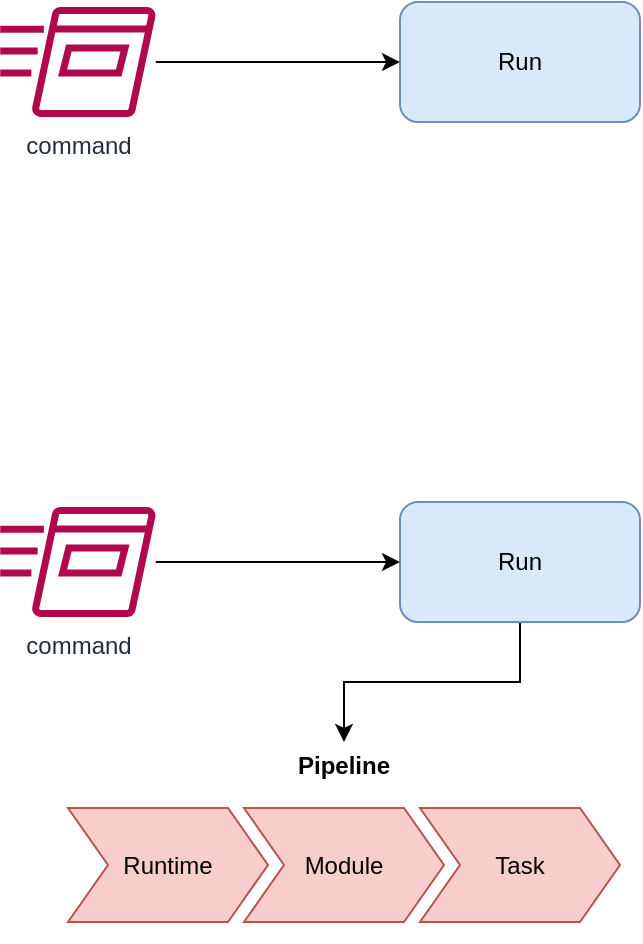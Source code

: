 <mxfile version="21.2.8" type="device" pages="4">
  <diagram name="运行模式" id="AfX_6bxvb7xSRYTHp1Dx">
    <mxGraphModel dx="808" dy="685" grid="1" gridSize="10" guides="1" tooltips="1" connect="1" arrows="1" fold="1" page="1" pageScale="1" pageWidth="827" pageHeight="1169" background="#ffffff" math="0" shadow="0">
      <root>
        <mxCell id="0" />
        <mxCell id="1" parent="0" />
        <mxCell id="ryzz0wERoGVAgpZ8lWwu-1" value="Run" style="rounded=1;whiteSpace=wrap;html=1;fillColor=#dae8fc;strokeColor=#6c8ebf;" parent="1" vertex="1">
          <mxGeometry x="380" y="100" width="120" height="60" as="geometry" />
        </mxCell>
        <mxCell id="ryzz0wERoGVAgpZ8lWwu-3" style="edgeStyle=orthogonalEdgeStyle;rounded=0;orthogonalLoop=1;jettySize=auto;html=1;" parent="1" source="ryzz0wERoGVAgpZ8lWwu-2" target="ryzz0wERoGVAgpZ8lWwu-1" edge="1">
          <mxGeometry relative="1" as="geometry" />
        </mxCell>
        <mxCell id="ryzz0wERoGVAgpZ8lWwu-2" value="command" style="sketch=0;outlineConnect=0;fontColor=#232F3E;gradientColor=none;fillColor=#B0084D;strokeColor=none;dashed=0;verticalLabelPosition=bottom;verticalAlign=top;align=center;html=1;fontSize=12;fontStyle=0;aspect=fixed;pointerEvents=1;shape=mxgraph.aws4.run_command;" parent="1" vertex="1">
          <mxGeometry x="180" y="102.5" width="78" height="55" as="geometry" />
        </mxCell>
        <mxCell id="ryzz0wERoGVAgpZ8lWwu-16" style="edgeStyle=orthogonalEdgeStyle;rounded=0;orthogonalLoop=1;jettySize=auto;html=1;" parent="1" source="ryzz0wERoGVAgpZ8lWwu-4" target="ryzz0wERoGVAgpZ8lWwu-11" edge="1">
          <mxGeometry relative="1" as="geometry" />
        </mxCell>
        <mxCell id="ryzz0wERoGVAgpZ8lWwu-4" value="Run" style="rounded=1;whiteSpace=wrap;html=1;fillColor=#dae8fc;strokeColor=#6c8ebf;" parent="1" vertex="1">
          <mxGeometry x="380" y="350" width="120" height="60" as="geometry" />
        </mxCell>
        <mxCell id="ryzz0wERoGVAgpZ8lWwu-5" style="edgeStyle=orthogonalEdgeStyle;rounded=0;orthogonalLoop=1;jettySize=auto;html=1;" parent="1" source="ryzz0wERoGVAgpZ8lWwu-6" target="ryzz0wERoGVAgpZ8lWwu-4" edge="1">
          <mxGeometry relative="1" as="geometry">
            <Array as="points">
              <mxPoint x="410" y="360" />
              <mxPoint x="410" y="360" />
            </Array>
          </mxGeometry>
        </mxCell>
        <mxCell id="ryzz0wERoGVAgpZ8lWwu-6" value="command" style="sketch=0;outlineConnect=0;fontColor=#232F3E;gradientColor=none;fillColor=#B0084D;strokeColor=none;dashed=0;verticalLabelPosition=bottom;verticalAlign=top;align=center;html=1;fontSize=12;fontStyle=0;aspect=fixed;pointerEvents=1;shape=mxgraph.aws4.run_command;" parent="1" vertex="1">
          <mxGeometry x="180" y="352.5" width="78" height="55" as="geometry" />
        </mxCell>
        <mxCell id="ryzz0wERoGVAgpZ8lWwu-11" value="Pipeline" style="swimlane;childLayout=stackLayout;horizontal=1;fillColor=none;horizontalStack=1;resizeParent=1;resizeParentMax=0;resizeLast=0;collapsible=0;strokeColor=none;stackBorder=10;stackSpacing=-12;resizable=1;align=center;points=[];whiteSpace=wrap;html=1;" parent="1" vertex="1">
          <mxGeometry x="204" y="470" width="296" height="100" as="geometry" />
        </mxCell>
        <mxCell id="ryzz0wERoGVAgpZ8lWwu-12" value="Runtime" style="shape=step;perimeter=stepPerimeter;fixedSize=1;points=[];whiteSpace=wrap;html=1;fillColor=#f8cecc;strokeColor=#b85450;" parent="ryzz0wERoGVAgpZ8lWwu-11" vertex="1">
          <mxGeometry x="10" y="33" width="100" height="57" as="geometry" />
        </mxCell>
        <mxCell id="ryzz0wERoGVAgpZ8lWwu-13" value="Module" style="shape=step;perimeter=stepPerimeter;fixedSize=1;points=[];whiteSpace=wrap;html=1;fillColor=#f8cecc;strokeColor=#b85450;" parent="ryzz0wERoGVAgpZ8lWwu-11" vertex="1">
          <mxGeometry x="98" y="33" width="100" height="57" as="geometry" />
        </mxCell>
        <mxCell id="ryzz0wERoGVAgpZ8lWwu-14" value="Task" style="shape=step;perimeter=stepPerimeter;fixedSize=1;points=[];whiteSpace=wrap;html=1;fillColor=#f8cecc;strokeColor=#b85450;" parent="ryzz0wERoGVAgpZ8lWwu-11" vertex="1">
          <mxGeometry x="186" y="33" width="100" height="57" as="geometry" />
        </mxCell>
      </root>
    </mxGraphModel>
  </diagram>
  <diagram id="l7UU3PPrYhsJfO_-RJ4n" name="module">
    <mxGraphModel dx="808" dy="685" grid="1" gridSize="10" guides="1" tooltips="1" connect="1" arrows="1" fold="1" page="1" pageScale="1" pageWidth="827" pageHeight="1169" background="#ffffff" math="0" shadow="0">
      <root>
        <mxCell id="0" />
        <mxCell id="1" parent="0" />
        <mxCell id="0CtG71umcOvWxRqQn79L-1" value="" style="edgeStyle=orthogonalEdgeStyle;rounded=0;orthogonalLoop=1;jettySize=auto;html=1;" parent="1" source="0CtG71umcOvWxRqQn79L-3" target="0CtG71umcOvWxRqQn79L-4" edge="1">
          <mxGeometry relative="1" as="geometry" />
        </mxCell>
        <mxCell id="0CtG71umcOvWxRqQn79L-2" value="" style="edgeStyle=orthogonalEdgeStyle;rounded=0;orthogonalLoop=1;jettySize=auto;html=1;" parent="1" source="0CtG71umcOvWxRqQn79L-3" target="0CtG71umcOvWxRqQn79L-7" edge="1">
          <mxGeometry relative="1" as="geometry">
            <Array as="points">
              <mxPoint x="250" y="190" />
              <mxPoint x="250" y="310" />
            </Array>
          </mxGeometry>
        </mxCell>
        <mxCell id="0CtG71umcOvWxRqQn79L-3" value="BaseModule" style="rounded=1;whiteSpace=wrap;html=1;" parent="1" vertex="1">
          <mxGeometry x="80" y="160" width="120" height="60" as="geometry" />
        </mxCell>
        <mxCell id="OFvHK8oLk8vFniNFE01D-13" value="" style="edgeStyle=orthogonalEdgeStyle;rounded=0;orthogonalLoop=1;jettySize=auto;html=1;" parent="1" source="0CtG71umcOvWxRqQn79L-4" target="OFvHK8oLk8vFniNFE01D-12" edge="1">
          <mxGeometry relative="1" as="geometry" />
        </mxCell>
        <mxCell id="0CtG71umcOvWxRqQn79L-4" value="CustomModule" style="whiteSpace=wrap;html=1;rounded=1;" parent="1" vertex="1">
          <mxGeometry x="280" y="160" width="120" height="60" as="geometry" />
        </mxCell>
        <mxCell id="0CtG71umcOvWxRqQn79L-5" value="" style="edgeStyle=orthogonalEdgeStyle;rounded=0;orthogonalLoop=1;jettySize=auto;html=1;" parent="1" source="0CtG71umcOvWxRqQn79L-7" target="0CtG71umcOvWxRqQn79L-8" edge="1">
          <mxGeometry relative="1" as="geometry" />
        </mxCell>
        <mxCell id="0CtG71umcOvWxRqQn79L-6" value="" style="edgeStyle=orthogonalEdgeStyle;rounded=0;orthogonalLoop=1;jettySize=auto;html=1;" parent="1" source="0CtG71umcOvWxRqQn79L-7" target="0CtG71umcOvWxRqQn79L-9" edge="1">
          <mxGeometry relative="1" as="geometry">
            <Array as="points">
              <mxPoint x="430" y="310" />
              <mxPoint x="430" y="389" />
            </Array>
          </mxGeometry>
        </mxCell>
        <mxCell id="OFvHK8oLk8vFniNFE01D-7" value="" style="edgeStyle=orthogonalEdgeStyle;rounded=0;orthogonalLoop=1;jettySize=auto;html=1;" parent="1" source="0CtG71umcOvWxRqQn79L-7" target="OFvHK8oLk8vFniNFE01D-6" edge="1">
          <mxGeometry relative="1" as="geometry">
            <Array as="points">
              <mxPoint x="430" y="310" />
              <mxPoint x="430" y="470" />
            </Array>
          </mxGeometry>
        </mxCell>
        <mxCell id="OFvHK8oLk8vFniNFE01D-9" value="" style="edgeStyle=orthogonalEdgeStyle;rounded=0;orthogonalLoop=1;jettySize=auto;html=1;" parent="1" source="0CtG71umcOvWxRqQn79L-7" target="OFvHK8oLk8vFniNFE01D-8" edge="1">
          <mxGeometry relative="1" as="geometry">
            <Array as="points">
              <mxPoint x="430" y="310" />
              <mxPoint x="430" y="550" />
            </Array>
          </mxGeometry>
        </mxCell>
        <mxCell id="OFvHK8oLk8vFniNFE01D-11" value="" style="edgeStyle=orthogonalEdgeStyle;rounded=0;orthogonalLoop=1;jettySize=auto;html=1;" parent="1" source="0CtG71umcOvWxRqQn79L-7" target="OFvHK8oLk8vFniNFE01D-10" edge="1">
          <mxGeometry relative="1" as="geometry">
            <Array as="points">
              <mxPoint x="430" y="310" />
              <mxPoint x="430" y="630" />
            </Array>
          </mxGeometry>
        </mxCell>
        <mxCell id="OFvHK8oLk8vFniNFE01D-33" value="" style="edgeStyle=orthogonalEdgeStyle;rounded=0;orthogonalLoop=1;jettySize=auto;html=1;" parent="1" source="0CtG71umcOvWxRqQn79L-7" target="OFvHK8oLk8vFniNFE01D-32" edge="1">
          <mxGeometry relative="1" as="geometry">
            <Array as="points">
              <mxPoint x="430" y="310" />
              <mxPoint x="430" y="750" />
            </Array>
          </mxGeometry>
        </mxCell>
        <mxCell id="OFvHK8oLk8vFniNFE01D-35" value="" style="edgeStyle=orthogonalEdgeStyle;rounded=0;orthogonalLoop=1;jettySize=auto;html=1;" parent="1" source="0CtG71umcOvWxRqQn79L-7" target="OFvHK8oLk8vFniNFE01D-34" edge="1">
          <mxGeometry relative="1" as="geometry">
            <Array as="points">
              <mxPoint x="430" y="310" />
              <mxPoint x="430" y="880" />
            </Array>
          </mxGeometry>
        </mxCell>
        <mxCell id="0CtG71umcOvWxRqQn79L-7" value="BaseTaskModule" style="whiteSpace=wrap;html=1;rounded=1;" parent="1" vertex="1">
          <mxGeometry x="280" y="280" width="120" height="60" as="geometry" />
        </mxCell>
        <mxCell id="0CtG71umcOvWxRqQn79L-8" value="CheckFileExistModule" style="whiteSpace=wrap;html=1;rounded=1;" parent="1" vertex="1">
          <mxGeometry x="480" y="280" width="120" height="60" as="geometry" />
        </mxCell>
        <mxCell id="0CtG71umcOvWxRqQn79L-9" value="CustomScriptsModule" style="whiteSpace=wrap;html=1;rounded=1;" parent="1" vertex="1">
          <mxGeometry x="480" y="360" width="120" height="57" as="geometry" />
        </mxCell>
        <mxCell id="OFvHK8oLk8vFniNFE01D-1" value="Module" style="swimlane;childLayout=stackLayout;horizontal=1;fillColor=none;horizontalStack=1;resizeParent=1;resizeParentMax=0;resizeLast=0;collapsible=0;strokeColor=none;stackBorder=10;stackSpacing=-12;resizable=1;align=center;points=[];whiteSpace=wrap;html=1;" parent="1" vertex="1">
          <mxGeometry x="380" y="1660" width="384" height="100" as="geometry" />
        </mxCell>
        <mxCell id="OFvHK8oLk8vFniNFE01D-2" value="IsSkip" style="shape=step;perimeter=stepPerimeter;fixedSize=1;points=[];whiteSpace=wrap;html=1;" parent="OFvHK8oLk8vFniNFE01D-1" vertex="1">
          <mxGeometry x="10" y="33" width="100" height="57" as="geometry" />
        </mxCell>
        <mxCell id="M94yxz_HIj0C63uavS_3-2" value="Init" style="shape=step;perimeter=stepPerimeter;fixedSize=1;points=[];whiteSpace=wrap;html=1;" parent="OFvHK8oLk8vFniNFE01D-1" vertex="1">
          <mxGeometry x="98" y="33" width="100" height="57" as="geometry" />
        </mxCell>
        <mxCell id="M94yxz_HIj0C63uavS_3-3" value="Run" style="shape=step;perimeter=stepPerimeter;fixedSize=1;points=[];whiteSpace=wrap;html=1;" parent="OFvHK8oLk8vFniNFE01D-1" vertex="1">
          <mxGeometry x="186" y="33" width="100" height="57" as="geometry" />
        </mxCell>
        <mxCell id="M94yxz_HIj0C63uavS_3-4" value="PostHook" style="shape=step;perimeter=stepPerimeter;fixedSize=1;points=[];whiteSpace=wrap;html=1;" parent="OFvHK8oLk8vFniNFE01D-1" vertex="1">
          <mxGeometry x="274" y="33" width="100" height="57" as="geometry" />
        </mxCell>
        <mxCell id="OFvHK8oLk8vFniNFE01D-6" value="GreetingsModule" style="whiteSpace=wrap;html=1;rounded=1;" parent="1" vertex="1">
          <mxGeometry x="480" y="440" width="120" height="60" as="geometry" />
        </mxCell>
        <mxCell id="OFvHK8oLk8vFniNFE01D-70" style="edgeStyle=orthogonalEdgeStyle;rounded=0;orthogonalLoop=1;jettySize=auto;html=1;entryX=-0.005;entryY=-0.133;entryDx=0;entryDy=0;entryPerimeter=0;" parent="1" source="OFvHK8oLk8vFniNFE01D-8" target="OFvHK8oLk8vFniNFE01D-115" edge="1">
          <mxGeometry relative="1" as="geometry">
            <mxPoint x="660" y="190" as="targetPoint" />
          </mxGeometry>
        </mxCell>
        <mxCell id="OFvHK8oLk8vFniNFE01D-8" value="ArtifactModule" style="whiteSpace=wrap;html=1;rounded=1;" parent="1" vertex="1">
          <mxGeometry x="480" y="520" width="120" height="60" as="geometry" />
        </mxCell>
        <mxCell id="OFvHK8oLk8vFniNFE01D-219" style="edgeStyle=orthogonalEdgeStyle;rounded=0;orthogonalLoop=1;jettySize=auto;html=1;entryX=-0.017;entryY=0.678;entryDx=0;entryDy=0;entryPerimeter=0;" parent="1" source="OFvHK8oLk8vFniNFE01D-10" target="OFvHK8oLk8vFniNFE01D-163" edge="1">
          <mxGeometry relative="1" as="geometry" />
        </mxCell>
        <mxCell id="OFvHK8oLk8vFniNFE01D-10" value="KubeModule" style="whiteSpace=wrap;html=1;rounded=1;" parent="1" vertex="1">
          <mxGeometry x="480" y="620" width="120" height="60" as="geometry" />
        </mxCell>
        <mxCell id="OFvHK8oLk8vFniNFE01D-12" value="KubeCustomModule" style="whiteSpace=wrap;html=1;rounded=1;" parent="1" vertex="1">
          <mxGeometry x="480" y="160" width="120" height="60" as="geometry" />
        </mxCell>
        <mxCell id="OFvHK8oLk8vFniNFE01D-32" value="ChownModule" style="whiteSpace=wrap;html=1;rounded=1;" parent="1" vertex="1">
          <mxGeometry x="480" y="720" width="120" height="60" as="geometry" />
        </mxCell>
        <mxCell id="OFvHK8oLk8vFniNFE01D-34" value="ChownWorkDirModule" style="whiteSpace=wrap;html=1;rounded=1;" parent="1" vertex="1">
          <mxGeometry x="480" y="850" width="120" height="60" as="geometry" />
        </mxCell>
        <mxCell id="OFvHK8oLk8vFniNFE01D-66" value="" style="html=1;shadow=0;dashed=0;shape=mxgraph.bootstrap.rrect;rSize=5;strokeColor=#DFDFDF;html=1;whiteSpace=wrap;fillColor=#FFFFFF;fontColor=#000000;" parent="1" vertex="1">
          <mxGeometry x="670" y="280" width="200" height="210" as="geometry" />
        </mxCell>
        <mxCell id="OFvHK8oLk8vFniNFE01D-67" value="RepositoryModule" style="strokeColor=inherit;fillColor=inherit;gradientColor=inherit;fontColor=inherit;html=1;shadow=0;dashed=0;shape=mxgraph.bootstrap.topButton;rSize=5;perimeter=none;whiteSpace=wrap;resizeWidth=1;align=left;spacing=10;" parent="OFvHK8oLk8vFniNFE01D-66" vertex="1">
          <mxGeometry width="200" height="30" relative="1" as="geometry" />
        </mxCell>
        <mxCell id="OFvHK8oLk8vFniNFE01D-68" value="ArchiveModule" style="strokeColor=inherit;fillColor=inherit;gradientColor=inherit;fontColor=inherit;html=1;shadow=0;dashed=0;perimeter=none;whiteSpace=wrap;resizeWidth=1;align=left;spacing=10;" parent="OFvHK8oLk8vFniNFE01D-66" vertex="1">
          <mxGeometry width="200" height="30" relative="1" as="geometry">
            <mxPoint y="30" as="offset" />
          </mxGeometry>
        </mxCell>
        <mxCell id="OFvHK8oLk8vFniNFE01D-69" value="CopyImagesToLocalModule" style="strokeColor=inherit;fillColor=inherit;gradientColor=inherit;fontColor=inherit;html=1;shadow=0;dashed=0;shape=mxgraph.bootstrap.bottomButton;rSize=5;perimeter=none;whiteSpace=wrap;resizeWidth=1;resizeHeight=0;align=left;spacing=10;" parent="OFvHK8oLk8vFniNFE01D-66" vertex="1">
          <mxGeometry y="1" width="200" height="30" relative="1" as="geometry">
            <mxPoint y="-30" as="offset" />
          </mxGeometry>
        </mxCell>
        <mxCell id="OFvHK8oLk8vFniNFE01D-116" value="ArtifactBinariesModule" style="strokeColor=inherit;fillColor=inherit;gradientColor=inherit;fontColor=inherit;html=1;shadow=0;dashed=0;perimeter=none;whiteSpace=wrap;resizeWidth=1;align=left;spacing=10;" parent="OFvHK8oLk8vFniNFE01D-66" vertex="1">
          <mxGeometry y="59.996" width="200" height="30" as="geometry" />
        </mxCell>
        <mxCell id="OFvHK8oLk8vFniNFE01D-117" value="K3sArtifactBinariesModule" style="strokeColor=inherit;fillColor=inherit;gradientColor=inherit;fontColor=inherit;html=1;shadow=0;dashed=0;perimeter=none;whiteSpace=wrap;resizeWidth=1;align=left;spacing=10;" parent="OFvHK8oLk8vFniNFE01D-66" vertex="1">
          <mxGeometry y="89.996" width="200" height="30" as="geometry" />
        </mxCell>
        <mxCell id="OFvHK8oLk8vFniNFE01D-115" value="K8eArtifactBinariesModule" style="strokeColor=inherit;fillColor=inherit;gradientColor=inherit;fontColor=inherit;html=1;shadow=0;dashed=0;perimeter=none;whiteSpace=wrap;resizeWidth=1;align=left;spacing=10;" parent="OFvHK8oLk8vFniNFE01D-66" vertex="1">
          <mxGeometry y="119.996" width="200" height="30" as="geometry" />
        </mxCell>
        <mxCell id="OFvHK8oLk8vFniNFE01D-114" value="ChownOutputModule" style="strokeColor=inherit;fillColor=inherit;gradientColor=inherit;fontColor=inherit;html=1;shadow=0;dashed=0;perimeter=none;whiteSpace=wrap;resizeWidth=1;align=left;spacing=10;" parent="OFvHK8oLk8vFniNFE01D-66" vertex="1">
          <mxGeometry y="149.996" width="200" height="30" as="geometry" />
        </mxCell>
        <mxCell id="OFvHK8oLk8vFniNFE01D-218" value="" style="group" parent="1" vertex="1" connectable="0">
          <mxGeometry x="910" y="280" width="600" height="812" as="geometry" />
        </mxCell>
        <mxCell id="OFvHK8oLk8vFniNFE01D-118" value="`" style="html=1;shadow=0;dashed=0;shape=mxgraph.bootstrap.rrect;rSize=5;strokeColor=#DFDFDF;html=1;whiteSpace=wrap;fillColor=#FFFFFF;fontColor=#000000;container=0;" parent="OFvHK8oLk8vFniNFE01D-218" vertex="1">
          <mxGeometry width="600" height="812" as="geometry" />
        </mxCell>
        <mxCell id="OFvHK8oLk8vFniNFE01D-124" value="NodeBinariesModule" style="strokeColor=inherit;fillColor=inherit;gradientColor=inherit;fontColor=inherit;html=1;shadow=0;dashed=0;perimeter=none;whiteSpace=wrap;resizeWidth=1;align=left;spacing=10;" parent="OFvHK8oLk8vFniNFE01D-218" vertex="1">
          <mxGeometry x="400" y="1" width="200" height="30" as="geometry" />
        </mxCell>
        <mxCell id="OFvHK8oLk8vFniNFE01D-125" value="K3sNodeBinariesModule" style="strokeColor=inherit;fillColor=inherit;gradientColor=inherit;fontColor=inherit;html=1;shadow=0;dashed=0;perimeter=none;whiteSpace=wrap;resizeWidth=1;align=left;spacing=10;" parent="OFvHK8oLk8vFniNFE01D-218" vertex="1">
          <mxGeometry y="31" width="200" height="30" as="geometry" />
        </mxCell>
        <mxCell id="OFvHK8oLk8vFniNFE01D-126" value="K8eNodeBinariesModule" style="strokeColor=inherit;fillColor=inherit;gradientColor=inherit;fontColor=inherit;html=1;shadow=0;dashed=0;perimeter=none;whiteSpace=wrap;resizeWidth=1;align=left;spacing=10;" parent="OFvHK8oLk8vFniNFE01D-218" vertex="1">
          <mxGeometry x="200" y="31" width="200" height="30" as="geometry" />
        </mxCell>
        <mxCell id="OFvHK8oLk8vFniNFE01D-129" value="RegistryPackageModule" style="strokeColor=inherit;fillColor=inherit;gradientColor=inherit;fontColor=inherit;html=1;shadow=0;dashed=0;perimeter=none;whiteSpace=wrap;resizeWidth=1;align=left;spacing=10;" parent="OFvHK8oLk8vFniNFE01D-218" vertex="1">
          <mxGeometry x="400" y="31" width="200" height="30" as="geometry" />
        </mxCell>
        <mxCell id="OFvHK8oLk8vFniNFE01D-130" value="CriBinariesModule" style="strokeColor=inherit;fillColor=inherit;gradientColor=inherit;fontColor=inherit;html=1;shadow=0;dashed=0;perimeter=none;whiteSpace=wrap;resizeWidth=1;align=left;spacing=10;" parent="OFvHK8oLk8vFniNFE01D-218" vertex="1">
          <mxGeometry y="61" width="200" height="30" as="geometry" />
        </mxCell>
        <mxCell id="OFvHK8oLk8vFniNFE01D-131" value="InstallConfirmModule" style="strokeColor=inherit;fillColor=inherit;gradientColor=inherit;fontColor=inherit;html=1;shadow=0;dashed=0;perimeter=none;whiteSpace=wrap;resizeWidth=1;align=left;spacing=10;" parent="OFvHK8oLk8vFniNFE01D-218" vertex="1">
          <mxGeometry x="200" y="61" width="200" height="30" as="geometry" />
        </mxCell>
        <mxCell id="OFvHK8oLk8vFniNFE01D-132" value="DeleteClusterConfirmModule" style="strokeColor=inherit;fillColor=inherit;gradientColor=inherit;fontColor=inherit;html=1;shadow=0;dashed=0;perimeter=none;whiteSpace=wrap;resizeWidth=1;align=left;spacing=10;" parent="OFvHK8oLk8vFniNFE01D-218" vertex="1">
          <mxGeometry x="400" y="61" width="200" height="30" as="geometry" />
        </mxCell>
        <mxCell id="OFvHK8oLk8vFniNFE01D-133" value="DeleteNodeConfirmModule" style="strokeColor=inherit;fillColor=inherit;gradientColor=inherit;fontColor=inherit;html=1;shadow=0;dashed=0;perimeter=none;whiteSpace=wrap;resizeWidth=1;align=left;spacing=10;" parent="OFvHK8oLk8vFniNFE01D-218" vertex="1">
          <mxGeometry y="91" width="200" height="30" as="geometry" />
        </mxCell>
        <mxCell id="OFvHK8oLk8vFniNFE01D-134" value="UpgradeConfirmModule" style="strokeColor=inherit;fillColor=inherit;gradientColor=inherit;fontColor=inherit;html=1;shadow=0;dashed=0;perimeter=none;whiteSpace=wrap;resizeWidth=1;align=left;spacing=10;" parent="OFvHK8oLk8vFniNFE01D-218" vertex="1">
          <mxGeometry x="200" y="91" width="200" height="30" as="geometry" />
        </mxCell>
        <mxCell id="OFvHK8oLk8vFniNFE01D-135" value="MigrateCriConfirmModule" style="strokeColor=inherit;fillColor=inherit;gradientColor=inherit;fontColor=inherit;html=1;shadow=0;dashed=0;perimeter=none;whiteSpace=wrap;resizeWidth=1;align=left;spacing=10;" parent="OFvHK8oLk8vFniNFE01D-218" vertex="1">
          <mxGeometry x="400" y="91" width="200" height="30" as="geometry" />
        </mxCell>
        <mxCell id="OFvHK8oLk8vFniNFE01D-136" value="ConfigureOSModule" style="strokeColor=inherit;fillColor=inherit;gradientColor=inherit;fontColor=inherit;html=1;shadow=0;dashed=0;perimeter=none;whiteSpace=wrap;resizeWidth=1;align=left;spacing=10;" parent="OFvHK8oLk8vFniNFE01D-218" vertex="1">
          <mxGeometry y="121" width="200" height="30" as="geometry" />
        </mxCell>
        <mxCell id="OFvHK8oLk8vFniNFE01D-137" value="ClearNodeOSModule" style="strokeColor=inherit;fillColor=inherit;gradientColor=inherit;fontColor=inherit;html=1;shadow=0;dashed=0;perimeter=none;whiteSpace=wrap;resizeWidth=1;align=left;spacing=10;" parent="OFvHK8oLk8vFniNFE01D-218" vertex="1">
          <mxGeometry x="200" y="121" width="200" height="30" as="geometry" />
        </mxCell>
        <mxCell id="OFvHK8oLk8vFniNFE01D-138" value="ClearOSEnvironmentModule" style="strokeColor=inherit;fillColor=inherit;gradientColor=inherit;fontColor=inherit;html=1;shadow=0;dashed=0;perimeter=none;whiteSpace=wrap;resizeWidth=1;align=left;spacing=10;" parent="OFvHK8oLk8vFniNFE01D-218" vertex="1">
          <mxGeometry x="400" y="121" width="200" height="30" as="geometry" />
        </mxCell>
        <mxCell id="OFvHK8oLk8vFniNFE01D-139" value="RepositoryOnlineModule" style="strokeColor=inherit;fillColor=inherit;gradientColor=inherit;fontColor=inherit;html=1;shadow=0;dashed=0;perimeter=none;whiteSpace=wrap;resizeWidth=1;align=left;spacing=10;" parent="OFvHK8oLk8vFniNFE01D-218" vertex="1">
          <mxGeometry y="151" width="200" height="30" as="geometry" />
        </mxCell>
        <mxCell id="OFvHK8oLk8vFniNFE01D-140" value="RepositoryModule" style="strokeColor=inherit;fillColor=inherit;gradientColor=inherit;fontColor=inherit;html=1;shadow=0;dashed=0;perimeter=none;whiteSpace=wrap;resizeWidth=1;align=left;spacing=10;" parent="OFvHK8oLk8vFniNFE01D-218" vertex="1">
          <mxGeometry x="200" y="151" width="200" height="30" as="geometry" />
        </mxCell>
        <mxCell id="OFvHK8oLk8vFniNFE01D-141" value="AddonsModule" style="strokeColor=inherit;fillColor=inherit;gradientColor=inherit;fontColor=inherit;html=1;shadow=0;dashed=0;perimeter=none;whiteSpace=wrap;resizeWidth=1;align=left;spacing=10;" parent="OFvHK8oLk8vFniNFE01D-218" vertex="1">
          <mxGeometry y="1" width="200" height="30" as="geometry" />
        </mxCell>
        <mxCell id="OFvHK8oLk8vFniNFE01D-143" value="NodePreCheckModule" style="strokeColor=inherit;fillColor=inherit;gradientColor=inherit;fontColor=inherit;html=1;shadow=0;dashed=0;perimeter=none;whiteSpace=wrap;resizeWidth=1;align=left;spacing=10;" parent="OFvHK8oLk8vFniNFE01D-218" vertex="1">
          <mxGeometry x="400" y="151" width="200" height="30" as="geometry" />
        </mxCell>
        <mxCell id="OFvHK8oLk8vFniNFE01D-148" value="ClusterPreCheckModule" style="strokeColor=inherit;fillColor=inherit;gradientColor=inherit;fontColor=inherit;html=1;shadow=0;dashed=0;perimeter=none;whiteSpace=wrap;resizeWidth=1;align=left;spacing=10;" parent="OFvHK8oLk8vFniNFE01D-218" vertex="1">
          <mxGeometry y="181" width="200" height="30" as="geometry" />
        </mxCell>
        <mxCell id="OFvHK8oLk8vFniNFE01D-149" value="RegistryCertsModule" style="strokeColor=inherit;fillColor=inherit;gradientColor=inherit;fontColor=inherit;html=1;shadow=0;dashed=0;perimeter=none;whiteSpace=wrap;resizeWidth=1;align=left;spacing=10;" parent="OFvHK8oLk8vFniNFE01D-218" vertex="1">
          <mxGeometry x="200" y="181" width="200" height="30" as="geometry" />
        </mxCell>
        <mxCell id="OFvHK8oLk8vFniNFE01D-150" value="InstallRegistryModule" style="strokeColor=inherit;fillColor=inherit;gradientColor=inherit;fontColor=inherit;html=1;shadow=0;dashed=0;perimeter=none;whiteSpace=wrap;resizeWidth=1;align=left;spacing=10;" parent="OFvHK8oLk8vFniNFE01D-218" vertex="1">
          <mxGeometry x="400" y="181" width="200" height="30" as="geometry" />
        </mxCell>
        <mxCell id="OFvHK8oLk8vFniNFE01D-151" value="CheckCertsModule" style="strokeColor=inherit;fillColor=inherit;gradientColor=inherit;fontColor=inherit;html=1;shadow=0;dashed=0;perimeter=none;whiteSpace=wrap;resizeWidth=1;align=left;spacing=10;" parent="OFvHK8oLk8vFniNFE01D-218" vertex="1">
          <mxGeometry y="211" width="200" height="30" as="geometry" />
        </mxCell>
        <mxCell id="OFvHK8oLk8vFniNFE01D-152" value="PrintClusterCertsModule" style="strokeColor=inherit;fillColor=inherit;gradientColor=inherit;fontColor=inherit;html=1;shadow=0;dashed=0;perimeter=none;whiteSpace=wrap;resizeWidth=1;align=left;spacing=10;" parent="OFvHK8oLk8vFniNFE01D-218" vertex="1">
          <mxGeometry x="200" y="211" width="200" height="30" as="geometry" />
        </mxCell>
        <mxCell id="OFvHK8oLk8vFniNFE01D-153" value="RenewCertsModule" style="strokeColor=inherit;fillColor=inherit;gradientColor=inherit;fontColor=inherit;html=1;shadow=0;dashed=0;perimeter=none;whiteSpace=wrap;resizeWidth=1;align=left;spacing=10;" parent="OFvHK8oLk8vFniNFE01D-218" vertex="1">
          <mxGeometry x="400" y="211" width="200" height="30" as="geometry" />
        </mxCell>
        <mxCell id="OFvHK8oLk8vFniNFE01D-154" value="AutoRenewCertsModule" style="strokeColor=inherit;fillColor=inherit;gradientColor=inherit;fontColor=inherit;html=1;shadow=0;dashed=0;perimeter=none;whiteSpace=wrap;resizeWidth=1;align=left;spacing=10;" parent="OFvHK8oLk8vFniNFE01D-218" vertex="1">
          <mxGeometry y="241" width="200" height="30" as="geometry" />
        </mxCell>
        <mxCell id="OFvHK8oLk8vFniNFE01D-155" value="UninstallAutoRenewCertsModule" style="strokeColor=inherit;fillColor=inherit;gradientColor=inherit;fontColor=inherit;html=1;shadow=0;dashed=0;perimeter=none;whiteSpace=wrap;resizeWidth=1;align=left;spacing=10;" parent="OFvHK8oLk8vFniNFE01D-218" vertex="1">
          <mxGeometry x="200" y="241" width="200" height="30" as="geometry" />
        </mxCell>
        <mxCell id="OFvHK8oLk8vFniNFE01D-156" value="InstallContainerModule" style="strokeColor=inherit;fillColor=inherit;gradientColor=inherit;fontColor=inherit;html=1;shadow=0;dashed=0;perimeter=none;whiteSpace=wrap;resizeWidth=1;align=left;spacing=10;" parent="OFvHK8oLk8vFniNFE01D-218" vertex="1">
          <mxGeometry x="400" y="241" width="200" height="30" as="geometry" />
        </mxCell>
        <mxCell id="OFvHK8oLk8vFniNFE01D-157" value="UninstallContainerModule" style="strokeColor=inherit;fillColor=inherit;gradientColor=inherit;fontColor=inherit;html=1;shadow=0;dashed=0;perimeter=none;whiteSpace=wrap;resizeWidth=1;align=left;spacing=10;" parent="OFvHK8oLk8vFniNFE01D-218" vertex="1">
          <mxGeometry y="271" width="200" height="30" as="geometry" />
        </mxCell>
        <mxCell id="OFvHK8oLk8vFniNFE01D-158" value="CriMigrateModule" style="strokeColor=inherit;fillColor=inherit;gradientColor=inherit;fontColor=inherit;html=1;shadow=0;dashed=0;perimeter=none;whiteSpace=wrap;resizeWidth=1;align=left;spacing=10;" parent="OFvHK8oLk8vFniNFE01D-218" vertex="1">
          <mxGeometry x="200" y="271" width="200" height="30" as="geometry" />
        </mxCell>
        <mxCell id="OFvHK8oLk8vFniNFE01D-159" value="PreCheckModule" style="strokeColor=inherit;fillColor=inherit;gradientColor=inherit;fontColor=inherit;html=1;shadow=0;dashed=0;perimeter=none;whiteSpace=wrap;resizeWidth=1;align=left;spacing=10;" parent="OFvHK8oLk8vFniNFE01D-218" vertex="1">
          <mxGeometry x="400" y="271" width="200" height="30" as="geometry" />
        </mxCell>
        <mxCell id="OFvHK8oLk8vFniNFE01D-160" value="CertsModule" style="strokeColor=inherit;fillColor=inherit;gradientColor=inherit;fontColor=inherit;html=1;shadow=0;dashed=0;perimeter=none;whiteSpace=wrap;resizeWidth=1;align=left;spacing=10;" parent="OFvHK8oLk8vFniNFE01D-218" vertex="1">
          <mxGeometry y="301" width="200" height="30" as="geometry" />
        </mxCell>
        <mxCell id="OFvHK8oLk8vFniNFE01D-161" value="InstallETCDBinaryModule" style="strokeColor=inherit;fillColor=inherit;gradientColor=inherit;fontColor=inherit;html=1;shadow=0;dashed=0;perimeter=none;whiteSpace=wrap;resizeWidth=1;align=left;spacing=10;" parent="OFvHK8oLk8vFniNFE01D-218" vertex="1">
          <mxGeometry x="200" y="301" width="200" height="30" as="geometry" />
        </mxCell>
        <mxCell id="OFvHK8oLk8vFniNFE01D-162" value="ConfigureModule" style="strokeColor=inherit;fillColor=inherit;gradientColor=inherit;fontColor=inherit;html=1;shadow=0;dashed=0;perimeter=none;whiteSpace=wrap;resizeWidth=1;align=left;spacing=10;" parent="OFvHK8oLk8vFniNFE01D-218" vertex="1">
          <mxGeometry x="400" y="301" width="200" height="30" as="geometry" />
        </mxCell>
        <mxCell id="OFvHK8oLk8vFniNFE01D-163" value="BackupModule" style="strokeColor=inherit;fillColor=inherit;gradientColor=inherit;fontColor=inherit;html=1;shadow=0;dashed=0;perimeter=none;whiteSpace=wrap;resizeWidth=1;align=left;spacing=10;" parent="OFvHK8oLk8vFniNFE01D-218" vertex="1">
          <mxGeometry y="331" width="200" height="30" as="geometry" />
        </mxCell>
        <mxCell id="OFvHK8oLk8vFniNFE01D-164" value="PullModule" style="strokeColor=inherit;fillColor=inherit;gradientColor=inherit;fontColor=inherit;html=1;shadow=0;dashed=0;perimeter=none;whiteSpace=wrap;resizeWidth=1;align=left;spacing=10;" parent="OFvHK8oLk8vFniNFE01D-218" vertex="1">
          <mxGeometry x="200" y="331" width="200" height="30" as="geometry" />
        </mxCell>
        <mxCell id="OFvHK8oLk8vFniNFE01D-165" value="CopyImagesToRegistryModule" style="strokeColor=inherit;fillColor=inherit;gradientColor=inherit;fontColor=inherit;html=1;shadow=0;dashed=0;perimeter=none;whiteSpace=wrap;resizeWidth=1;align=left;spacing=10;" parent="OFvHK8oLk8vFniNFE01D-218" vertex="1">
          <mxGeometry x="400" y="331" width="200" height="30" as="geometry" />
        </mxCell>
        <mxCell id="OFvHK8oLk8vFniNFE01D-166" value="StatusModule" style="strokeColor=inherit;fillColor=inherit;gradientColor=inherit;fontColor=inherit;html=1;shadow=0;dashed=0;perimeter=none;whiteSpace=wrap;resizeWidth=1;align=left;spacing=10;" parent="OFvHK8oLk8vFniNFE01D-218" vertex="1">
          <mxGeometry y="361" width="200" height="30" as="geometry" />
        </mxCell>
        <mxCell id="OFvHK8oLk8vFniNFE01D-167" value="InstallKubeBinariesModule" style="strokeColor=inherit;fillColor=inherit;gradientColor=inherit;fontColor=inherit;html=1;shadow=0;dashed=0;perimeter=none;whiteSpace=wrap;resizeWidth=1;align=left;spacing=10;" parent="OFvHK8oLk8vFniNFE01D-218" vertex="1">
          <mxGeometry x="200" y="361" width="200" height="30" as="geometry" />
        </mxCell>
        <mxCell id="OFvHK8oLk8vFniNFE01D-168" value="InitClusterModule" style="strokeColor=inherit;fillColor=inherit;gradientColor=inherit;fontColor=inherit;html=1;shadow=0;dashed=0;perimeter=none;whiteSpace=wrap;resizeWidth=1;align=left;spacing=10;" parent="OFvHK8oLk8vFniNFE01D-218" vertex="1">
          <mxGeometry x="400" y="361" width="200" height="30" as="geometry" />
        </mxCell>
        <mxCell id="OFvHK8oLk8vFniNFE01D-169" value="JoinNodesModule" style="strokeColor=inherit;fillColor=inherit;gradientColor=inherit;fontColor=inherit;html=1;shadow=0;dashed=0;perimeter=none;whiteSpace=wrap;resizeWidth=1;align=left;spacing=10;" parent="OFvHK8oLk8vFniNFE01D-218" vertex="1">
          <mxGeometry y="391" width="200" height="30" as="geometry" />
        </mxCell>
        <mxCell id="OFvHK8oLk8vFniNFE01D-170" value="DeleteClusterModule" style="strokeColor=inherit;fillColor=inherit;gradientColor=inherit;fontColor=inherit;html=1;shadow=0;dashed=0;perimeter=none;whiteSpace=wrap;resizeWidth=1;align=left;spacing=10;" parent="OFvHK8oLk8vFniNFE01D-218" vertex="1">
          <mxGeometry x="200" y="391" width="200" height="30" as="geometry" />
        </mxCell>
        <mxCell id="OFvHK8oLk8vFniNFE01D-171" value="SaveKubeConfigModule" style="strokeColor=inherit;fillColor=inherit;gradientColor=inherit;fontColor=inherit;html=1;shadow=0;dashed=0;perimeter=none;whiteSpace=wrap;resizeWidth=1;align=left;spacing=10;" parent="OFvHK8oLk8vFniNFE01D-218" vertex="1">
          <mxGeometry x="400" y="391" width="200" height="30" as="geometry" />
        </mxCell>
        <mxCell id="OFvHK8oLk8vFniNFE01D-172" value="StatusModule-K8e" style="strokeColor=inherit;fillColor=inherit;gradientColor=inherit;fontColor=inherit;html=1;shadow=0;dashed=0;perimeter=none;whiteSpace=wrap;resizeWidth=1;align=left;spacing=10;" parent="OFvHK8oLk8vFniNFE01D-218" vertex="1">
          <mxGeometry y="421" width="200" height="30" as="geometry" />
        </mxCell>
        <mxCell id="OFvHK8oLk8vFniNFE01D-173" value="InstallKubeBinariesModule" style="strokeColor=inherit;fillColor=inherit;gradientColor=inherit;fontColor=inherit;html=1;shadow=0;dashed=0;perimeter=none;whiteSpace=wrap;resizeWidth=1;align=left;spacing=10;" parent="OFvHK8oLk8vFniNFE01D-218" vertex="1">
          <mxGeometry x="200" y="421" width="200" height="30" as="geometry" />
        </mxCell>
        <mxCell id="OFvHK8oLk8vFniNFE01D-174" value="InitKubernetesModule" style="strokeColor=inherit;fillColor=inherit;gradientColor=inherit;fontColor=inherit;html=1;shadow=0;dashed=0;perimeter=none;whiteSpace=wrap;resizeWidth=1;align=left;spacing=10;" parent="OFvHK8oLk8vFniNFE01D-218" vertex="1">
          <mxGeometry x="400" y="421" width="200" height="30" as="geometry" />
        </mxCell>
        <mxCell id="OFvHK8oLk8vFniNFE01D-175" value="JoinNodesModule" style="strokeColor=inherit;fillColor=inherit;gradientColor=inherit;fontColor=inherit;html=1;shadow=0;dashed=0;perimeter=none;whiteSpace=wrap;resizeWidth=1;align=left;spacing=10;" parent="OFvHK8oLk8vFniNFE01D-218" vertex="1">
          <mxGeometry y="451" width="200" height="30" as="geometry" />
        </mxCell>
        <mxCell id="OFvHK8oLk8vFniNFE01D-176" value="ResetClusterModule" style="strokeColor=inherit;fillColor=inherit;gradientColor=inherit;fontColor=inherit;html=1;shadow=0;dashed=0;perimeter=none;whiteSpace=wrap;resizeWidth=1;align=left;spacing=10;" parent="OFvHK8oLk8vFniNFE01D-218" vertex="1">
          <mxGeometry x="200" y="451" width="200" height="30" as="geometry" />
        </mxCell>
        <mxCell id="OFvHK8oLk8vFniNFE01D-177" value="CompareConfigAndClusterInfoModule" style="strokeColor=inherit;fillColor=inherit;gradientColor=inherit;fontColor=inherit;html=1;shadow=0;dashed=0;perimeter=none;whiteSpace=wrap;resizeWidth=1;align=left;spacing=10;" parent="OFvHK8oLk8vFniNFE01D-218" vertex="1">
          <mxGeometry x="400" y="451" width="200" height="30" as="geometry" />
        </mxCell>
        <mxCell id="OFvHK8oLk8vFniNFE01D-178" value="DeleteKubeNodeModule" style="strokeColor=inherit;fillColor=inherit;gradientColor=inherit;fontColor=inherit;html=1;shadow=0;dashed=0;perimeter=none;whiteSpace=wrap;resizeWidth=1;align=left;spacing=10;" parent="OFvHK8oLk8vFniNFE01D-218" vertex="1">
          <mxGeometry y="481" width="200" height="30" as="geometry" />
        </mxCell>
        <mxCell id="OFvHK8oLk8vFniNFE01D-179" value="SetUpgradePlanModule" style="strokeColor=inherit;fillColor=inherit;gradientColor=inherit;fontColor=inherit;html=1;shadow=0;dashed=0;perimeter=none;whiteSpace=wrap;resizeWidth=1;align=left;spacing=10;" parent="OFvHK8oLk8vFniNFE01D-218" vertex="1">
          <mxGeometry x="200" y="481" width="200" height="30" as="geometry" />
        </mxCell>
        <mxCell id="OFvHK8oLk8vFniNFE01D-180" value="ProgressiveUpgradeModule" style="strokeColor=inherit;fillColor=inherit;gradientColor=inherit;fontColor=inherit;html=1;shadow=0;dashed=0;perimeter=none;whiteSpace=wrap;resizeWidth=1;align=left;spacing=10;" parent="OFvHK8oLk8vFniNFE01D-218" vertex="1">
          <mxGeometry x="400" y="481" width="200" height="30" as="geometry" />
        </mxCell>
        <mxCell id="OFvHK8oLk8vFniNFE01D-181" value="SaveKubeConfigModule" style="strokeColor=inherit;fillColor=inherit;gradientColor=inherit;fontColor=inherit;html=1;shadow=0;dashed=0;perimeter=none;whiteSpace=wrap;resizeWidth=1;align=left;spacing=10;" parent="OFvHK8oLk8vFniNFE01D-218" vertex="1">
          <mxGeometry y="511" width="200" height="30" as="geometry" />
        </mxCell>
        <mxCell id="OFvHK8oLk8vFniNFE01D-182" value="ConfigureKubernetesModule" style="strokeColor=inherit;fillColor=inherit;gradientColor=inherit;fontColor=inherit;html=1;shadow=0;dashed=0;perimeter=none;whiteSpace=wrap;resizeWidth=1;align=left;spacing=10;" parent="OFvHK8oLk8vFniNFE01D-218" vertex="1">
          <mxGeometry x="200" y="511" width="200" height="30" as="geometry" />
        </mxCell>
        <mxCell id="OFvHK8oLk8vFniNFE01D-183" value="SecurityEnhancementModule" style="strokeColor=inherit;fillColor=inherit;gradientColor=inherit;fontColor=inherit;html=1;shadow=0;dashed=0;perimeter=none;whiteSpace=wrap;resizeWidth=1;align=left;spacing=10;" parent="OFvHK8oLk8vFniNFE01D-218" vertex="1">
          <mxGeometry x="400" y="511" width="200" height="30" as="geometry" />
        </mxCell>
        <mxCell id="OFvHK8oLk8vFniNFE01D-184" value="DeployModule" style="strokeColor=inherit;fillColor=inherit;gradientColor=inherit;fontColor=inherit;html=1;shadow=0;dashed=0;perimeter=none;whiteSpace=wrap;resizeWidth=1;align=left;spacing=10;" parent="OFvHK8oLk8vFniNFE01D-218" vertex="1">
          <mxGeometry y="541" width="200" height="30" as="geometry" />
        </mxCell>
        <mxCell id="OFvHK8oLk8vFniNFE01D-185" value="CheckResultModule" style="strokeColor=inherit;fillColor=inherit;gradientColor=inherit;fontColor=inherit;html=1;shadow=0;dashed=0;perimeter=none;whiteSpace=wrap;resizeWidth=1;align=left;spacing=10;" parent="OFvHK8oLk8vFniNFE01D-218" vertex="1">
          <mxGeometry x="200" y="541" width="200" height="30" as="geometry" />
        </mxCell>
        <mxCell id="OFvHK8oLk8vFniNFE01D-186" value="CleanClusterConfigurationModule" style="strokeColor=inherit;fillColor=inherit;gradientColor=inherit;fontColor=inherit;html=1;shadow=0;dashed=0;perimeter=none;whiteSpace=wrap;resizeWidth=1;align=left;spacing=10;" parent="OFvHK8oLk8vFniNFE01D-218" vertex="1">
          <mxGeometry x="400" y="541" width="200" height="30" as="geometry" />
        </mxCell>
        <mxCell id="OFvHK8oLk8vFniNFE01D-187" value="ConvertModule" style="strokeColor=inherit;fillColor=inherit;gradientColor=inherit;fontColor=inherit;html=1;shadow=0;dashed=0;perimeter=none;whiteSpace=wrap;resizeWidth=1;align=left;spacing=10;" parent="OFvHK8oLk8vFniNFE01D-218" vertex="1">
          <mxGeometry y="571" width="200" height="30" as="geometry" />
        </mxCell>
        <mxCell id="OFvHK8oLk8vFniNFE01D-188" value="HaproxyModule" style="strokeColor=inherit;fillColor=inherit;gradientColor=inherit;fontColor=inherit;html=1;shadow=0;dashed=0;perimeter=none;whiteSpace=wrap;resizeWidth=1;align=left;spacing=10;" parent="OFvHK8oLk8vFniNFE01D-218" vertex="1">
          <mxGeometry x="200" y="571" width="200" height="30" as="geometry" />
        </mxCell>
        <mxCell id="OFvHK8oLk8vFniNFE01D-189" value="KubevipModule" style="strokeColor=inherit;fillColor=inherit;gradientColor=inherit;fontColor=inherit;html=1;shadow=0;dashed=0;perimeter=none;whiteSpace=wrap;resizeWidth=1;align=left;spacing=10;" parent="OFvHK8oLk8vFniNFE01D-218" vertex="1">
          <mxGeometry x="400" y="571" width="200" height="30" as="geometry" />
        </mxCell>
        <mxCell id="OFvHK8oLk8vFniNFE01D-190" value="K3sHaproxyModule" style="strokeColor=inherit;fillColor=inherit;gradientColor=inherit;fontColor=inherit;html=1;shadow=0;dashed=0;perimeter=none;whiteSpace=wrap;resizeWidth=1;align=left;spacing=10;" parent="OFvHK8oLk8vFniNFE01D-218" vertex="1">
          <mxGeometry y="601" width="200" height="30" as="geometry" />
        </mxCell>
        <mxCell id="OFvHK8oLk8vFniNFE01D-191" value="K3sKubevipModule" style="strokeColor=inherit;fillColor=inherit;gradientColor=inherit;fontColor=inherit;html=1;shadow=0;dashed=0;perimeter=none;whiteSpace=wrap;resizeWidth=1;align=left;spacing=10;" parent="OFvHK8oLk8vFniNFE01D-218" vertex="1">
          <mxGeometry x="200" y="601" width="200" height="30" as="geometry" />
        </mxCell>
        <mxCell id="OFvHK8oLk8vFniNFE01D-192" value="DeleteVIPModule" style="strokeColor=inherit;fillColor=inherit;gradientColor=inherit;fontColor=inherit;html=1;shadow=0;dashed=0;perimeter=none;whiteSpace=wrap;resizeWidth=1;align=left;spacing=10;" parent="OFvHK8oLk8vFniNFE01D-218" vertex="1">
          <mxGeometry x="400" y="601" width="200" height="30" as="geometry" />
        </mxCell>
        <mxCell id="OFvHK8oLk8vFniNFE01D-193" value="SyncBinaryModule" style="strokeColor=inherit;fillColor=inherit;gradientColor=inherit;fontColor=inherit;html=1;shadow=0;dashed=0;perimeter=none;whiteSpace=wrap;resizeWidth=1;align=left;spacing=10;" parent="OFvHK8oLk8vFniNFE01D-218" vertex="1">
          <mxGeometry y="631" width="200" height="30" as="geometry" />
        </mxCell>
        <mxCell id="OFvHK8oLk8vFniNFE01D-194" value="UpgradeK8sConfirmModule" style="strokeColor=inherit;fillColor=inherit;gradientColor=inherit;fontColor=inherit;html=1;shadow=0;dashed=0;perimeter=none;whiteSpace=wrap;resizeWidth=1;align=left;spacing=10;" parent="OFvHK8oLk8vFniNFE01D-218" vertex="1">
          <mxGeometry x="200" y="631" width="200" height="30" as="geometry" />
        </mxCell>
        <mxCell id="OFvHK8oLk8vFniNFE01D-195" value="UpgradeKsConfirmModule" style="strokeColor=inherit;fillColor=inherit;gradientColor=inherit;fontColor=inherit;html=1;shadow=0;dashed=0;perimeter=none;whiteSpace=wrap;resizeWidth=1;align=left;spacing=10;" parent="OFvHK8oLk8vFniNFE01D-218" vertex="1">
          <mxGeometry x="400" y="631" width="200" height="30" as="geometry" />
        </mxCell>
        <mxCell id="OFvHK8oLk8vFniNFE01D-196" value="CreateK8sConfirmModule" style="strokeColor=inherit;fillColor=inherit;gradientColor=inherit;fontColor=inherit;html=1;shadow=0;dashed=0;perimeter=none;whiteSpace=wrap;resizeWidth=1;align=left;spacing=10;" parent="OFvHK8oLk8vFniNFE01D-218" vertex="1">
          <mxGeometry y="661" width="200" height="30" as="geometry" />
        </mxCell>
        <mxCell id="OFvHK8oLk8vFniNFE01D-197" value="CreateKsConfirmModule" style="strokeColor=inherit;fillColor=inherit;gradientColor=inherit;fontColor=inherit;html=1;shadow=0;dashed=0;perimeter=none;whiteSpace=wrap;resizeWidth=1;align=left;spacing=10;" parent="OFvHK8oLk8vFniNFE01D-218" vertex="1">
          <mxGeometry x="200" y="661" width="200" height="30" as="geometry" />
        </mxCell>
        <mxCell id="OFvHK8oLk8vFniNFE01D-198" value="PreCheckModule" style="strokeColor=inherit;fillColor=inherit;gradientColor=inherit;fontColor=inherit;html=1;shadow=0;dashed=0;perimeter=none;whiteSpace=wrap;resizeWidth=1;align=left;spacing=10;" parent="OFvHK8oLk8vFniNFE01D-218" vertex="1">
          <mxGeometry x="400" y="661" width="200" height="30" as="geometry" />
        </mxCell>
        <mxCell id="OFvHK8oLk8vFniNFE01D-199" value="UpgradeImagesModule" style="strokeColor=inherit;fillColor=inherit;gradientColor=inherit;fontColor=inherit;html=1;shadow=0;dashed=0;perimeter=none;whiteSpace=wrap;resizeWidth=1;align=left;spacing=10;" parent="OFvHK8oLk8vFniNFE01D-218" vertex="1">
          <mxGeometry y="691" width="200" height="30" as="geometry" />
        </mxCell>
        <mxCell id="OFvHK8oLk8vFniNFE01D-200" value="setBinaryCacheModule" style="strokeColor=inherit;fillColor=inherit;gradientColor=inherit;fontColor=inherit;html=1;shadow=0;dashed=0;perimeter=none;whiteSpace=wrap;resizeWidth=1;align=left;spacing=10;" parent="OFvHK8oLk8vFniNFE01D-218" vertex="1">
          <mxGeometry x="200" y="691" width="200" height="30" as="geometry" />
        </mxCell>
        <mxCell id="OFvHK8oLk8vFniNFE01D-201" value="InstallKubeletModule" style="strokeColor=inherit;fillColor=inherit;gradientColor=inherit;fontColor=inherit;html=1;shadow=0;dashed=0;perimeter=none;whiteSpace=wrap;resizeWidth=1;align=left;spacing=10;" parent="OFvHK8oLk8vFniNFE01D-218" vertex="1">
          <mxGeometry x="400" y="691" width="200" height="30" as="geometry" />
        </mxCell>
        <mxCell id="OFvHK8oLk8vFniNFE01D-202" value="UpgradeNodesModule" style="strokeColor=inherit;fillColor=inherit;gradientColor=inherit;fontColor=inherit;html=1;shadow=0;dashed=0;perimeter=none;whiteSpace=wrap;resizeWidth=1;align=left;spacing=10;" parent="OFvHK8oLk8vFniNFE01D-218" vertex="1">
          <mxGeometry y="721" width="200" height="30" as="geometry" />
        </mxCell>
        <mxCell id="OFvHK8oLk8vFniNFE01D-203" value="UpgradePreCheckModule" style="strokeColor=inherit;fillColor=inherit;gradientColor=inherit;fontColor=inherit;html=1;shadow=0;dashed=0;perimeter=none;whiteSpace=wrap;resizeWidth=1;align=left;spacing=10;" parent="OFvHK8oLk8vFniNFE01D-218" vertex="1">
          <mxGeometry x="200" y="721" width="200" height="30" as="geometry" />
        </mxCell>
        <mxCell id="OFvHK8oLk8vFniNFE01D-204" value="UpgradeKubeSpherePreCheckModule" style="strokeColor=inherit;fillColor=inherit;gradientColor=inherit;fontColor=inherit;html=1;shadow=0;dashed=0;perimeter=none;whiteSpace=wrap;resizeWidth=1;align=left;spacing=10;" parent="OFvHK8oLk8vFniNFE01D-218" vertex="1">
          <mxGeometry x="400" y="721" width="200" height="30" as="geometry" />
        </mxCell>
        <mxCell id="OFvHK8oLk8vFniNFE01D-205" value="UpgradeksPhaseDependencyCheckModule" style="strokeColor=inherit;fillColor=inherit;gradientColor=inherit;fontColor=inherit;html=1;shadow=0;dashed=0;perimeter=none;whiteSpace=wrap;resizeWidth=1;align=left;spacing=10;" parent="OFvHK8oLk8vFniNFE01D-218" vertex="1">
          <mxGeometry y="751" width="200" height="30" as="geometry" />
        </mxCell>
        <mxCell id="OFvHK8oLk8vFniNFE01D-206" value="ClusterDNSModule" style="strokeColor=inherit;fillColor=inherit;gradientColor=inherit;fontColor=inherit;html=1;shadow=0;dashed=0;perimeter=none;whiteSpace=wrap;resizeWidth=1;align=left;spacing=10;" parent="OFvHK8oLk8vFniNFE01D-218" vertex="1">
          <mxGeometry x="200" y="751" width="200" height="30" as="geometry" />
        </mxCell>
        <mxCell id="OFvHK8oLk8vFniNFE01D-207" value="DeployPluginsModule" style="strokeColor=inherit;fillColor=inherit;gradientColor=inherit;fontColor=inherit;html=1;shadow=0;dashed=0;perimeter=none;whiteSpace=wrap;resizeWidth=1;align=left;spacing=10;" parent="OFvHK8oLk8vFniNFE01D-218" vertex="1">
          <mxGeometry x="400" y="751" width="200" height="30" as="geometry" />
        </mxCell>
        <mxCell id="OFvHK8oLk8vFniNFE01D-211" value="DeployNetworkPluginModule" style="strokeColor=inherit;fillColor=inherit;gradientColor=inherit;fontColor=inherit;html=1;shadow=0;dashed=0;perimeter=none;whiteSpace=wrap;resizeWidth=1;align=left;spacing=10;" parent="OFvHK8oLk8vFniNFE01D-218" vertex="1">
          <mxGeometry y="781" width="200" height="30" as="geometry" />
        </mxCell>
        <mxCell id="OFvHK8oLk8vFniNFE01D-212" value="DeployLocalVolumeModule" style="strokeColor=inherit;fillColor=inherit;gradientColor=inherit;fontColor=inherit;html=1;shadow=0;dashed=0;perimeter=none;whiteSpace=wrap;resizeWidth=1;align=left;spacing=10;" parent="OFvHK8oLk8vFniNFE01D-218" vertex="1">
          <mxGeometry x="200" y="781" width="200" height="30" as="geometry" />
        </mxCell>
        <mxCell id="OFvHK8oLk8vFniNFE01D-213" value="UnArchiveModule" style="strokeColor=inherit;fillColor=inherit;gradientColor=inherit;fontColor=inherit;html=1;shadow=0;dashed=0;perimeter=none;whiteSpace=wrap;resizeWidth=1;align=left;spacing=10;" parent="OFvHK8oLk8vFniNFE01D-218" vertex="1">
          <mxGeometry x="200" y="1" width="200" height="30" as="geometry" />
        </mxCell>
      </root>
    </mxGraphModel>
  </diagram>
  <diagram id="V3mMFFbiYjzkIFgd1ADA" name="task">
    <mxGraphModel dx="808" dy="-484" grid="1" gridSize="10" guides="1" tooltips="1" connect="1" arrows="1" fold="1" page="1" pageScale="1" pageWidth="827" pageHeight="1169" background="#ffffff" math="0" shadow="0">
      <root>
        <mxCell id="0" />
        <mxCell id="1" parent="0" />
        <mxCell id="_2VV7HISji7NtBxnm5yi-1" value="Task" style="swimlane;childLayout=stackLayout;horizontal=1;fillColor=none;horizontalStack=1;resizeParent=1;resizeParentMax=0;resizeLast=0;collapsible=0;strokeColor=none;stackBorder=10;stackSpacing=-12;resizable=1;align=center;points=[];whiteSpace=wrap;html=1;" parent="1" vertex="1">
          <mxGeometry x="200" y="1320" width="384" height="100" as="geometry" />
        </mxCell>
        <mxCell id="_2VV7HISji7NtBxnm5yi-2" value="Init" style="shape=step;perimeter=stepPerimeter;fixedSize=1;points=[];whiteSpace=wrap;html=1;" parent="_2VV7HISji7NtBxnm5yi-1" vertex="1">
          <mxGeometry x="10" y="33" width="100" height="57" as="geometry" />
        </mxCell>
        <mxCell id="_2VV7HISji7NtBxnm5yi-3" value="GetDesc" style="shape=step;perimeter=stepPerimeter;fixedSize=1;points=[];whiteSpace=wrap;html=1;" parent="_2VV7HISji7NtBxnm5yi-1" vertex="1">
          <mxGeometry x="98" y="33" width="100" height="57" as="geometry" />
        </mxCell>
        <mxCell id="_2VV7HISji7NtBxnm5yi-4" value="Execute" style="shape=step;perimeter=stepPerimeter;fixedSize=1;points=[];whiteSpace=wrap;html=1;" parent="_2VV7HISji7NtBxnm5yi-1" vertex="1">
          <mxGeometry x="186" y="33" width="100" height="57" as="geometry" />
        </mxCell>
        <mxCell id="_2VV7HISji7NtBxnm5yi-5" value="ExecuteRollback" style="shape=step;perimeter=stepPerimeter;fixedSize=1;points=[];whiteSpace=wrap;html=1;" parent="_2VV7HISji7NtBxnm5yi-1" vertex="1">
          <mxGeometry x="274" y="33" width="100" height="57" as="geometry" />
        </mxCell>
        <mxCell id="eMB9HuW2Fb0xIjqryYv6-51" value="" style="shape=table;startSize=0;container=1;collapsible=0;childLayout=tableLayout;fontSize=12;" parent="1" vertex="1">
          <mxGeometry x="41" y="1521" width="900" height="1640" as="geometry" />
        </mxCell>
        <mxCell id="eMB9HuW2Fb0xIjqryYv6-52" value="" style="shape=tableRow;horizontal=0;startSize=0;swimlaneHead=0;swimlaneBody=0;strokeColor=inherit;top=0;left=0;bottom=0;right=0;collapsible=0;dropTarget=0;fillColor=none;points=[[0,0.5],[1,0.5]];portConstraint=eastwest;fontSize=12;" parent="eMB9HuW2Fb0xIjqryYv6-51" vertex="1">
          <mxGeometry width="900" height="40" as="geometry" />
        </mxCell>
        <mxCell id="eMB9HuW2Fb0xIjqryYv6-53" value="&lt;font style=&quot;font-size: 12px;&quot;&gt;AddInstallerConfig&lt;/font&gt;" style="shape=partialRectangle;html=1;whiteSpace=wrap;connectable=0;strokeColor=inherit;overflow=hidden;fillColor=none;top=0;left=0;bottom=0;right=0;pointerEvents=1;fontSize=12;" parent="eMB9HuW2Fb0xIjqryYv6-52" vertex="1">
          <mxGeometry width="180" height="40" as="geometry">
            <mxRectangle width="180" height="40" as="alternateBounds" />
          </mxGeometry>
        </mxCell>
        <mxCell id="eMB9HuW2Fb0xIjqryYv6-54" value="&lt;font style=&quot;font-size: 12px;&quot;&gt;AddLocalRepository&lt;/font&gt;" style="shape=partialRectangle;html=1;whiteSpace=wrap;connectable=0;strokeColor=inherit;overflow=hidden;fillColor=none;top=0;left=0;bottom=0;right=0;pointerEvents=1;fontSize=12;" parent="eMB9HuW2Fb0xIjqryYv6-52" vertex="1">
          <mxGeometry x="180" width="180" height="40" as="geometry">
            <mxRectangle width="180" height="40" as="alternateBounds" />
          </mxGeometry>
        </mxCell>
        <mxCell id="eMB9HuW2Fb0xIjqryYv6-55" value="&lt;font style=&quot;font-size: 12px;&quot;&gt;AddMasterTaint-k3s&lt;/font&gt;" style="shape=partialRectangle;html=1;whiteSpace=wrap;connectable=0;strokeColor=inherit;overflow=hidden;fillColor=none;top=0;left=0;bottom=0;right=0;pointerEvents=1;fontSize=12;" parent="eMB9HuW2Fb0xIjqryYv6-52" vertex="1">
          <mxGeometry x="360" width="180" height="40" as="geometry">
            <mxRectangle width="180" height="40" as="alternateBounds" />
          </mxGeometry>
        </mxCell>
        <mxCell id="eMB9HuW2Fb0xIjqryYv6-64" value="&lt;font style=&quot;font-size: 12px;&quot;&gt;AddMasterTaint-k8e&lt;/font&gt;" style="shape=partialRectangle;html=1;whiteSpace=wrap;connectable=0;strokeColor=inherit;overflow=hidden;fillColor=none;top=0;left=0;bottom=0;right=0;pointerEvents=1;fontSize=12;" parent="eMB9HuW2Fb0xIjqryYv6-52" vertex="1">
          <mxGeometry x="540" width="180" height="40" as="geometry">
            <mxRectangle width="180" height="40" as="alternateBounds" />
          </mxGeometry>
        </mxCell>
        <mxCell id="eMB9HuW2Fb0xIjqryYv6-67" value="AddWorkerLabel-k3s" style="shape=partialRectangle;html=1;whiteSpace=wrap;connectable=0;strokeColor=inherit;overflow=hidden;fillColor=none;top=0;left=0;bottom=0;right=0;pointerEvents=1;fontSize=12;" parent="eMB9HuW2Fb0xIjqryYv6-52" vertex="1">
          <mxGeometry x="720" width="180" height="40" as="geometry">
            <mxRectangle width="180" height="40" as="alternateBounds" />
          </mxGeometry>
        </mxCell>
        <mxCell id="eMB9HuW2Fb0xIjqryYv6-56" value="" style="shape=tableRow;horizontal=0;startSize=0;swimlaneHead=0;swimlaneBody=0;strokeColor=inherit;top=0;left=0;bottom=0;right=0;collapsible=0;dropTarget=0;fillColor=none;points=[[0,0.5],[1,0.5]];portConstraint=eastwest;fontSize=12;" parent="eMB9HuW2Fb0xIjqryYv6-51" vertex="1">
          <mxGeometry y="40" width="900" height="40" as="geometry" />
        </mxCell>
        <mxCell id="eMB9HuW2Fb0xIjqryYv6-57" value="AddWorkerLabel-k8e" style="shape=partialRectangle;html=1;whiteSpace=wrap;connectable=0;strokeColor=inherit;overflow=hidden;fillColor=none;top=0;left=0;bottom=0;right=0;pointerEvents=1;fontSize=12;" parent="eMB9HuW2Fb0xIjqryYv6-56" vertex="1">
          <mxGeometry width="180" height="40" as="geometry">
            <mxRectangle width="180" height="40" as="alternateBounds" />
          </mxGeometry>
        </mxCell>
        <mxCell id="eMB9HuW2Fb0xIjqryYv6-58" value="AddworkerLabel-k8s" style="shape=partialRectangle;html=1;whiteSpace=wrap;connectable=0;strokeColor=inherit;overflow=hidden;fillColor=none;top=0;left=0;bottom=0;right=0;pointerEvents=1;fontSize=12;" parent="eMB9HuW2Fb0xIjqryYv6-56" vertex="1">
          <mxGeometry x="180" width="180" height="40" as="geometry">
            <mxRectangle width="180" height="40" as="alternateBounds" />
          </mxGeometry>
        </mxCell>
        <mxCell id="eMB9HuW2Fb0xIjqryYv6-59" value="Apply" style="shape=partialRectangle;html=1;whiteSpace=wrap;connectable=0;strokeColor=inherit;overflow=hidden;fillColor=none;top=0;left=0;bottom=0;right=0;pointerEvents=1;fontSize=12;" parent="eMB9HuW2Fb0xIjqryYv6-56" vertex="1">
          <mxGeometry x="360" width="180" height="40" as="geometry">
            <mxRectangle width="180" height="40" as="alternateBounds" />
          </mxGeometry>
        </mxCell>
        <mxCell id="eMB9HuW2Fb0xIjqryYv6-65" value="ApplyKataDeployManifests" style="shape=partialRectangle;html=1;whiteSpace=wrap;connectable=0;strokeColor=inherit;overflow=hidden;fillColor=none;top=0;left=0;bottom=0;right=0;pointerEvents=1;fontSize=12;" parent="eMB9HuW2Fb0xIjqryYv6-56" vertex="1">
          <mxGeometry x="540" width="180" height="40" as="geometry">
            <mxRectangle width="180" height="40" as="alternateBounds" />
          </mxGeometry>
        </mxCell>
        <mxCell id="eMB9HuW2Fb0xIjqryYv6-68" value="ApplyNodeFeatureDiscoveryManifests" style="shape=partialRectangle;html=1;whiteSpace=wrap;connectable=0;strokeColor=inherit;overflow=hidden;fillColor=none;top=0;left=0;bottom=0;right=0;pointerEvents=1;fontSize=12;" parent="eMB9HuW2Fb0xIjqryYv6-56" vertex="1">
          <mxGeometry x="720" width="180" height="40" as="geometry">
            <mxRectangle width="180" height="40" as="alternateBounds" />
          </mxGeometry>
        </mxCell>
        <mxCell id="eMB9HuW2Fb0xIjqryYv6-60" value="" style="shape=tableRow;horizontal=0;startSize=0;swimlaneHead=0;swimlaneBody=0;strokeColor=inherit;top=0;left=0;bottom=0;right=0;collapsible=0;dropTarget=0;fillColor=none;points=[[0,0.5],[1,0.5]];portConstraint=eastwest;fontSize=12;" parent="eMB9HuW2Fb0xIjqryYv6-51" vertex="1">
          <mxGeometry y="80" width="900" height="40" as="geometry" />
        </mxCell>
        <mxCell id="eMB9HuW2Fb0xIjqryYv6-61" value="ApplyNodeLocalDNSConfigMap" style="shape=partialRectangle;html=1;whiteSpace=wrap;connectable=0;strokeColor=inherit;overflow=hidden;fillColor=none;top=0;left=0;bottom=0;right=0;pointerEvents=1;fontSize=12;" parent="eMB9HuW2Fb0xIjqryYv6-60" vertex="1">
          <mxGeometry width="180" height="40" as="geometry">
            <mxRectangle width="180" height="40" as="alternateBounds" />
          </mxGeometry>
        </mxCell>
        <mxCell id="eMB9HuW2Fb0xIjqryYv6-62" value="ArchiveDependencies" style="shape=partialRectangle;html=1;whiteSpace=wrap;connectable=0;strokeColor=inherit;overflow=hidden;fillColor=none;top=0;left=0;bottom=0;right=0;pointerEvents=1;fontSize=12;" parent="eMB9HuW2Fb0xIjqryYv6-60" vertex="1">
          <mxGeometry x="180" width="180" height="40" as="geometry">
            <mxRectangle width="180" height="40" as="alternateBounds" />
          </mxGeometry>
        </mxCell>
        <mxCell id="eMB9HuW2Fb0xIjqryYv6-63" value="ArtifactAction" style="shape=partialRectangle;html=1;whiteSpace=wrap;connectable=0;strokeColor=inherit;overflow=hidden;fillColor=none;top=0;left=0;bottom=0;right=0;pointerEvents=1;fontSize=12;" parent="eMB9HuW2Fb0xIjqryYv6-60" vertex="1">
          <mxGeometry x="360" width="180" height="40" as="geometry">
            <mxRectangle width="180" height="40" as="alternateBounds" />
          </mxGeometry>
        </mxCell>
        <mxCell id="eMB9HuW2Fb0xIjqryYv6-66" value="ArtifactDownload" style="shape=partialRectangle;html=1;whiteSpace=wrap;connectable=0;strokeColor=inherit;overflow=hidden;fillColor=none;top=0;left=0;bottom=0;right=0;pointerEvents=1;fontSize=12;" parent="eMB9HuW2Fb0xIjqryYv6-60" vertex="1">
          <mxGeometry x="540" width="180" height="40" as="geometry">
            <mxRectangle width="180" height="40" as="alternateBounds" />
          </mxGeometry>
        </mxCell>
        <mxCell id="eMB9HuW2Fb0xIjqryYv6-69" value="BackupETCD" style="shape=partialRectangle;html=1;whiteSpace=wrap;connectable=0;strokeColor=inherit;overflow=hidden;fillColor=none;top=0;left=0;bottom=0;right=0;pointerEvents=1;fontSize=12;" parent="eMB9HuW2Fb0xIjqryYv6-60" vertex="1">
          <mxGeometry x="720" width="180" height="40" as="geometry">
            <mxRectangle width="180" height="40" as="alternateBounds" />
          </mxGeometry>
        </mxCell>
        <mxCell id="eMB9HuW2Fb0xIjqryYv6-70" value="" style="shape=tableRow;horizontal=0;startSize=0;swimlaneHead=0;swimlaneBody=0;strokeColor=inherit;top=0;left=0;bottom=0;right=0;collapsible=0;dropTarget=0;fillColor=none;points=[[0,0.5],[1,0.5]];portConstraint=eastwest;fontSize=12;" parent="eMB9HuW2Fb0xIjqryYv6-51" vertex="1">
          <mxGeometry y="120" width="900" height="40" as="geometry" />
        </mxCell>
        <mxCell id="eMB9HuW2Fb0xIjqryYv6-71" value="BackupOriginalRespository" style="shape=partialRectangle;html=1;whiteSpace=wrap;connectable=0;strokeColor=inherit;overflow=hidden;fillColor=none;top=0;left=0;bottom=0;right=0;pointerEvents=1;fontSize=12;" parent="eMB9HuW2Fb0xIjqryYv6-70" vertex="1">
          <mxGeometry width="180" height="40" as="geometry">
            <mxRectangle width="180" height="40" as="alternateBounds" />
          </mxGeometry>
        </mxCell>
        <mxCell id="eMB9HuW2Fb0xIjqryYv6-72" value="BaseAction" style="shape=partialRectangle;html=1;whiteSpace=wrap;connectable=0;strokeColor=inherit;overflow=hidden;fillColor=none;top=0;left=0;bottom=0;right=0;pointerEvents=1;fontSize=12;" parent="eMB9HuW2Fb0xIjqryYv6-70" vertex="1">
          <mxGeometry x="180" width="180" height="40" as="geometry">
            <mxRectangle width="180" height="40" as="alternateBounds" />
          </mxGeometry>
        </mxCell>
        <mxCell id="eMB9HuW2Fb0xIjqryYv6-73" value="CalculateMaxK8sVersion" style="shape=partialRectangle;html=1;whiteSpace=wrap;connectable=0;strokeColor=inherit;overflow=hidden;fillColor=none;top=0;left=0;bottom=0;right=0;pointerEvents=1;fontSize=12;" parent="eMB9HuW2Fb0xIjqryYv6-70" vertex="1">
          <mxGeometry x="360" width="180" height="40" as="geometry">
            <mxRectangle width="180" height="40" as="alternateBounds" />
          </mxGeometry>
        </mxCell>
        <mxCell id="eMB9HuW2Fb0xIjqryYv6-74" value="CalculateMinK8sVersion" style="shape=partialRectangle;html=1;whiteSpace=wrap;connectable=0;strokeColor=inherit;overflow=hidden;fillColor=none;top=0;left=0;bottom=0;right=0;pointerEvents=1;fontSize=12;" parent="eMB9HuW2Fb0xIjqryYv6-70" vertex="1">
          <mxGeometry x="540" width="180" height="40" as="geometry">
            <mxRectangle width="180" height="40" as="alternateBounds" />
          </mxGeometry>
        </mxCell>
        <mxCell id="eMB9HuW2Fb0xIjqryYv6-75" value="CalculateNextVersion" style="shape=partialRectangle;html=1;whiteSpace=wrap;connectable=0;strokeColor=inherit;overflow=hidden;fillColor=none;top=0;left=0;bottom=0;right=0;pointerEvents=1;fontSize=12;" parent="eMB9HuW2Fb0xIjqryYv6-70" vertex="1">
          <mxGeometry x="720" width="180" height="40" as="geometry">
            <mxRectangle width="180" height="40" as="alternateBounds" />
          </mxGeometry>
        </mxCell>
        <mxCell id="eMB9HuW2Fb0xIjqryYv6-76" value="" style="shape=tableRow;horizontal=0;startSize=0;swimlaneHead=0;swimlaneBody=0;strokeColor=inherit;top=0;left=0;bottom=0;right=0;collapsible=0;dropTarget=0;fillColor=none;points=[[0,0.5],[1,0.5]];portConstraint=eastwest;fontSize=12;" parent="eMB9HuW2Fb0xIjqryYv6-51" vertex="1">
          <mxGeometry y="160" width="900" height="40" as="geometry" />
        </mxCell>
        <mxCell id="eMB9HuW2Fb0xIjqryYv6-77" value="Check" style="shape=partialRectangle;html=1;whiteSpace=wrap;connectable=0;strokeColor=inherit;overflow=hidden;fillColor=none;top=0;left=0;bottom=0;right=0;pointerEvents=1;fontSize=12;" parent="eMB9HuW2Fb0xIjqryYv6-76" vertex="1">
          <mxGeometry width="180" height="40" as="geometry">
            <mxRectangle width="180" height="40" as="alternateBounds" />
          </mxGeometry>
        </mxCell>
        <mxCell id="eMB9HuW2Fb0xIjqryYv6-78" value="CheckDesiredK8sVersion" style="shape=partialRectangle;html=1;whiteSpace=wrap;connectable=0;strokeColor=inherit;overflow=hidden;fillColor=none;top=0;left=0;bottom=0;right=0;pointerEvents=1;fontSize=12;" parent="eMB9HuW2Fb0xIjqryYv6-76" vertex="1">
          <mxGeometry x="180" width="180" height="40" as="geometry">
            <mxRectangle width="180" height="40" as="alternateBounds" />
          </mxGeometry>
        </mxCell>
        <mxCell id="eMB9HuW2Fb0xIjqryYv6-79" value="CheckFile" style="shape=partialRectangle;html=1;whiteSpace=wrap;connectable=0;strokeColor=inherit;overflow=hidden;fillColor=none;top=0;left=0;bottom=0;right=0;pointerEvents=1;fontSize=12;" parent="eMB9HuW2Fb0xIjqryYv6-76" vertex="1">
          <mxGeometry x="360" width="180" height="40" as="geometry">
            <mxRectangle width="180" height="40" as="alternateBounds" />
          </mxGeometry>
        </mxCell>
        <mxCell id="eMB9HuW2Fb0xIjqryYv6-80" value="CheckMember" style="shape=partialRectangle;html=1;whiteSpace=wrap;connectable=0;strokeColor=inherit;overflow=hidden;fillColor=none;top=0;left=0;bottom=0;right=0;pointerEvents=1;fontSize=12;" parent="eMB9HuW2Fb0xIjqryYv6-76" vertex="1">
          <mxGeometry x="540" width="180" height="40" as="geometry">
            <mxRectangle width="180" height="40" as="alternateBounds" />
          </mxGeometry>
        </mxCell>
        <mxCell id="eMB9HuW2Fb0xIjqryYv6-81" value="CheckUpgradeK8sVersion" style="shape=partialRectangle;html=1;whiteSpace=wrap;connectable=0;strokeColor=inherit;overflow=hidden;fillColor=none;top=0;left=0;bottom=0;right=0;pointerEvents=1;fontSize=12;" parent="eMB9HuW2Fb0xIjqryYv6-76" vertex="1">
          <mxGeometry x="720" width="180" height="40" as="geometry">
            <mxRectangle width="180" height="40" as="alternateBounds" />
          </mxGeometry>
        </mxCell>
        <mxCell id="eMB9HuW2Fb0xIjqryYv6-82" value="" style="shape=tableRow;horizontal=0;startSize=0;swimlaneHead=0;swimlaneBody=0;strokeColor=inherit;top=0;left=0;bottom=0;right=0;collapsible=0;dropTarget=0;fillColor=none;points=[[0,0.5],[1,0.5]];portConstraint=eastwest;fontSize=12;" parent="eMB9HuW2Fb0xIjqryYv6-51" vertex="1">
          <mxGeometry y="200" width="900" height="40" as="geometry" />
        </mxCell>
        <mxCell id="eMB9HuW2Fb0xIjqryYv6-83" value="CheckVIPAddress" style="shape=partialRectangle;html=1;whiteSpace=wrap;connectable=0;strokeColor=inherit;overflow=hidden;fillColor=none;top=0;left=0;bottom=0;right=0;pointerEvents=1;fontSize=12;" parent="eMB9HuW2Fb0xIjqryYv6-82" vertex="1">
          <mxGeometry width="180" height="40" as="geometry">
            <mxRectangle width="180" height="40" as="alternateBounds" />
          </mxGeometry>
        </mxCell>
        <mxCell id="eMB9HuW2Fb0xIjqryYv6-84" value="ChmodKubectlKo" style="shape=partialRectangle;html=1;whiteSpace=wrap;connectable=0;strokeColor=inherit;overflow=hidden;fillColor=none;top=0;left=0;bottom=0;right=0;pointerEvents=1;fontSize=12;" parent="eMB9HuW2Fb0xIjqryYv6-82" vertex="1">
          <mxGeometry x="180" width="180" height="40" as="geometry">
            <mxRectangle width="180" height="40" as="alternateBounds" />
          </mxGeometry>
        </mxCell>
        <mxCell id="eMB9HuW2Fb0xIjqryYv6-85" value="ChmodKubelet" style="shape=partialRectangle;html=1;whiteSpace=wrap;connectable=0;strokeColor=inherit;overflow=hidden;fillColor=none;top=0;left=0;bottom=0;right=0;pointerEvents=1;fontSize=12;" parent="eMB9HuW2Fb0xIjqryYv6-82" vertex="1">
          <mxGeometry x="360" width="180" height="40" as="geometry">
            <mxRectangle width="180" height="40" as="alternateBounds" />
          </mxGeometry>
        </mxCell>
        <mxCell id="eMB9HuW2Fb0xIjqryYv6-86" value="ChmodScript-k3s" style="shape=partialRectangle;html=1;whiteSpace=wrap;connectable=0;strokeColor=inherit;overflow=hidden;fillColor=none;top=0;left=0;bottom=0;right=0;pointerEvents=1;fontSize=12;" parent="eMB9HuW2Fb0xIjqryYv6-82" vertex="1">
          <mxGeometry x="540" width="180" height="40" as="geometry">
            <mxRectangle width="180" height="40" as="alternateBounds" />
          </mxGeometry>
        </mxCell>
        <mxCell id="eMB9HuW2Fb0xIjqryYv6-87" value="ChmodScript-k8e" style="shape=partialRectangle;html=1;whiteSpace=wrap;connectable=0;strokeColor=inherit;overflow=hidden;fillColor=none;top=0;left=0;bottom=0;right=0;pointerEvents=1;fontSize=12;" parent="eMB9HuW2Fb0xIjqryYv6-82" vertex="1">
          <mxGeometry x="720" width="180" height="40" as="geometry">
            <mxRectangle width="180" height="40" as="alternateBounds" />
          </mxGeometry>
        </mxCell>
        <mxCell id="eMB9HuW2Fb0xIjqryYv6-89" value="" style="shape=tableRow;horizontal=0;startSize=0;swimlaneHead=0;swimlaneBody=0;strokeColor=inherit;top=0;left=0;bottom=0;right=0;collapsible=0;dropTarget=0;fillColor=none;points=[[0,0.5],[1,0.5]];portConstraint=eastwest;fontSize=12;" parent="eMB9HuW2Fb0xIjqryYv6-51" vertex="1">
          <mxGeometry y="240" width="900" height="40" as="geometry" />
        </mxCell>
        <mxCell id="eMB9HuW2Fb0xIjqryYv6-90" value="ChownFileAndDir" style="shape=partialRectangle;html=1;whiteSpace=wrap;connectable=0;strokeColor=inherit;overflow=hidden;fillColor=none;top=0;left=0;bottom=0;right=0;pointerEvents=1;fontSize=12;" parent="eMB9HuW2Fb0xIjqryYv6-89" vertex="1">
          <mxGeometry width="180" height="40" as="geometry">
            <mxRectangle width="180" height="40" as="alternateBounds" />
          </mxGeometry>
        </mxCell>
        <mxCell id="eMB9HuW2Fb0xIjqryYv6-91" value="CleanCC" style="shape=partialRectangle;html=1;whiteSpace=wrap;connectable=0;strokeColor=inherit;overflow=hidden;fillColor=none;top=0;left=0;bottom=0;right=0;pointerEvents=1;fontSize=12;" parent="eMB9HuW2Fb0xIjqryYv6-89" vertex="1">
          <mxGeometry x="180" width="180" height="40" as="geometry">
            <mxRectangle width="180" height="40" as="alternateBounds" />
          </mxGeometry>
        </mxCell>
        <mxCell id="eMB9HuW2Fb0xIjqryYv6-92" value="ConfigureKubernetes" style="shape=partialRectangle;html=1;whiteSpace=wrap;connectable=0;strokeColor=inherit;overflow=hidden;fillColor=none;top=0;left=0;bottom=0;right=0;pointerEvents=1;fontSize=12;" parent="eMB9HuW2Fb0xIjqryYv6-89" vertex="1">
          <mxGeometry x="360" width="180" height="40" as="geometry">
            <mxRectangle width="180" height="40" as="alternateBounds" />
          </mxGeometry>
        </mxCell>
        <mxCell id="eMB9HuW2Fb0xIjqryYv6-93" value="ConvertV2ToV3" style="shape=partialRectangle;html=1;whiteSpace=wrap;connectable=0;strokeColor=inherit;overflow=hidden;fillColor=none;top=0;left=0;bottom=0;right=0;pointerEvents=1;fontSize=12;" parent="eMB9HuW2Fb0xIjqryYv6-89" vertex="1">
          <mxGeometry x="540" width="180" height="40" as="geometry">
            <mxRectangle width="180" height="40" as="alternateBounds" />
          </mxGeometry>
        </mxCell>
        <mxCell id="eMB9HuW2Fb0xIjqryYv6-94" value="CopyImagesToRegistry" style="shape=partialRectangle;html=1;whiteSpace=wrap;connectable=0;strokeColor=inherit;overflow=hidden;fillColor=none;top=0;left=0;bottom=0;right=0;pointerEvents=1;fontSize=12;" parent="eMB9HuW2Fb0xIjqryYv6-89" vertex="1">
          <mxGeometry x="720" width="180" height="40" as="geometry">
            <mxRectangle width="180" height="40" as="alternateBounds" />
          </mxGeometry>
        </mxCell>
        <mxCell id="eMB9HuW2Fb0xIjqryYv6-95" value="" style="shape=tableRow;horizontal=0;startSize=0;swimlaneHead=0;swimlaneBody=0;strokeColor=inherit;top=0;left=0;bottom=0;right=0;collapsible=0;dropTarget=0;fillColor=none;points=[[0,0.5],[1,0.5]];portConstraint=eastwest;fontSize=12;" parent="eMB9HuW2Fb0xIjqryYv6-51" vertex="1">
          <mxGeometry y="280" width="900" height="40" as="geometry" />
        </mxCell>
        <mxCell id="eMB9HuW2Fb0xIjqryYv6-96" value="CopyImagesToRegistry" style="shape=partialRectangle;html=1;whiteSpace=wrap;connectable=0;strokeColor=inherit;overflow=hidden;fillColor=none;top=0;left=0;bottom=0;right=0;pointerEvents=1;fontSize=12;" parent="eMB9HuW2Fb0xIjqryYv6-95" vertex="1">
          <mxGeometry width="180" height="40" as="geometry">
            <mxRectangle width="180" height="40" as="alternateBounds" />
          </mxGeometry>
        </mxCell>
        <mxCell id="eMB9HuW2Fb0xIjqryYv6-97" value="CopyK8eKubeConfig" style="shape=partialRectangle;html=1;whiteSpace=wrap;connectable=0;strokeColor=inherit;overflow=hidden;fillColor=none;top=0;left=0;bottom=0;right=0;pointerEvents=1;fontSize=12;" parent="eMB9HuW2Fb0xIjqryYv6-95" vertex="1">
          <mxGeometry x="180" width="180" height="40" as="geometry">
            <mxRectangle width="180" height="40" as="alternateBounds" />
          </mxGeometry>
        </mxCell>
        <mxCell id="eMB9HuW2Fb0xIjqryYv6-98" value="CopyKubeConfigForControlPlane" style="shape=partialRectangle;html=1;whiteSpace=wrap;connectable=0;strokeColor=inherit;overflow=hidden;fillColor=none;top=0;left=0;bottom=0;right=0;pointerEvents=1;fontSize=12;" parent="eMB9HuW2Fb0xIjqryYv6-95" vertex="1">
          <mxGeometry x="360" width="180" height="40" as="geometry">
            <mxRectangle width="180" height="40" as="alternateBounds" />
          </mxGeometry>
        </mxCell>
        <mxCell id="eMB9HuW2Fb0xIjqryYv6-99" value="CordonNode" style="shape=partialRectangle;html=1;whiteSpace=wrap;connectable=0;strokeColor=inherit;overflow=hidden;fillColor=none;top=0;left=0;bottom=0;right=0;pointerEvents=1;fontSize=12;" parent="eMB9HuW2Fb0xIjqryYv6-95" vertex="1">
          <mxGeometry x="540" width="180" height="40" as="geometry">
            <mxRectangle width="180" height="40" as="alternateBounds" />
          </mxGeometry>
        </mxCell>
        <mxCell id="eMB9HuW2Fb0xIjqryYv6-100" value="CreateK8sConfirm" style="shape=partialRectangle;html=1;whiteSpace=wrap;connectable=0;strokeColor=inherit;overflow=hidden;fillColor=none;top=0;left=0;bottom=0;right=0;pointerEvents=1;fontSize=12;" parent="eMB9HuW2Fb0xIjqryYv6-95" vertex="1">
          <mxGeometry x="720" width="180" height="40" as="geometry">
            <mxRectangle width="180" height="40" as="alternateBounds" />
          </mxGeometry>
        </mxCell>
        <mxCell id="eMB9HuW2Fb0xIjqryYv6-101" value="" style="shape=tableRow;horizontal=0;startSize=0;swimlaneHead=0;swimlaneBody=0;strokeColor=inherit;top=0;left=0;bottom=0;right=0;collapsible=0;dropTarget=0;fillColor=none;points=[[0,0.5],[1,0.5]];portConstraint=eastwest;fontSize=12;" parent="eMB9HuW2Fb0xIjqryYv6-51" vertex="1">
          <mxGeometry y="320" width="900" height="40" as="geometry" />
        </mxCell>
        <mxCell id="eMB9HuW2Fb0xIjqryYv6-102" value="CreateKsConfirm" style="shape=partialRectangle;html=1;whiteSpace=wrap;connectable=0;strokeColor=inherit;overflow=hidden;fillColor=none;top=0;left=0;bottom=0;right=0;pointerEvents=1;fontSize=12;" parent="eMB9HuW2Fb0xIjqryYv6-101" vertex="1">
          <mxGeometry width="180" height="40" as="geometry">
            <mxRectangle width="180" height="40" as="alternateBounds" />
          </mxGeometry>
        </mxCell>
        <mxCell id="eMB9HuW2Fb0xIjqryYv6-103" value="CreateManifestsFolder" style="shape=partialRectangle;html=1;whiteSpace=wrap;connectable=0;strokeColor=inherit;overflow=hidden;fillColor=none;top=0;left=0;bottom=0;right=0;pointerEvents=1;fontSize=12;" parent="eMB9HuW2Fb0xIjqryYv6-101" vertex="1">
          <mxGeometry x="180" width="180" height="40" as="geometry">
            <mxRectangle width="180" height="40" as="alternateBounds" />
          </mxGeometry>
        </mxCell>
        <mxCell id="eMB9HuW2Fb0xIjqryYv6-104" value="CreateMd5File" style="shape=partialRectangle;html=1;whiteSpace=wrap;connectable=0;strokeColor=inherit;overflow=hidden;fillColor=none;top=0;left=0;bottom=0;right=0;pointerEvents=1;fontSize=12;" parent="eMB9HuW2Fb0xIjqryYv6-101" vertex="1">
          <mxGeometry x="360" width="180" height="40" as="geometry">
            <mxRectangle width="180" height="40" as="alternateBounds" />
          </mxGeometry>
        </mxCell>
        <mxCell id="eMB9HuW2Fb0xIjqryYv6-105" value="CreateNamespace" style="shape=partialRectangle;html=1;whiteSpace=wrap;connectable=0;strokeColor=inherit;overflow=hidden;fillColor=none;top=0;left=0;bottom=0;right=0;pointerEvents=1;fontSize=12;" parent="eMB9HuW2Fb0xIjqryYv6-101" vertex="1">
          <mxGeometry x="540" width="180" height="40" as="geometry">
            <mxRectangle width="180" height="40" as="alternateBounds" />
          </mxGeometry>
        </mxCell>
        <mxCell id="eMB9HuW2Fb0xIjqryYv6-106" value="CriDownload" style="shape=partialRectangle;html=1;whiteSpace=wrap;connectable=0;strokeColor=inherit;overflow=hidden;fillColor=none;top=0;left=0;bottom=0;right=0;pointerEvents=1;fontSize=12;" parent="eMB9HuW2Fb0xIjqryYv6-101" vertex="1">
          <mxGeometry x="720" width="180" height="40" as="geometry">
            <mxRectangle width="180" height="40" as="alternateBounds" />
          </mxGeometry>
        </mxCell>
        <mxCell id="eMB9HuW2Fb0xIjqryYv6-107" value="" style="shape=tableRow;horizontal=0;startSize=0;swimlaneHead=0;swimlaneBody=0;strokeColor=inherit;top=0;left=0;bottom=0;right=0;collapsible=0;dropTarget=0;fillColor=none;points=[[0,0.5],[1,0.5]];portConstraint=eastwest;fontSize=12;" parent="eMB9HuW2Fb0xIjqryYv6-51" vertex="1">
          <mxGeometry y="360" width="900" height="40" as="geometry" />
        </mxCell>
        <mxCell id="eMB9HuW2Fb0xIjqryYv6-108" value="CustomScriptTask" style="shape=partialRectangle;html=1;whiteSpace=wrap;connectable=0;strokeColor=inherit;overflow=hidden;fillColor=none;top=0;left=0;bottom=0;right=0;pointerEvents=1;fontSize=12;" parent="eMB9HuW2Fb0xIjqryYv6-107" vertex="1">
          <mxGeometry width="180" height="40" as="geometry">
            <mxRectangle width="180" height="40" as="alternateBounds" />
          </mxGeometry>
        </mxCell>
        <mxCell id="eMB9HuW2Fb0xIjqryYv6-109" value="DaemonReload" style="shape=partialRectangle;html=1;whiteSpace=wrap;connectable=0;strokeColor=inherit;overflow=hidden;fillColor=none;top=0;left=0;bottom=0;right=0;pointerEvents=1;fontSize=12;" parent="eMB9HuW2Fb0xIjqryYv6-107" vertex="1">
          <mxGeometry x="180" width="180" height="40" as="geometry">
            <mxRectangle width="180" height="40" as="alternateBounds" />
          </mxGeometry>
        </mxCell>
        <mxCell id="eMB9HuW2Fb0xIjqryYv6-110" value="DeleteConfirm" style="shape=partialRectangle;html=1;whiteSpace=wrap;connectable=0;strokeColor=inherit;overflow=hidden;fillColor=none;top=0;left=0;bottom=0;right=0;pointerEvents=1;fontSize=12;" parent="eMB9HuW2Fb0xIjqryYv6-107" vertex="1">
          <mxGeometry x="360" width="180" height="40" as="geometry">
            <mxRectangle width="180" height="40" as="alternateBounds" />
          </mxGeometry>
        </mxCell>
        <mxCell id="eMB9HuW2Fb0xIjqryYv6-111" value="DeleteVIP" style="shape=partialRectangle;html=1;whiteSpace=wrap;connectable=0;strokeColor=inherit;overflow=hidden;fillColor=none;top=0;left=0;bottom=0;right=0;pointerEvents=1;fontSize=12;" parent="eMB9HuW2Fb0xIjqryYv6-107" vertex="1">
          <mxGeometry x="540" width="180" height="40" as="geometry">
            <mxRectangle width="180" height="40" as="alternateBounds" />
          </mxGeometry>
        </mxCell>
        <mxCell id="eMB9HuW2Fb0xIjqryYv6-112" value="DependencyCheck" style="shape=partialRectangle;html=1;whiteSpace=wrap;connectable=0;strokeColor=inherit;overflow=hidden;fillColor=none;top=0;left=0;bottom=0;right=0;pointerEvents=1;fontSize=12;" parent="eMB9HuW2Fb0xIjqryYv6-107" vertex="1">
          <mxGeometry x="720" width="180" height="40" as="geometry">
            <mxRectangle width="180" height="40" as="alternateBounds" />
          </mxGeometry>
        </mxCell>
        <mxCell id="eMB9HuW2Fb0xIjqryYv6-305" value="" style="shape=tableRow;horizontal=0;startSize=0;swimlaneHead=0;swimlaneBody=0;strokeColor=inherit;top=0;left=0;bottom=0;right=0;collapsible=0;dropTarget=0;fillColor=none;points=[[0,0.5],[1,0.5]];portConstraint=eastwest;fontSize=12;" parent="eMB9HuW2Fb0xIjqryYv6-51" vertex="1">
          <mxGeometry y="400" width="900" height="40" as="geometry" />
        </mxCell>
        <mxCell id="eMB9HuW2Fb0xIjqryYv6-306" value="DeployCilium" style="shape=partialRectangle;html=1;whiteSpace=wrap;connectable=0;strokeColor=inherit;overflow=hidden;fillColor=none;top=0;left=0;bottom=0;right=0;pointerEvents=1;fontSize=12;" parent="eMB9HuW2Fb0xIjqryYv6-305" vertex="1">
          <mxGeometry width="180" height="40" as="geometry">
            <mxRectangle width="180" height="40" as="alternateBounds" />
          </mxGeometry>
        </mxCell>
        <mxCell id="eMB9HuW2Fb0xIjqryYv6-307" value="DeployKubeovnPlugin" style="shape=partialRectangle;html=1;whiteSpace=wrap;connectable=0;strokeColor=inherit;overflow=hidden;fillColor=none;top=0;left=0;bottom=0;right=0;pointerEvents=1;fontSize=12;" parent="eMB9HuW2Fb0xIjqryYv6-305" vertex="1">
          <mxGeometry x="180" width="180" height="40" as="geometry">
            <mxRectangle width="180" height="40" as="alternateBounds" />
          </mxGeometry>
        </mxCell>
        <mxCell id="eMB9HuW2Fb0xIjqryYv6-308" value="DeployLocalVolume" style="shape=partialRectangle;html=1;whiteSpace=wrap;connectable=0;strokeColor=inherit;overflow=hidden;fillColor=none;top=0;left=0;bottom=0;right=0;pointerEvents=1;fontSize=12;" parent="eMB9HuW2Fb0xIjqryYv6-305" vertex="1">
          <mxGeometry x="360" width="180" height="40" as="geometry">
            <mxRectangle width="180" height="40" as="alternateBounds" />
          </mxGeometry>
        </mxCell>
        <mxCell id="eMB9HuW2Fb0xIjqryYv6-309" value="DeployNetworkMultusPlugin" style="shape=partialRectangle;html=1;whiteSpace=wrap;connectable=0;strokeColor=inherit;overflow=hidden;fillColor=none;top=0;left=0;bottom=0;right=0;pointerEvents=1;fontSize=12;" parent="eMB9HuW2Fb0xIjqryYv6-305" vertex="1">
          <mxGeometry x="540" width="180" height="40" as="geometry">
            <mxRectangle width="180" height="40" as="alternateBounds" />
          </mxGeometry>
        </mxCell>
        <mxCell id="eMB9HuW2Fb0xIjqryYv6-310" value="DeployNetworkPlugin" style="shape=partialRectangle;html=1;whiteSpace=wrap;connectable=0;strokeColor=inherit;overflow=hidden;fillColor=none;top=0;left=0;bottom=0;right=0;pointerEvents=1;fontSize=12;" parent="eMB9HuW2Fb0xIjqryYv6-305" vertex="1">
          <mxGeometry x="720" width="180" height="40" as="geometry">
            <mxRectangle width="180" height="40" as="alternateBounds" />
          </mxGeometry>
        </mxCell>
        <mxCell id="eMB9HuW2Fb0xIjqryYv6-113" value="" style="shape=tableRow;horizontal=0;startSize=0;swimlaneHead=0;swimlaneBody=0;strokeColor=inherit;top=0;left=0;bottom=0;right=0;collapsible=0;dropTarget=0;fillColor=none;points=[[0,0.5],[1,0.5]];portConstraint=eastwest;fontSize=12;" parent="eMB9HuW2Fb0xIjqryYv6-51" vertex="1">
          <mxGeometry y="440" width="900" height="40" as="geometry" />
        </mxCell>
        <mxCell id="eMB9HuW2Fb0xIjqryYv6-114" value="DeployNodeLocalDNS" style="shape=partialRectangle;html=1;whiteSpace=wrap;connectable=0;strokeColor=inherit;overflow=hidden;fillColor=none;top=0;left=0;bottom=0;right=0;pointerEvents=1;fontSize=12;" parent="eMB9HuW2Fb0xIjqryYv6-113" vertex="1">
          <mxGeometry width="180" height="40" as="geometry">
            <mxRectangle width="180" height="40" as="alternateBounds" />
          </mxGeometry>
        </mxCell>
        <mxCell id="eMB9HuW2Fb0xIjqryYv6-115" value="DisableDocker" style="shape=partialRectangle;html=1;whiteSpace=wrap;connectable=0;strokeColor=inherit;overflow=hidden;fillColor=none;top=0;left=0;bottom=0;right=0;pointerEvents=1;fontSize=12;" parent="eMB9HuW2Fb0xIjqryYv6-113" vertex="1">
          <mxGeometry x="180" width="180" height="40" as="geometry">
            <mxRectangle width="180" height="40" as="alternateBounds" />
          </mxGeometry>
        </mxCell>
        <mxCell id="eMB9HuW2Fb0xIjqryYv6-116" value="DisplayForm" style="shape=partialRectangle;html=1;whiteSpace=wrap;connectable=0;strokeColor=inherit;overflow=hidden;fillColor=none;top=0;left=0;bottom=0;right=0;pointerEvents=1;fontSize=12;" parent="eMB9HuW2Fb0xIjqryYv6-113" vertex="1">
          <mxGeometry x="360" width="180" height="40" as="geometry">
            <mxRectangle width="180" height="40" as="alternateBounds" />
          </mxGeometry>
        </mxCell>
        <mxCell id="eMB9HuW2Fb0xIjqryYv6-117" value="DockerLoginRegistry" style="shape=partialRectangle;html=1;whiteSpace=wrap;connectable=0;strokeColor=inherit;overflow=hidden;fillColor=none;top=0;left=0;bottom=0;right=0;pointerEvents=1;fontSize=12;" parent="eMB9HuW2Fb0xIjqryYv6-113" vertex="1">
          <mxGeometry x="540" width="180" height="40" as="geometry">
            <mxRectangle width="180" height="40" as="alternateBounds" />
          </mxGeometry>
        </mxCell>
        <mxCell id="eMB9HuW2Fb0xIjqryYv6-118" value="Download" style="shape=partialRectangle;html=1;whiteSpace=wrap;connectable=0;strokeColor=inherit;overflow=hidden;fillColor=none;top=0;left=0;bottom=0;right=0;pointerEvents=1;fontSize=12;" parent="eMB9HuW2Fb0xIjqryYv6-113" vertex="1">
          <mxGeometry x="720" width="180" height="40" as="geometry">
            <mxRectangle width="180" height="40" as="alternateBounds" />
          </mxGeometry>
        </mxCell>
        <mxCell id="eMB9HuW2Fb0xIjqryYv6-119" value="" style="shape=tableRow;horizontal=0;startSize=0;swimlaneHead=0;swimlaneBody=0;strokeColor=inherit;top=0;left=0;bottom=0;right=0;collapsible=0;dropTarget=0;fillColor=none;points=[[0,0.5],[1,0.5]];portConstraint=eastwest;fontSize=12;" parent="eMB9HuW2Fb0xIjqryYv6-51" vertex="1">
          <mxGeometry y="480" width="900" height="40" as="geometry" />
        </mxCell>
        <mxCell id="eMB9HuW2Fb0xIjqryYv6-120" value="DownloadISOFile" style="shape=partialRectangle;html=1;whiteSpace=wrap;connectable=0;strokeColor=inherit;overflow=hidden;fillColor=none;top=0;left=0;bottom=0;right=0;pointerEvents=1;fontSize=12;" parent="eMB9HuW2Fb0xIjqryYv6-119" vertex="1">
          <mxGeometry width="180" height="40" as="geometry">
            <mxRectangle width="180" height="40" as="alternateBounds" />
          </mxGeometry>
        </mxCell>
        <mxCell id="eMB9HuW2Fb0xIjqryYv6-121" value="DrainNode-containerd" style="shape=partialRectangle;html=1;whiteSpace=wrap;connectable=0;strokeColor=inherit;overflow=hidden;fillColor=none;top=0;left=0;bottom=0;right=0;pointerEvents=1;fontSize=12;" parent="eMB9HuW2Fb0xIjqryYv6-119" vertex="1">
          <mxGeometry x="180" width="180" height="40" as="geometry">
            <mxRectangle width="180" height="40" as="alternateBounds" />
          </mxGeometry>
        </mxCell>
        <mxCell id="eMB9HuW2Fb0xIjqryYv6-122" value="DrainNode-k8s" style="shape=partialRectangle;html=1;whiteSpace=wrap;connectable=0;strokeColor=inherit;overflow=hidden;fillColor=none;top=0;left=0;bottom=0;right=0;pointerEvents=1;fontSize=12;" parent="eMB9HuW2Fb0xIjqryYv6-119" vertex="1">
          <mxGeometry x="360" width="180" height="40" as="geometry">
            <mxRectangle width="180" height="40" as="alternateBounds" />
          </mxGeometry>
        </mxCell>
        <mxCell id="eMB9HuW2Fb0xIjqryYv6-123" value="EditKubeletCri" style="shape=partialRectangle;html=1;whiteSpace=wrap;connectable=0;strokeColor=inherit;overflow=hidden;fillColor=none;top=0;left=0;bottom=0;right=0;pointerEvents=1;fontSize=12;" parent="eMB9HuW2Fb0xIjqryYv6-119" vertex="1">
          <mxGeometry x="540" width="180" height="40" as="geometry">
            <mxRectangle width="180" height="40" as="alternateBounds" />
          </mxGeometry>
        </mxCell>
        <mxCell id="eMB9HuW2Fb0xIjqryYv6-124" value="EnableBackupETCDServerice" style="shape=partialRectangle;html=1;whiteSpace=wrap;connectable=0;strokeColor=inherit;overflow=hidden;fillColor=none;top=0;left=0;bottom=0;right=0;pointerEvents=1;fontSize=12;" parent="eMB9HuW2Fb0xIjqryYv6-119" vertex="1">
          <mxGeometry x="720" width="180" height="40" as="geometry">
            <mxRectangle width="180" height="40" as="alternateBounds" />
          </mxGeometry>
        </mxCell>
        <mxCell id="eMB9HuW2Fb0xIjqryYv6-125" value="" style="shape=tableRow;horizontal=0;startSize=0;swimlaneHead=0;swimlaneBody=0;strokeColor=inherit;top=0;left=0;bottom=0;right=0;collapsible=0;dropTarget=0;fillColor=none;points=[[0,0.5],[1,0.5]];portConstraint=eastwest;fontSize=12;" parent="eMB9HuW2Fb0xIjqryYv6-51" vertex="1">
          <mxGeometry y="520" width="900" height="40" as="geometry" />
        </mxCell>
        <mxCell id="eMB9HuW2Fb0xIjqryYv6-126" value="EnableContainerd" style="shape=partialRectangle;html=1;whiteSpace=wrap;connectable=0;strokeColor=inherit;overflow=hidden;fillColor=none;top=0;left=0;bottom=0;right=0;pointerEvents=1;fontSize=12;" parent="eMB9HuW2Fb0xIjqryYv6-125" vertex="1">
          <mxGeometry width="180" height="40" as="geometry">
            <mxRectangle width="180" height="40" as="alternateBounds" />
          </mxGeometry>
        </mxCell>
        <mxCell id="eMB9HuW2Fb0xIjqryYv6-127" value="EnableDocker" style="shape=partialRectangle;html=1;whiteSpace=wrap;connectable=0;strokeColor=inherit;overflow=hidden;fillColor=none;top=0;left=0;bottom=0;right=0;pointerEvents=1;fontSize=12;" parent="eMB9HuW2Fb0xIjqryYv6-125" vertex="1">
          <mxGeometry x="180" width="180" height="40" as="geometry">
            <mxRectangle width="180" height="40" as="alternateBounds" />
          </mxGeometry>
        </mxCell>
        <mxCell id="eMB9HuW2Fb0xIjqryYv6-128" value="EnableK3sService" style="shape=partialRectangle;html=1;whiteSpace=wrap;connectable=0;strokeColor=inherit;overflow=hidden;fillColor=none;top=0;left=0;bottom=0;right=0;pointerEvents=1;fontSize=12;" parent="eMB9HuW2Fb0xIjqryYv6-125" vertex="1">
          <mxGeometry x="360" width="180" height="40" as="geometry">
            <mxRectangle width="180" height="40" as="alternateBounds" />
          </mxGeometry>
        </mxCell>
        <mxCell id="eMB9HuW2Fb0xIjqryYv6-129" value="EnableK8sService" style="shape=partialRectangle;html=1;whiteSpace=wrap;connectable=0;strokeColor=inherit;overflow=hidden;fillColor=none;top=0;left=0;bottom=0;right=0;pointerEvents=1;fontSize=12;" parent="eMB9HuW2Fb0xIjqryYv6-125" vertex="1">
          <mxGeometry x="540" width="180" height="40" as="geometry">
            <mxRectangle width="180" height="40" as="alternateBounds" />
          </mxGeometry>
        </mxCell>
        <mxCell id="eMB9HuW2Fb0xIjqryYv6-130" value="EnableKubelet" style="shape=partialRectangle;html=1;whiteSpace=wrap;connectable=0;strokeColor=inherit;overflow=hidden;fillColor=none;top=0;left=0;bottom=0;right=0;pointerEvents=1;fontSize=12;" parent="eMB9HuW2Fb0xIjqryYv6-125" vertex="1">
          <mxGeometry x="720" width="180" height="40" as="geometry">
            <mxRectangle width="180" height="40" as="alternateBounds" />
          </mxGeometry>
        </mxCell>
        <mxCell id="eMB9HuW2Fb0xIjqryYv6-131" value="" style="shape=tableRow;horizontal=0;startSize=0;swimlaneHead=0;swimlaneBody=0;strokeColor=inherit;top=0;left=0;bottom=0;right=0;collapsible=0;dropTarget=0;fillColor=none;points=[[0,0.5],[1,0.5]];portConstraint=eastwest;fontSize=12;" parent="eMB9HuW2Fb0xIjqryYv6-51" vertex="1">
          <mxGeometry y="560" width="900" height="40" as="geometry" />
        </mxCell>
        <mxCell id="eMB9HuW2Fb0xIjqryYv6-132" value="EnableRenewService" style="shape=partialRectangle;html=1;whiteSpace=wrap;connectable=0;strokeColor=inherit;overflow=hidden;fillColor=none;top=0;left=0;bottom=0;right=0;pointerEvents=1;fontSize=12;" parent="eMB9HuW2Fb0xIjqryYv6-131" vertex="1">
          <mxGeometry width="180" height="40" as="geometry">
            <mxRectangle width="180" height="40" as="alternateBounds" />
          </mxGeometry>
        </mxCell>
        <mxCell id="eMB9HuW2Fb0xIjqryYv6-133" value="EtcdSecurityEnhancemenAction" style="shape=partialRectangle;html=1;whiteSpace=wrap;connectable=0;strokeColor=inherit;overflow=hidden;fillColor=none;top=0;left=0;bottom=0;right=0;pointerEvents=1;fontSize=12;" parent="eMB9HuW2Fb0xIjqryYv6-131" vertex="1">
          <mxGeometry x="180" width="180" height="40" as="geometry">
            <mxRectangle width="180" height="40" as="alternateBounds" />
          </mxGeometry>
        </mxCell>
        <mxCell id="eMB9HuW2Fb0xIjqryYv6-134" value="ExecUninstallScript-k3s" style="shape=partialRectangle;html=1;whiteSpace=wrap;connectable=0;strokeColor=inherit;overflow=hidden;fillColor=none;top=0;left=0;bottom=0;right=0;pointerEvents=1;fontSize=12;" parent="eMB9HuW2Fb0xIjqryYv6-131" vertex="1">
          <mxGeometry x="360" width="180" height="40" as="geometry">
            <mxRectangle width="180" height="40" as="alternateBounds" />
          </mxGeometry>
        </mxCell>
        <mxCell id="eMB9HuW2Fb0xIjqryYv6-135" value="ExecUninstallScript-k8s" style="shape=partialRectangle;html=1;whiteSpace=wrap;connectable=0;strokeColor=inherit;overflow=hidden;fillColor=none;top=0;left=0;bottom=0;right=0;pointerEvents=1;fontSize=12;" parent="eMB9HuW2Fb0xIjqryYv6-131" vertex="1">
          <mxGeometry x="540" width="180" height="40" as="geometry">
            <mxRectangle width="180" height="40" as="alternateBounds" />
          </mxGeometry>
        </mxCell>
        <mxCell id="eMB9HuW2Fb0xIjqryYv6-136" value="FetchCerts-registry" style="shape=partialRectangle;html=1;whiteSpace=wrap;connectable=0;strokeColor=inherit;overflow=hidden;fillColor=none;top=0;left=0;bottom=0;right=0;pointerEvents=1;fontSize=12;" parent="eMB9HuW2Fb0xIjqryYv6-131" vertex="1">
          <mxGeometry x="720" width="180" height="40" as="geometry">
            <mxRectangle width="180" height="40" as="alternateBounds" />
          </mxGeometry>
        </mxCell>
        <mxCell id="eMB9HuW2Fb0xIjqryYv6-137" value="" style="shape=tableRow;horizontal=0;startSize=0;swimlaneHead=0;swimlaneBody=0;strokeColor=inherit;top=0;left=0;bottom=0;right=0;collapsible=0;dropTarget=0;fillColor=none;points=[[0,0.5],[1,0.5]];portConstraint=eastwest;fontSize=12;" parent="eMB9HuW2Fb0xIjqryYv6-51" vertex="1">
          <mxGeometry y="600" width="900" height="40" as="geometry" />
        </mxCell>
        <mxCell id="eMB9HuW2Fb0xIjqryYv6-138" value="FetchCerts-etcd" style="shape=partialRectangle;html=1;whiteSpace=wrap;connectable=0;strokeColor=inherit;overflow=hidden;fillColor=none;top=0;left=0;bottom=0;right=0;pointerEvents=1;fontSize=12;" parent="eMB9HuW2Fb0xIjqryYv6-137" vertex="1">
          <mxGeometry width="180" height="40" as="geometry">
            <mxRectangle width="180" height="40" as="alternateBounds" />
          </mxGeometry>
        </mxCell>
        <mxCell id="eMB9HuW2Fb0xIjqryYv6-139" value="FetchCertsForExternalEtcd" style="shape=partialRectangle;html=1;whiteSpace=wrap;connectable=0;strokeColor=inherit;overflow=hidden;fillColor=none;top=0;left=0;bottom=0;right=0;pointerEvents=1;fontSize=12;" parent="eMB9HuW2Fb0xIjqryYv6-137" vertex="1">
          <mxGeometry x="180" width="180" height="40" as="geometry">
            <mxRectangle width="180" height="40" as="alternateBounds" />
          </mxGeometry>
        </mxCell>
        <mxCell id="eMB9HuW2Fb0xIjqryYv6-140" value="FetchKubeConfig" style="shape=partialRectangle;html=1;whiteSpace=wrap;connectable=0;strokeColor=inherit;overflow=hidden;fillColor=none;top=0;left=0;bottom=0;right=0;pointerEvents=1;fontSize=12;" parent="eMB9HuW2Fb0xIjqryYv6-137" vertex="1">
          <mxGeometry x="360" width="180" height="40" as="geometry">
            <mxRectangle width="180" height="40" as="alternateBounds" />
          </mxGeometry>
        </mxCell>
        <mxCell id="eMB9HuW2Fb0xIjqryYv6-141" value="FindNode" style="shape=partialRectangle;html=1;whiteSpace=wrap;connectable=0;strokeColor=inherit;overflow=hidden;fillColor=none;top=0;left=0;bottom=0;right=0;pointerEvents=1;fontSize=12;" parent="eMB9HuW2Fb0xIjqryYv6-137" vertex="1">
          <mxGeometry x="540" width="180" height="40" as="geometry">
            <mxRectangle width="180" height="40" as="alternateBounds" />
          </mxGeometry>
        </mxCell>
        <mxCell id="eMB9HuW2Fb0xIjqryYv6-142" value="GenerateAccessAddress" style="shape=partialRectangle;html=1;whiteSpace=wrap;connectable=0;strokeColor=inherit;overflow=hidden;fillColor=none;top=0;left=0;bottom=0;right=0;pointerEvents=1;fontSize=12;" parent="eMB9HuW2Fb0xIjqryYv6-137" vertex="1">
          <mxGeometry x="720" width="180" height="40" as="geometry">
            <mxRectangle width="180" height="40" as="alternateBounds" />
          </mxGeometry>
        </mxCell>
        <mxCell id="eMB9HuW2Fb0xIjqryYv6-155" value="" style="shape=tableRow;horizontal=0;startSize=0;swimlaneHead=0;swimlaneBody=0;strokeColor=inherit;top=0;left=0;bottom=0;right=0;collapsible=0;dropTarget=0;fillColor=none;points=[[0,0.5],[1,0.5]];portConstraint=eastwest;fontSize=12;" parent="eMB9HuW2Fb0xIjqryYv6-51" vertex="1">
          <mxGeometry y="640" width="900" height="40" as="geometry" />
        </mxCell>
        <mxCell id="eMB9HuW2Fb0xIjqryYv6-156" value="GenerateCerts-registry" style="shape=partialRectangle;html=1;whiteSpace=wrap;connectable=0;strokeColor=inherit;overflow=hidden;fillColor=none;top=0;left=0;bottom=0;right=0;pointerEvents=1;fontSize=12;" parent="eMB9HuW2Fb0xIjqryYv6-155" vertex="1">
          <mxGeometry width="180" height="40" as="geometry">
            <mxRectangle width="180" height="40" as="alternateBounds" />
          </mxGeometry>
        </mxCell>
        <mxCell id="eMB9HuW2Fb0xIjqryYv6-157" value="CenerateCerts-etcd" style="shape=partialRectangle;html=1;whiteSpace=wrap;connectable=0;strokeColor=inherit;overflow=hidden;fillColor=none;top=0;left=0;bottom=0;right=0;pointerEvents=1;fontSize=12;" parent="eMB9HuW2Fb0xIjqryYv6-155" vertex="1">
          <mxGeometry x="180" width="180" height="40" as="geometry">
            <mxRectangle width="180" height="40" as="alternateBounds" />
          </mxGeometry>
        </mxCell>
        <mxCell id="eMB9HuW2Fb0xIjqryYv6-158" value="GenerateConfig" style="shape=partialRectangle;html=1;whiteSpace=wrap;connectable=0;strokeColor=inherit;overflow=hidden;fillColor=none;top=0;left=0;bottom=0;right=0;pointerEvents=1;fontSize=12;" parent="eMB9HuW2Fb0xIjqryYv6-155" vertex="1">
          <mxGeometry x="360" width="180" height="40" as="geometry">
            <mxRectangle width="180" height="40" as="alternateBounds" />
          </mxGeometry>
        </mxCell>
        <mxCell id="eMB9HuW2Fb0xIjqryYv6-159" value="GenerateHaproxyManifest" style="shape=partialRectangle;html=1;whiteSpace=wrap;connectable=0;strokeColor=inherit;overflow=hidden;fillColor=none;top=0;left=0;bottom=0;right=0;pointerEvents=1;fontSize=12;" parent="eMB9HuW2Fb0xIjqryYv6-155" vertex="1">
          <mxGeometry x="540" width="180" height="40" as="geometry">
            <mxRectangle width="180" height="40" as="alternateBounds" />
          </mxGeometry>
        </mxCell>
        <mxCell id="eMB9HuW2Fb0xIjqryYv6-160" value="GenerateK3sHaproxyManifest" style="shape=partialRectangle;html=1;whiteSpace=wrap;connectable=0;strokeColor=inherit;overflow=hidden;fillColor=none;top=0;left=0;bottom=0;right=0;pointerEvents=1;fontSize=12;" parent="eMB9HuW2Fb0xIjqryYv6-155" vertex="1">
          <mxGeometry x="720" width="180" height="40" as="geometry">
            <mxRectangle width="180" height="40" as="alternateBounds" />
          </mxGeometry>
        </mxCell>
        <mxCell id="eMB9HuW2Fb0xIjqryYv6-161" value="" style="shape=tableRow;horizontal=0;startSize=0;swimlaneHead=0;swimlaneBody=0;strokeColor=inherit;top=0;left=0;bottom=0;right=0;collapsible=0;dropTarget=0;fillColor=none;points=[[0,0.5],[1,0.5]];portConstraint=eastwest;fontSize=12;" parent="eMB9HuW2Fb0xIjqryYv6-51" vertex="1">
          <mxGeometry y="680" width="900" height="40" as="geometry" />
        </mxCell>
        <mxCell id="eMB9HuW2Fb0xIjqryYv6-162" value="GenerateK3sKubevipDaemonset" style="shape=partialRectangle;html=1;whiteSpace=wrap;connectable=0;strokeColor=inherit;overflow=hidden;fillColor=none;top=0;left=0;bottom=0;right=0;pointerEvents=1;fontSize=12;" parent="eMB9HuW2Fb0xIjqryYv6-161" vertex="1">
          <mxGeometry width="180" height="40" as="geometry">
            <mxRectangle width="180" height="40" as="alternateBounds" />
          </mxGeometry>
        </mxCell>
        <mxCell id="eMB9HuW2Fb0xIjqryYv6-163" value="GenerateK3sRegistryConfig" style="shape=partialRectangle;html=1;whiteSpace=wrap;connectable=0;strokeColor=inherit;overflow=hidden;fillColor=none;top=0;left=0;bottom=0;right=0;pointerEvents=1;fontSize=12;" parent="eMB9HuW2Fb0xIjqryYv6-161" vertex="1">
          <mxGeometry x="180" width="180" height="40" as="geometry">
            <mxRectangle width="180" height="40" as="alternateBounds" />
          </mxGeometry>
        </mxCell>
        <mxCell id="eMB9HuW2Fb0xIjqryYv6-164" value="GenerateK3sService" style="shape=partialRectangle;html=1;whiteSpace=wrap;connectable=0;strokeColor=inherit;overflow=hidden;fillColor=none;top=0;left=0;bottom=0;right=0;pointerEvents=1;fontSize=12;" parent="eMB9HuW2Fb0xIjqryYv6-161" vertex="1">
          <mxGeometry x="360" width="180" height="40" as="geometry">
            <mxRectangle width="180" height="40" as="alternateBounds" />
          </mxGeometry>
        </mxCell>
        <mxCell id="eMB9HuW2Fb0xIjqryYv6-165" value="GenerateK3sServiceEnv" style="shape=partialRectangle;html=1;whiteSpace=wrap;connectable=0;strokeColor=inherit;overflow=hidden;fillColor=none;top=0;left=0;bottom=0;right=0;pointerEvents=1;fontSize=12;" parent="eMB9HuW2Fb0xIjqryYv6-161" vertex="1">
          <mxGeometry x="540" width="180" height="40" as="geometry">
            <mxRectangle width="180" height="40" as="alternateBounds" />
          </mxGeometry>
        </mxCell>
        <mxCell id="eMB9HuW2Fb0xIjqryYv6-166" value="GenerateK8sService" style="shape=partialRectangle;html=1;whiteSpace=wrap;connectable=0;strokeColor=inherit;overflow=hidden;fillColor=none;top=0;left=0;bottom=0;right=0;pointerEvents=1;fontSize=12;" parent="eMB9HuW2Fb0xIjqryYv6-161" vertex="1">
          <mxGeometry x="720" width="180" height="40" as="geometry">
            <mxRectangle width="180" height="40" as="alternateBounds" />
          </mxGeometry>
        </mxCell>
        <mxCell id="eMB9HuW2Fb0xIjqryYv6-167" value="" style="shape=tableRow;horizontal=0;startSize=0;swimlaneHead=0;swimlaneBody=0;strokeColor=inherit;top=0;left=0;bottom=0;right=0;collapsible=0;dropTarget=0;fillColor=none;points=[[0,0.5],[1,0.5]];portConstraint=eastwest;fontSize=12;" parent="eMB9HuW2Fb0xIjqryYv6-51" vertex="1">
          <mxGeometry y="720" width="900" height="40" as="geometry" />
        </mxCell>
        <mxCell id="eMB9HuW2Fb0xIjqryYv6-168" value="GenerateK8sServiceEnv" style="shape=partialRectangle;html=1;whiteSpace=wrap;connectable=0;strokeColor=inherit;overflow=hidden;fillColor=none;top=0;left=0;bottom=0;right=0;pointerEvents=1;fontSize=12;" parent="eMB9HuW2Fb0xIjqryYv6-167" vertex="1">
          <mxGeometry width="180" height="40" as="geometry">
            <mxRectangle width="180" height="40" as="alternateBounds" />
          </mxGeometry>
        </mxCell>
        <mxCell id="eMB9HuW2Fb0xIjqryYv6-169" value="GenerateKubeOVN" style="shape=partialRectangle;html=1;whiteSpace=wrap;connectable=0;strokeColor=inherit;overflow=hidden;fillColor=none;top=0;left=0;bottom=0;right=0;pointerEvents=1;fontSize=12;" parent="eMB9HuW2Fb0xIjqryYv6-167" vertex="1">
          <mxGeometry x="180" width="180" height="40" as="geometry">
            <mxRectangle width="180" height="40" as="alternateBounds" />
          </mxGeometry>
        </mxCell>
        <mxCell id="eMB9HuW2Fb0xIjqryYv6-170" value="GenerateKubeadmConfig" style="shape=partialRectangle;html=1;whiteSpace=wrap;connectable=0;strokeColor=inherit;overflow=hidden;fillColor=none;top=0;left=0;bottom=0;right=0;pointerEvents=1;fontSize=12;" parent="eMB9HuW2Fb0xIjqryYv6-167" vertex="1">
          <mxGeometry x="360" width="180" height="40" as="geometry">
            <mxRectangle width="180" height="40" as="alternateBounds" />
          </mxGeometry>
        </mxCell>
        <mxCell id="eMB9HuW2Fb0xIjqryYv6-171" value="GenerateKubeletEnv" style="shape=partialRectangle;html=1;whiteSpace=wrap;connectable=0;strokeColor=inherit;overflow=hidden;fillColor=none;top=0;left=0;bottom=0;right=0;pointerEvents=1;fontSize=12;" parent="eMB9HuW2Fb0xIjqryYv6-167" vertex="1">
          <mxGeometry x="540" width="180" height="40" as="geometry">
            <mxRectangle width="180" height="40" as="alternateBounds" />
          </mxGeometry>
        </mxCell>
        <mxCell id="eMB9HuW2Fb0xIjqryYv6-172" value="GenerateKubevipManifest" style="shape=partialRectangle;html=1;whiteSpace=wrap;connectable=0;strokeColor=inherit;overflow=hidden;fillColor=none;top=0;left=0;bottom=0;right=0;pointerEvents=1;fontSize=12;" parent="eMB9HuW2Fb0xIjqryYv6-167" vertex="1">
          <mxGeometry x="720" width="180" height="40" as="geometry">
            <mxRectangle width="180" height="40" as="alternateBounds" />
          </mxGeometry>
        </mxCell>
        <mxCell id="eMB9HuW2Fb0xIjqryYv6-173" value="" style="shape=tableRow;horizontal=0;startSize=0;swimlaneHead=0;swimlaneBody=0;strokeColor=inherit;top=0;left=0;bottom=0;right=0;collapsible=0;dropTarget=0;fillColor=none;points=[[0,0.5],[1,0.5]];portConstraint=eastwest;fontSize=12;" parent="eMB9HuW2Fb0xIjqryYv6-51" vertex="1">
          <mxGeometry y="760" width="900" height="40" as="geometry" />
        </mxCell>
        <mxCell id="eMB9HuW2Fb0xIjqryYv6-174" value="GenerateNodeLocalDNSConfigMap" style="shape=partialRectangle;html=1;whiteSpace=wrap;connectable=0;strokeColor=inherit;overflow=hidden;fillColor=none;top=0;left=0;bottom=0;right=0;pointerEvents=1;fontSize=12;" parent="eMB9HuW2Fb0xIjqryYv6-173" vertex="1">
          <mxGeometry width="180" height="40" as="geometry">
            <mxRectangle width="180" height="40" as="alternateBounds" />
          </mxGeometry>
        </mxCell>
        <mxCell id="eMB9HuW2Fb0xIjqryYv6-175" value="GenerateSSL" style="shape=partialRectangle;html=1;whiteSpace=wrap;connectable=0;strokeColor=inherit;overflow=hidden;fillColor=none;top=0;left=0;bottom=0;right=0;pointerEvents=1;fontSize=12;" parent="eMB9HuW2Fb0xIjqryYv6-173" vertex="1">
          <mxGeometry x="180" width="180" height="40" as="geometry">
            <mxRectangle width="180" height="40" as="alternateBounds" />
          </mxGeometry>
        </mxCell>
        <mxCell id="eMB9HuW2Fb0xIjqryYv6-176" value="GetAllNodesK8sVersion-bootstrap" style="shape=partialRectangle;html=1;whiteSpace=wrap;connectable=0;strokeColor=inherit;overflow=hidden;fillColor=none;top=0;left=0;bottom=0;right=0;pointerEvents=1;fontSize=12;" parent="eMB9HuW2Fb0xIjqryYv6-173" vertex="1">
          <mxGeometry x="360" width="180" height="40" as="geometry">
            <mxRectangle width="180" height="40" as="alternateBounds" />
          </mxGeometry>
        </mxCell>
        <mxCell id="eMB9HuW2Fb0xIjqryYv6-177" value="GetAllNodesK8sversion-phase" style="shape=partialRectangle;html=1;whiteSpace=wrap;connectable=0;strokeColor=inherit;overflow=hidden;fillColor=none;top=0;left=0;bottom=0;right=0;pointerEvents=1;fontSize=12;" parent="eMB9HuW2Fb0xIjqryYv6-173" vertex="1">
          <mxGeometry x="540" width="180" height="40" as="geometry">
            <mxRectangle width="180" height="40" as="alternateBounds" />
          </mxGeometry>
        </mxCell>
        <mxCell id="eMB9HuW2Fb0xIjqryYv6-178" value="GetBinaryPath" style="shape=partialRectangle;html=1;whiteSpace=wrap;connectable=0;strokeColor=inherit;overflow=hidden;fillColor=none;top=0;left=0;bottom=0;right=0;pointerEvents=1;fontSize=12;" parent="eMB9HuW2Fb0xIjqryYv6-173" vertex="1">
          <mxGeometry x="720" width="180" height="40" as="geometry">
            <mxRectangle width="180" height="40" as="alternateBounds" />
          </mxGeometry>
        </mxCell>
        <mxCell id="eMB9HuW2Fb0xIjqryYv6-179" value="" style="shape=tableRow;horizontal=0;startSize=0;swimlaneHead=0;swimlaneBody=0;strokeColor=inherit;top=0;left=0;bottom=0;right=0;collapsible=0;dropTarget=0;fillColor=none;points=[[0,0.5],[1,0.5]];portConstraint=eastwest;fontSize=12;" parent="eMB9HuW2Fb0xIjqryYv6-51" vertex="1">
          <mxGeometry y="800" width="900" height="40" as="geometry" />
        </mxCell>
        <mxCell id="eMB9HuW2Fb0xIjqryYv6-180" value="GetChecksum" style="shape=partialRectangle;html=1;whiteSpace=wrap;connectable=0;strokeColor=inherit;overflow=hidden;fillColor=none;top=0;left=0;bottom=0;right=0;pointerEvents=1;fontSize=12;" parent="eMB9HuW2Fb0xIjqryYv6-179" vertex="1">
          <mxGeometry width="180" height="40" as="geometry">
            <mxRectangle width="180" height="40" as="alternateBounds" />
          </mxGeometry>
        </mxCell>
        <mxCell id="eMB9HuW2Fb0xIjqryYv6-181" value="GetClusterStatus-k3s" style="shape=partialRectangle;html=1;whiteSpace=wrap;connectable=0;strokeColor=inherit;overflow=hidden;fillColor=none;top=0;left=0;bottom=0;right=0;pointerEvents=1;fontSize=12;" parent="eMB9HuW2Fb0xIjqryYv6-179" vertex="1">
          <mxGeometry x="180" width="180" height="40" as="geometry">
            <mxRectangle width="180" height="40" as="alternateBounds" />
          </mxGeometry>
        </mxCell>
        <mxCell id="eMB9HuW2Fb0xIjqryYv6-182" value="GetClusterStatus-k8e" style="shape=partialRectangle;html=1;whiteSpace=wrap;connectable=0;strokeColor=inherit;overflow=hidden;fillColor=none;top=0;left=0;bottom=0;right=0;pointerEvents=1;fontSize=12;" parent="eMB9HuW2Fb0xIjqryYv6-179" vertex="1">
          <mxGeometry x="360" width="180" height="40" as="geometry">
            <mxRectangle width="180" height="40" as="alternateBounds" />
          </mxGeometry>
        </mxCell>
        <mxCell id="eMB9HuW2Fb0xIjqryYv6-183" value="GetClusterStatus-k8s" style="shape=partialRectangle;html=1;whiteSpace=wrap;connectable=0;strokeColor=inherit;overflow=hidden;fillColor=none;top=0;left=0;bottom=0;right=0;pointerEvents=1;fontSize=12;" parent="eMB9HuW2Fb0xIjqryYv6-179" vertex="1">
          <mxGeometry x="540" width="180" height="40" as="geometry">
            <mxRectangle width="180" height="40" as="alternateBounds" />
          </mxGeometry>
        </mxCell>
        <mxCell id="eMB9HuW2Fb0xIjqryYv6-184" value="GetInterfaceName" style="shape=partialRectangle;html=1;whiteSpace=wrap;connectable=0;strokeColor=inherit;overflow=hidden;fillColor=none;top=0;left=0;bottom=0;right=0;pointerEvents=1;fontSize=12;" parent="eMB9HuW2Fb0xIjqryYv6-179" vertex="1">
          <mxGeometry x="720" width="180" height="40" as="geometry">
            <mxRectangle width="180" height="40" as="alternateBounds" />
          </mxGeometry>
        </mxCell>
        <mxCell id="eMB9HuW2Fb0xIjqryYv6-185" value="" style="shape=tableRow;horizontal=0;startSize=0;swimlaneHead=0;swimlaneBody=0;strokeColor=inherit;top=0;left=0;bottom=0;right=0;collapsible=0;dropTarget=0;fillColor=none;points=[[0,0.5],[1,0.5]];portConstraint=eastwest;fontSize=12;" parent="eMB9HuW2Fb0xIjqryYv6-51" vertex="1">
          <mxGeometry y="840" width="900" height="40" as="geometry" />
        </mxCell>
        <mxCell id="eMB9HuW2Fb0xIjqryYv6-186" value="GetKubeConfig" style="shape=partialRectangle;html=1;whiteSpace=wrap;connectable=0;strokeColor=inherit;overflow=hidden;fillColor=none;top=0;left=0;bottom=0;right=0;pointerEvents=1;fontSize=12;" parent="eMB9HuW2Fb0xIjqryYv6-185" vertex="1">
          <mxGeometry width="180" height="40" as="geometry">
            <mxRectangle width="180" height="40" as="alternateBounds" />
          </mxGeometry>
        </mxCell>
        <mxCell id="eMB9HuW2Fb0xIjqryYv6-187" value="GetKubernetesNodesStatus" style="shape=partialRectangle;html=1;whiteSpace=wrap;connectable=0;strokeColor=inherit;overflow=hidden;fillColor=none;top=0;left=0;bottom=0;right=0;pointerEvents=1;fontSize=12;" parent="eMB9HuW2Fb0xIjqryYv6-185" vertex="1">
          <mxGeometry x="180" width="180" height="40" as="geometry">
            <mxRectangle width="180" height="40" as="alternateBounds" />
          </mxGeometry>
        </mxCell>
        <mxCell id="eMB9HuW2Fb0xIjqryYv6-188" value="GetMasterK8sVersion" style="shape=partialRectangle;html=1;whiteSpace=wrap;connectable=0;strokeColor=inherit;overflow=hidden;fillColor=none;top=0;left=0;bottom=0;right=0;pointerEvents=1;fontSize=12;" parent="eMB9HuW2Fb0xIjqryYv6-185" vertex="1">
          <mxGeometry x="360" width="180" height="40" as="geometry">
            <mxRectangle width="180" height="40" as="alternateBounds" />
          </mxGeometry>
        </mxCell>
        <mxCell id="eMB9HuW2Fb0xIjqryYv6-189" value="GetOSData" style="shape=partialRectangle;html=1;whiteSpace=wrap;connectable=0;strokeColor=inherit;overflow=hidden;fillColor=none;top=0;left=0;bottom=0;right=0;pointerEvents=1;fontSize=12;" parent="eMB9HuW2Fb0xIjqryYv6-185" vertex="1">
          <mxGeometry x="540" width="180" height="40" as="geometry">
            <mxRectangle width="180" height="40" as="alternateBounds" />
          </mxGeometry>
        </mxCell>
        <mxCell id="eMB9HuW2Fb0xIjqryYv6-190" value="GetStatus" style="shape=partialRectangle;html=1;whiteSpace=wrap;connectable=0;strokeColor=inherit;overflow=hidden;fillColor=none;top=0;left=0;bottom=0;right=0;pointerEvents=1;fontSize=12;" parent="eMB9HuW2Fb0xIjqryYv6-185" vertex="1">
          <mxGeometry x="720" width="180" height="40" as="geometry">
            <mxRectangle width="180" height="40" as="alternateBounds" />
          </mxGeometry>
        </mxCell>
        <mxCell id="eMB9HuW2Fb0xIjqryYv6-191" value="" style="shape=tableRow;horizontal=0;startSize=0;swimlaneHead=0;swimlaneBody=0;strokeColor=inherit;top=0;left=0;bottom=0;right=0;collapsible=0;dropTarget=0;fillColor=none;points=[[0,0.5],[1,0.5]];portConstraint=eastwest;fontSize=12;" parent="eMB9HuW2Fb0xIjqryYv6-51" vertex="1">
          <mxGeometry y="880" width="900" height="40" as="geometry" />
        </mxCell>
        <mxCell id="eMB9HuW2Fb0xIjqryYv6-192" value="GreetingsTask" style="shape=partialRectangle;html=1;whiteSpace=wrap;connectable=0;strokeColor=inherit;overflow=hidden;fillColor=none;top=0;left=0;bottom=0;right=0;pointerEvents=1;fontSize=12;" parent="eMB9HuW2Fb0xIjqryYv6-191" vertex="1">
          <mxGeometry width="180" height="40" as="geometry">
            <mxRectangle width="180" height="40" as="alternateBounds" />
          </mxGeometry>
        </mxCell>
        <mxCell id="eMB9HuW2Fb0xIjqryYv6-193" value="HealthCheck" style="shape=partialRectangle;html=1;whiteSpace=wrap;connectable=0;strokeColor=inherit;overflow=hidden;fillColor=none;top=0;left=0;bottom=0;right=0;pointerEvents=1;fontSize=12;" parent="eMB9HuW2Fb0xIjqryYv6-191" vertex="1">
          <mxGeometry x="180" width="180" height="40" as="geometry">
            <mxRectangle width="180" height="40" as="alternateBounds" />
          </mxGeometry>
        </mxCell>
        <mxCell id="eMB9HuW2Fb0xIjqryYv6-194" value="Install" style="shape=partialRectangle;html=1;whiteSpace=wrap;connectable=0;strokeColor=inherit;overflow=hidden;fillColor=none;top=0;left=0;bottom=0;right=0;pointerEvents=1;fontSize=12;" parent="eMB9HuW2Fb0xIjqryYv6-191" vertex="1">
          <mxGeometry x="360" width="180" height="40" as="geometry">
            <mxRectangle width="180" height="40" as="alternateBounds" />
          </mxGeometry>
        </mxCell>
        <mxCell id="eMB9HuW2Fb0xIjqryYv6-195" value="InstallDockerCompose" style="shape=partialRectangle;html=1;whiteSpace=wrap;connectable=0;strokeColor=inherit;overflow=hidden;fillColor=none;top=0;left=0;bottom=0;right=0;pointerEvents=1;fontSize=12;" parent="eMB9HuW2Fb0xIjqryYv6-191" vertex="1">
          <mxGeometry x="540" width="180" height="40" as="geometry">
            <mxRectangle width="180" height="40" as="alternateBounds" />
          </mxGeometry>
        </mxCell>
        <mxCell id="eMB9HuW2Fb0xIjqryYv6-196" value="InstallETCDBinary" style="shape=partialRectangle;html=1;whiteSpace=wrap;connectable=0;strokeColor=inherit;overflow=hidden;fillColor=none;top=0;left=0;bottom=0;right=0;pointerEvents=1;fontSize=12;" parent="eMB9HuW2Fb0xIjqryYv6-191" vertex="1">
          <mxGeometry x="720" width="180" height="40" as="geometry">
            <mxRectangle width="180" height="40" as="alternateBounds" />
          </mxGeometry>
        </mxCell>
        <mxCell id="eMB9HuW2Fb0xIjqryYv6-197" value="" style="shape=tableRow;horizontal=0;startSize=0;swimlaneHead=0;swimlaneBody=0;strokeColor=inherit;top=0;left=0;bottom=0;right=0;collapsible=0;dropTarget=0;fillColor=none;points=[[0,0.5],[1,0.5]];portConstraint=eastwest;fontSize=12;" parent="eMB9HuW2Fb0xIjqryYv6-51" vertex="1">
          <mxGeometry y="920" width="900" height="40" as="geometry" />
        </mxCell>
        <mxCell id="eMB9HuW2Fb0xIjqryYv6-198" value="InstallationConfirm" style="shape=partialRectangle;html=1;whiteSpace=wrap;connectable=0;strokeColor=inherit;overflow=hidden;fillColor=none;top=0;left=0;bottom=0;right=0;pointerEvents=1;fontSize=12;" parent="eMB9HuW2Fb0xIjqryYv6-197" vertex="1">
          <mxGeometry width="180" height="40" as="geometry">
            <mxRectangle width="180" height="40" as="alternateBounds" />
          </mxGeometry>
        </mxCell>
        <mxCell id="eMB9HuW2Fb0xIjqryYv6-199" value="JoinMember" style="shape=partialRectangle;html=1;whiteSpace=wrap;connectable=0;strokeColor=inherit;overflow=hidden;fillColor=none;top=0;left=0;bottom=0;right=0;pointerEvents=1;fontSize=12;" parent="eMB9HuW2Fb0xIjqryYv6-197" vertex="1">
          <mxGeometry x="180" width="180" height="40" as="geometry">
            <mxRectangle width="180" height="40" as="alternateBounds" />
          </mxGeometry>
        </mxCell>
        <mxCell id="eMB9HuW2Fb0xIjqryYv6-200" value="JoinNode" style="shape=partialRectangle;html=1;whiteSpace=wrap;connectable=0;strokeColor=inherit;overflow=hidden;fillColor=none;top=0;left=0;bottom=0;right=0;pointerEvents=1;fontSize=12;" parent="eMB9HuW2Fb0xIjqryYv6-197" vertex="1">
          <mxGeometry x="360" width="180" height="40" as="geometry">
            <mxRectangle width="180" height="40" as="alternateBounds" />
          </mxGeometry>
        </mxCell>
        <mxCell id="eMB9HuW2Fb0xIjqryYv6-201" value="K3sArtifactDownload" style="shape=partialRectangle;html=1;whiteSpace=wrap;connectable=0;strokeColor=inherit;overflow=hidden;fillColor=none;top=0;left=0;bottom=0;right=0;pointerEvents=1;fontSize=12;" parent="eMB9HuW2Fb0xIjqryYv6-197" vertex="1">
          <mxGeometry x="540" width="180" height="40" as="geometry">
            <mxRectangle width="180" height="40" as="alternateBounds" />
          </mxGeometry>
        </mxCell>
        <mxCell id="eMB9HuW2Fb0xIjqryYv6-202" value="K3sDownload" style="shape=partialRectangle;html=1;whiteSpace=wrap;connectable=0;strokeColor=inherit;overflow=hidden;fillColor=none;top=0;left=0;bottom=0;right=0;pointerEvents=1;fontSize=12;" parent="eMB9HuW2Fb0xIjqryYv6-197" vertex="1">
          <mxGeometry x="720" width="180" height="40" as="geometry">
            <mxRectangle width="180" height="40" as="alternateBounds" />
          </mxGeometry>
        </mxCell>
        <mxCell id="eMB9HuW2Fb0xIjqryYv6-203" value="" style="shape=tableRow;horizontal=0;startSize=0;swimlaneHead=0;swimlaneBody=0;strokeColor=inherit;top=0;left=0;bottom=0;right=0;collapsible=0;dropTarget=0;fillColor=none;points=[[0,0.5],[1,0.5]];portConstraint=eastwest;fontSize=12;" parent="eMB9HuW2Fb0xIjqryYv6-51" vertex="1">
          <mxGeometry y="960" width="900" height="40" as="geometry" />
        </mxCell>
        <mxCell id="eMB9HuW2Fb0xIjqryYv6-204" value="K8eArtifactDownload" style="shape=partialRectangle;html=1;whiteSpace=wrap;connectable=0;strokeColor=inherit;overflow=hidden;fillColor=none;top=0;left=0;bottom=0;right=0;pointerEvents=1;fontSize=12;" parent="eMB9HuW2Fb0xIjqryYv6-203" vertex="1">
          <mxGeometry width="180" height="40" as="geometry">
            <mxRectangle width="180" height="40" as="alternateBounds" />
          </mxGeometry>
        </mxCell>
        <mxCell id="eMB9HuW2Fb0xIjqryYv6-205" value="K8eDownload" style="shape=partialRectangle;html=1;whiteSpace=wrap;connectable=0;strokeColor=inherit;overflow=hidden;fillColor=none;top=0;left=0;bottom=0;right=0;pointerEvents=1;fontSize=12;" parent="eMB9HuW2Fb0xIjqryYv6-203" vertex="1">
          <mxGeometry x="180" width="180" height="40" as="geometry">
            <mxRectangle width="180" height="40" as="alternateBounds" />
          </mxGeometry>
        </mxCell>
        <mxCell id="eMB9HuW2Fb0xIjqryYv6-206" value="KsPhaseDependencyCheck" style="shape=partialRectangle;html=1;whiteSpace=wrap;connectable=0;strokeColor=inherit;overflow=hidden;fillColor=none;top=0;left=0;bottom=0;right=0;pointerEvents=1;fontSize=12;" parent="eMB9HuW2Fb0xIjqryYv6-203" vertex="1">
          <mxGeometry x="360" width="180" height="40" as="geometry">
            <mxRectangle width="180" height="40" as="alternateBounds" />
          </mxGeometry>
        </mxCell>
        <mxCell id="eMB9HuW2Fb0xIjqryYv6-207" value="KsVersionCheck" style="shape=partialRectangle;html=1;whiteSpace=wrap;connectable=0;strokeColor=inherit;overflow=hidden;fillColor=none;top=0;left=0;bottom=0;right=0;pointerEvents=1;fontSize=12;" parent="eMB9HuW2Fb0xIjqryYv6-203" vertex="1">
          <mxGeometry x="540" width="180" height="40" as="geometry">
            <mxRectangle width="180" height="40" as="alternateBounds" />
          </mxGeometry>
        </mxCell>
        <mxCell id="eMB9HuW2Fb0xIjqryYv6-208" value="KubeAction" style="shape=partialRectangle;html=1;whiteSpace=wrap;connectable=0;strokeColor=inherit;overflow=hidden;fillColor=none;top=0;left=0;bottom=0;right=0;pointerEvents=1;fontSize=12;" parent="eMB9HuW2Fb0xIjqryYv6-203" vertex="1">
          <mxGeometry x="720" width="180" height="40" as="geometry">
            <mxRectangle width="180" height="40" as="alternateBounds" />
          </mxGeometry>
        </mxCell>
        <mxCell id="eMB9HuW2Fb0xIjqryYv6-209" value="" style="shape=tableRow;horizontal=0;startSize=0;swimlaneHead=0;swimlaneBody=0;strokeColor=inherit;top=0;left=0;bottom=0;right=0;collapsible=0;dropTarget=0;fillColor=none;points=[[0,0.5],[1,0.5]];portConstraint=eastwest;fontSize=12;" parent="eMB9HuW2Fb0xIjqryYv6-51" vertex="1">
          <mxGeometry y="1000" width="900" height="40" as="geometry" />
        </mxCell>
        <mxCell id="eMB9HuW2Fb0xIjqryYv6-210" value="KubeadmInit" style="shape=partialRectangle;html=1;whiteSpace=wrap;connectable=0;strokeColor=inherit;overflow=hidden;fillColor=none;top=0;left=0;bottom=0;right=0;pointerEvents=1;fontSize=12;" parent="eMB9HuW2Fb0xIjqryYv6-209" vertex="1">
          <mxGeometry width="180" height="40" as="geometry">
            <mxRectangle width="180" height="40" as="alternateBounds" />
          </mxGeometry>
        </mxCell>
        <mxCell id="eMB9HuW2Fb0xIjqryYv6-211" value="KubeadmReset" style="shape=partialRectangle;html=1;whiteSpace=wrap;connectable=0;strokeColor=inherit;overflow=hidden;fillColor=none;top=0;left=0;bottom=0;right=0;pointerEvents=1;fontSize=12;" parent="eMB9HuW2Fb0xIjqryYv6-209" vertex="1">
          <mxGeometry x="180" width="180" height="40" as="geometry">
            <mxRectangle width="180" height="40" as="alternateBounds" />
          </mxGeometry>
        </mxCell>
        <mxCell id="eMB9HuW2Fb0xIjqryYv6-212" value="KubeadmUpgrade" style="shape=partialRectangle;html=1;whiteSpace=wrap;connectable=0;strokeColor=inherit;overflow=hidden;fillColor=none;top=0;left=0;bottom=0;right=0;pointerEvents=1;fontSize=12;" parent="eMB9HuW2Fb0xIjqryYv6-209" vertex="1">
          <mxGeometry x="360" width="180" height="40" as="geometry">
            <mxRectangle width="180" height="40" as="alternateBounds" />
          </mxGeometry>
        </mxCell>
        <mxCell id="eMB9HuW2Fb0xIjqryYv6-213" value="KubectlDeleteNode" style="shape=partialRectangle;html=1;whiteSpace=wrap;connectable=0;strokeColor=inherit;overflow=hidden;fillColor=none;top=0;left=0;bottom=0;right=0;pointerEvents=1;fontSize=12;" parent="eMB9HuW2Fb0xIjqryYv6-209" vertex="1">
          <mxGeometry x="540" width="180" height="40" as="geometry">
            <mxRectangle width="180" height="40" as="alternateBounds" />
          </mxGeometry>
        </mxCell>
        <mxCell id="eMB9HuW2Fb0xIjqryYv6-214" value="LabelNode" style="shape=partialRectangle;html=1;whiteSpace=wrap;connectable=0;strokeColor=inherit;overflow=hidden;fillColor=none;top=0;left=0;bottom=0;right=0;pointerEvents=1;fontSize=12;" parent="eMB9HuW2Fb0xIjqryYv6-209" vertex="1">
          <mxGeometry x="720" width="180" height="40" as="geometry">
            <mxRectangle width="180" height="40" as="alternateBounds" />
          </mxGeometry>
        </mxCell>
        <mxCell id="eMB9HuW2Fb0xIjqryYv6-215" value="" style="shape=tableRow;horizontal=0;startSize=0;swimlaneHead=0;swimlaneBody=0;strokeColor=inherit;top=0;left=0;bottom=0;right=0;collapsible=0;dropTarget=0;fillColor=none;points=[[0,0.5],[1,0.5]];portConstraint=eastwest;fontSize=12;" parent="eMB9HuW2Fb0xIjqryYv6-51" vertex="1">
          <mxGeometry y="1040" width="900" height="40" as="geometry" />
        </mxCell>
        <mxCell id="eMB9HuW2Fb0xIjqryYv6-216" value="ListClusterCerts" style="shape=partialRectangle;html=1;whiteSpace=wrap;connectable=0;strokeColor=inherit;overflow=hidden;fillColor=none;top=0;left=0;bottom=0;right=0;pointerEvents=1;fontSize=12;" parent="eMB9HuW2Fb0xIjqryYv6-215" vertex="1">
          <mxGeometry width="180" height="40" as="geometry">
            <mxRectangle width="180" height="40" as="alternateBounds" />
          </mxGeometry>
        </mxCell>
        <mxCell id="eMB9HuW2Fb0xIjqryYv6-217" value="LocalCopy" style="shape=partialRectangle;html=1;whiteSpace=wrap;connectable=0;strokeColor=inherit;overflow=hidden;fillColor=none;top=0;left=0;bottom=0;right=0;pointerEvents=1;fontSize=12;" parent="eMB9HuW2Fb0xIjqryYv6-215" vertex="1">
          <mxGeometry x="180" width="180" height="40" as="geometry">
            <mxRectangle width="180" height="40" as="alternateBounds" />
          </mxGeometry>
        </mxCell>
        <mxCell id="eMB9HuW2Fb0xIjqryYv6-218" value="LocalTaskChown" style="shape=partialRectangle;html=1;whiteSpace=wrap;connectable=0;strokeColor=inherit;overflow=hidden;fillColor=none;top=0;left=0;bottom=0;right=0;pointerEvents=1;fontSize=12;" parent="eMB9HuW2Fb0xIjqryYv6-215" vertex="1">
          <mxGeometry x="360" width="180" height="40" as="geometry">
            <mxRectangle width="180" height="40" as="alternateBounds" />
          </mxGeometry>
        </mxCell>
        <mxCell id="eMB9HuW2Fb0xIjqryYv6-219" value="MasterSecurityEnhancemenAction" style="shape=partialRectangle;html=1;whiteSpace=wrap;connectable=0;strokeColor=inherit;overflow=hidden;fillColor=none;top=0;left=0;bottom=0;right=0;pointerEvents=1;fontSize=12;" parent="eMB9HuW2Fb0xIjqryYv6-215" vertex="1">
          <mxGeometry x="540" width="180" height="40" as="geometry">
            <mxRectangle width="180" height="40" as="alternateBounds" />
          </mxGeometry>
        </mxCell>
        <mxCell id="eMB9HuW2Fb0xIjqryYv6-220" value="Md5Check" style="shape=partialRectangle;html=1;whiteSpace=wrap;connectable=0;strokeColor=inherit;overflow=hidden;fillColor=none;top=0;left=0;bottom=0;right=0;pointerEvents=1;fontSize=12;" parent="eMB9HuW2Fb0xIjqryYv6-215" vertex="1">
          <mxGeometry x="720" width="180" height="40" as="geometry">
            <mxRectangle width="180" height="40" as="alternateBounds" />
          </mxGeometry>
        </mxCell>
        <mxCell id="eMB9HuW2Fb0xIjqryYv6-221" value="" style="shape=tableRow;horizontal=0;startSize=0;swimlaneHead=0;swimlaneBody=0;strokeColor=inherit;top=0;left=0;bottom=0;right=0;collapsible=0;dropTarget=0;fillColor=none;points=[[0,0.5],[1,0.5]];portConstraint=eastwest;fontSize=12;" parent="eMB9HuW2Fb0xIjqryYv6-51" vertex="1">
          <mxGeometry y="1080" width="900" height="40" as="geometry" />
        </mxCell>
        <mxCell id="eMB9HuW2Fb0xIjqryYv6-222" value="MigrateCri" style="shape=partialRectangle;html=1;whiteSpace=wrap;connectable=0;strokeColor=inherit;overflow=hidden;fillColor=none;top=0;left=0;bottom=0;right=0;pointerEvents=1;fontSize=12;" parent="eMB9HuW2Fb0xIjqryYv6-221" vertex="1">
          <mxGeometry width="180" height="40" as="geometry">
            <mxRectangle width="180" height="40" as="alternateBounds" />
          </mxGeometry>
        </mxCell>
        <mxCell id="eMB9HuW2Fb0xIjqryYv6-223" value="MigrateSelfNodeCri" style="shape=partialRectangle;html=1;whiteSpace=wrap;connectable=0;strokeColor=inherit;overflow=hidden;fillColor=none;top=0;left=0;bottom=0;right=0;pointerEvents=1;fontSize=12;" parent="eMB9HuW2Fb0xIjqryYv6-221" vertex="1">
          <mxGeometry x="180" width="180" height="40" as="geometry">
            <mxRectangle width="180" height="40" as="alternateBounds" />
          </mxGeometry>
        </mxCell>
        <mxCell id="eMB9HuW2Fb0xIjqryYv6-224" value="MountISO" style="shape=partialRectangle;html=1;whiteSpace=wrap;connectable=0;strokeColor=inherit;overflow=hidden;fillColor=none;top=0;left=0;bottom=0;right=0;pointerEvents=1;fontSize=12;" parent="eMB9HuW2Fb0xIjqryYv6-221" vertex="1">
          <mxGeometry x="360" width="180" height="40" as="geometry">
            <mxRectangle width="180" height="40" as="alternateBounds" />
          </mxGeometry>
        </mxCell>
        <mxCell id="eMB9HuW2Fb0xIjqryYv6-225" value="NewRepoClient" style="shape=partialRectangle;html=1;whiteSpace=wrap;connectable=0;strokeColor=inherit;overflow=hidden;fillColor=none;top=0;left=0;bottom=0;right=0;pointerEvents=1;fontSize=12;" parent="eMB9HuW2Fb0xIjqryYv6-221" vertex="1">
          <mxGeometry x="540" width="180" height="40" as="geometry">
            <mxRectangle width="180" height="40" as="alternateBounds" />
          </mxGeometry>
        </mxCell>
        <mxCell id="eMB9HuW2Fb0xIjqryYv6-226" value="NodeConfigureNtpServer" style="shape=partialRectangle;html=1;whiteSpace=wrap;connectable=0;strokeColor=inherit;overflow=hidden;fillColor=none;top=0;left=0;bottom=0;right=0;pointerEvents=1;fontSize=12;" parent="eMB9HuW2Fb0xIjqryYv6-221" vertex="1">
          <mxGeometry x="720" width="180" height="40" as="geometry">
            <mxRectangle width="180" height="40" as="alternateBounds" />
          </mxGeometry>
        </mxCell>
        <mxCell id="eMB9HuW2Fb0xIjqryYv6-227" value="" style="shape=tableRow;horizontal=0;startSize=0;swimlaneHead=0;swimlaneBody=0;strokeColor=inherit;top=0;left=0;bottom=0;right=0;collapsible=0;dropTarget=0;fillColor=none;points=[[0,0.5],[1,0.5]];portConstraint=eastwest;fontSize=12;" parent="eMB9HuW2Fb0xIjqryYv6-51" vertex="1">
          <mxGeometry y="1120" width="900" height="40" as="geometry" />
        </mxCell>
        <mxCell id="eMB9HuW2Fb0xIjqryYv6-228" value="NodeConfigureOS" style="shape=partialRectangle;html=1;whiteSpace=wrap;connectable=0;strokeColor=inherit;overflow=hidden;fillColor=none;top=0;left=0;bottom=0;right=0;pointerEvents=1;fontSize=12;" parent="eMB9HuW2Fb0xIjqryYv6-227" vertex="1">
          <mxGeometry width="180" height="40" as="geometry">
            <mxRectangle width="180" height="40" as="alternateBounds" />
          </mxGeometry>
        </mxCell>
        <mxCell id="eMB9HuW2Fb0xIjqryYv6-229" value="NodeExecScript" style="shape=partialRectangle;html=1;whiteSpace=wrap;connectable=0;strokeColor=inherit;overflow=hidden;fillColor=none;top=0;left=0;bottom=0;right=0;pointerEvents=1;fontSize=12;" parent="eMB9HuW2Fb0xIjqryYv6-227" vertex="1">
          <mxGeometry x="180" width="180" height="40" as="geometry">
            <mxRectangle width="180" height="40" as="alternateBounds" />
          </mxGeometry>
        </mxCell>
        <mxCell id="eMB9HuW2Fb0xIjqryYv6-230" value="NodePreCheck" style="shape=partialRectangle;html=1;whiteSpace=wrap;connectable=0;strokeColor=inherit;overflow=hidden;fillColor=none;top=0;left=0;bottom=0;right=0;pointerEvents=1;fontSize=12;" parent="eMB9HuW2Fb0xIjqryYv6-227" vertex="1">
          <mxGeometry x="360" width="180" height="40" as="geometry">
            <mxRectangle width="180" height="40" as="alternateBounds" />
          </mxGeometry>
        </mxCell>
        <mxCell id="eMB9HuW2Fb0xIjqryYv6-231" value="NodesSecurityEnhancemenAction" style="shape=partialRectangle;html=1;whiteSpace=wrap;connectable=0;strokeColor=inherit;overflow=hidden;fillColor=none;top=0;left=0;bottom=0;right=0;pointerEvents=1;fontSize=12;" parent="eMB9HuW2Fb0xIjqryYv6-227" vertex="1">
          <mxGeometry x="540" width="180" height="40" as="geometry">
            <mxRectangle width="180" height="40" as="alternateBounds" />
          </mxGeometry>
        </mxCell>
        <mxCell id="eMB9HuW2Fb0xIjqryYv6-232" value="OverrideCoreDNS" style="shape=partialRectangle;html=1;whiteSpace=wrap;connectable=0;strokeColor=inherit;overflow=hidden;fillColor=none;top=0;left=0;bottom=0;right=0;pointerEvents=1;fontSize=12;" parent="eMB9HuW2Fb0xIjqryYv6-227" vertex="1">
          <mxGeometry x="720" width="180" height="40" as="geometry">
            <mxRectangle width="180" height="40" as="alternateBounds" />
          </mxGeometry>
        </mxCell>
        <mxCell id="eMB9HuW2Fb0xIjqryYv6-233" value="" style="shape=tableRow;horizontal=0;startSize=0;swimlaneHead=0;swimlaneBody=0;strokeColor=inherit;top=0;left=0;bottom=0;right=0;collapsible=0;dropTarget=0;fillColor=none;points=[[0,0.5],[1,0.5]];portConstraint=eastwest;fontSize=12;" parent="eMB9HuW2Fb0xIjqryYv6-51" vertex="1">
          <mxGeometry y="1160" width="900" height="40" as="geometry" />
        </mxCell>
        <mxCell id="eMB9HuW2Fb0xIjqryYv6-234" value="PullImage" style="shape=partialRectangle;html=1;whiteSpace=wrap;connectable=0;strokeColor=inherit;overflow=hidden;fillColor=none;top=0;left=0;bottom=0;right=0;pointerEvents=1;fontSize=12;" parent="eMB9HuW2Fb0xIjqryYv6-233" vertex="1">
          <mxGeometry width="180" height="40" as="geometry">
            <mxRectangle width="180" height="40" as="alternateBounds" />
          </mxGeometry>
        </mxCell>
        <mxCell id="eMB9HuW2Fb0xIjqryYv6-235" value="PushManifest" style="shape=partialRectangle;html=1;whiteSpace=wrap;connectable=0;strokeColor=inherit;overflow=hidden;fillColor=none;top=0;left=0;bottom=0;right=0;pointerEvents=1;fontSize=12;" parent="eMB9HuW2Fb0xIjqryYv6-233" vertex="1">
          <mxGeometry x="180" width="180" height="40" as="geometry">
            <mxRectangle width="180" height="40" as="alternateBounds" />
          </mxGeometry>
        </mxCell>
        <mxCell id="eMB9HuW2Fb0xIjqryYv6-236" value="ReconfigureDNS" style="shape=partialRectangle;html=1;whiteSpace=wrap;connectable=0;strokeColor=inherit;overflow=hidden;fillColor=none;top=0;left=0;bottom=0;right=0;pointerEvents=1;fontSize=12;" parent="eMB9HuW2Fb0xIjqryYv6-233" vertex="1">
          <mxGeometry x="360" width="180" height="40" as="geometry">
            <mxRectangle width="180" height="40" as="alternateBounds" />
          </mxGeometry>
        </mxCell>
        <mxCell id="eMB9HuW2Fb0xIjqryYv6-237" value="RefreshConfig" style="shape=partialRectangle;html=1;whiteSpace=wrap;connectable=0;strokeColor=inherit;overflow=hidden;fillColor=none;top=0;left=0;bottom=0;right=0;pointerEvents=1;fontSize=12;" parent="eMB9HuW2Fb0xIjqryYv6-233" vertex="1">
          <mxGeometry x="540" width="180" height="40" as="geometry">
            <mxRectangle width="180" height="40" as="alternateBounds" />
          </mxGeometry>
        </mxCell>
        <mxCell id="eMB9HuW2Fb0xIjqryYv6-238" value="RegistryPackageDownload" style="shape=partialRectangle;html=1;whiteSpace=wrap;connectable=0;strokeColor=inherit;overflow=hidden;fillColor=none;top=0;left=0;bottom=0;right=0;pointerEvents=1;fontSize=12;" parent="eMB9HuW2Fb0xIjqryYv6-233" vertex="1">
          <mxGeometry x="720" width="180" height="40" as="geometry">
            <mxRectangle width="180" height="40" as="alternateBounds" />
          </mxGeometry>
        </mxCell>
        <mxCell id="eMB9HuW2Fb0xIjqryYv6-239" value="" style="shape=tableRow;horizontal=0;startSize=0;swimlaneHead=0;swimlaneBody=0;strokeColor=inherit;top=0;left=0;bottom=0;right=0;collapsible=0;dropTarget=0;fillColor=none;points=[[0,0.5],[1,0.5]];portConstraint=eastwest;fontSize=12;" parent="eMB9HuW2Fb0xIjqryYv6-51" vertex="1">
          <mxGeometry y="1200" width="900" height="40" as="geometry" />
        </mxCell>
        <mxCell id="eMB9HuW2Fb0xIjqryYv6-240" value="ReleaseciliumChart" style="shape=partialRectangle;html=1;whiteSpace=wrap;connectable=0;strokeColor=inherit;overflow=hidden;fillColor=none;top=0;left=0;bottom=0;right=0;pointerEvents=1;fontSize=12;" parent="eMB9HuW2Fb0xIjqryYv6-239" vertex="1">
          <mxGeometry width="180" height="40" as="geometry">
            <mxRectangle width="180" height="40" as="alternateBounds" />
          </mxGeometry>
        </mxCell>
        <mxCell id="eMB9HuW2Fb0xIjqryYv6-241" value="RemoveFiles" style="shape=partialRectangle;html=1;whiteSpace=wrap;connectable=0;strokeColor=inherit;overflow=hidden;fillColor=none;top=0;left=0;bottom=0;right=0;pointerEvents=1;fontSize=12;" parent="eMB9HuW2Fb0xIjqryYv6-239" vertex="1">
          <mxGeometry x="180" width="180" height="40" as="geometry">
            <mxRectangle width="180" height="40" as="alternateBounds" />
          </mxGeometry>
        </mxCell>
        <mxCell id="eMB9HuW2Fb0xIjqryYv6-242" value="RemoveMasterTaint" style="shape=partialRectangle;html=1;whiteSpace=wrap;connectable=0;strokeColor=inherit;overflow=hidden;fillColor=none;top=0;left=0;bottom=0;right=0;pointerEvents=1;fontSize=12;" parent="eMB9HuW2Fb0xIjqryYv6-239" vertex="1">
          <mxGeometry x="360" width="180" height="40" as="geometry">
            <mxRectangle width="180" height="40" as="alternateBounds" />
          </mxGeometry>
        </mxCell>
        <mxCell id="eMB9HuW2Fb0xIjqryYv6-243" value="RemoveNodeFiles" style="shape=partialRectangle;html=1;whiteSpace=wrap;connectable=0;strokeColor=inherit;overflow=hidden;fillColor=none;top=0;left=0;bottom=0;right=0;pointerEvents=1;fontSize=12;" parent="eMB9HuW2Fb0xIjqryYv6-239" vertex="1">
          <mxGeometry x="540" width="180" height="40" as="geometry">
            <mxRectangle width="180" height="40" as="alternateBounds" />
          </mxGeometry>
        </mxCell>
        <mxCell id="eMB9HuW2Fb0xIjqryYv6-244" value="RenewCerts" style="shape=partialRectangle;html=1;whiteSpace=wrap;connectable=0;strokeColor=inherit;overflow=hidden;fillColor=none;top=0;left=0;bottom=0;right=0;pointerEvents=1;fontSize=12;" parent="eMB9HuW2Fb0xIjqryYv6-239" vertex="1">
          <mxGeometry x="720" width="180" height="40" as="geometry">
            <mxRectangle width="180" height="40" as="alternateBounds" />
          </mxGeometry>
        </mxCell>
        <mxCell id="eMB9HuW2Fb0xIjqryYv6-245" value="" style="shape=tableRow;horizontal=0;startSize=0;swimlaneHead=0;swimlaneBody=0;strokeColor=inherit;top=0;left=0;bottom=0;right=0;collapsible=0;dropTarget=0;fillColor=none;points=[[0,0.5],[1,0.5]];portConstraint=eastwest;fontSize=12;" parent="eMB9HuW2Fb0xIjqryYv6-51" vertex="1">
          <mxGeometry y="1240" width="900" height="40" as="geometry" />
        </mxCell>
        <mxCell id="eMB9HuW2Fb0xIjqryYv6-246" value="ResetNetworkConfig" style="shape=partialRectangle;html=1;whiteSpace=wrap;connectable=0;strokeColor=inherit;overflow=hidden;fillColor=none;top=0;left=0;bottom=0;right=0;pointerEvents=1;fontSize=12;" parent="eMB9HuW2Fb0xIjqryYv6-245" vertex="1">
          <mxGeometry width="180" height="40" as="geometry">
            <mxRectangle width="180" height="40" as="alternateBounds" />
          </mxGeometry>
        </mxCell>
        <mxCell id="eMB9HuW2Fb0xIjqryYv6-247" value="ResetRepository" style="shape=partialRectangle;html=1;whiteSpace=wrap;connectable=0;strokeColor=inherit;overflow=hidden;fillColor=none;top=0;left=0;bottom=0;right=0;pointerEvents=1;fontSize=12;" parent="eMB9HuW2Fb0xIjqryYv6-245" vertex="1">
          <mxGeometry x="180" width="180" height="40" as="geometry">
            <mxRectangle width="180" height="40" as="alternateBounds" />
          </mxGeometry>
        </mxCell>
        <mxCell id="eMB9HuW2Fb0xIjqryYv6-248" value="RestartCri" style="shape=partialRectangle;html=1;whiteSpace=wrap;connectable=0;strokeColor=inherit;overflow=hidden;fillColor=none;top=0;left=0;bottom=0;right=0;pointerEvents=1;fontSize=12;" parent="eMB9HuW2Fb0xIjqryYv6-245" vertex="1">
          <mxGeometry x="360" width="180" height="40" as="geometry">
            <mxRectangle width="180" height="40" as="alternateBounds" />
          </mxGeometry>
        </mxCell>
        <mxCell id="eMB9HuW2Fb0xIjqryYv6-249" value="RestartETCD" style="shape=partialRectangle;html=1;whiteSpace=wrap;connectable=0;strokeColor=inherit;overflow=hidden;fillColor=none;top=0;left=0;bottom=0;right=0;pointerEvents=1;fontSize=12;" parent="eMB9HuW2Fb0xIjqryYv6-245" vertex="1">
          <mxGeometry x="540" width="180" height="40" as="geometry">
            <mxRectangle width="180" height="40" as="alternateBounds" />
          </mxGeometry>
        </mxCell>
        <mxCell id="eMB9HuW2Fb0xIjqryYv6-250" value="RestartKubeletNode" style="shape=partialRectangle;html=1;whiteSpace=wrap;connectable=0;strokeColor=inherit;overflow=hidden;fillColor=none;top=0;left=0;bottom=0;right=0;pointerEvents=1;fontSize=12;" parent="eMB9HuW2Fb0xIjqryYv6-245" vertex="1">
          <mxGeometry x="720" width="180" height="40" as="geometry">
            <mxRectangle width="180" height="40" as="alternateBounds" />
          </mxGeometry>
        </mxCell>
        <mxCell id="eMB9HuW2Fb0xIjqryYv6-251" value="" style="shape=tableRow;horizontal=0;startSize=0;swimlaneHead=0;swimlaneBody=0;strokeColor=inherit;top=0;left=0;bottom=0;right=0;collapsible=0;dropTarget=0;fillColor=none;points=[[0,0.5],[1,0.5]];portConstraint=eastwest;fontSize=12;" parent="eMB9HuW2Fb0xIjqryYv6-51" vertex="1">
          <mxGeometry y="1280" width="900" height="40" as="geometry" />
        </mxCell>
        <mxCell id="eMB9HuW2Fb0xIjqryYv6-252" value="SaveImages" style="shape=partialRectangle;html=1;whiteSpace=wrap;connectable=0;strokeColor=inherit;overflow=hidden;fillColor=none;top=0;left=0;bottom=0;right=0;pointerEvents=1;fontSize=12;" parent="eMB9HuW2Fb0xIjqryYv6-251" vertex="1">
          <mxGeometry width="180" height="40" as="geometry">
            <mxRectangle width="180" height="40" as="alternateBounds" />
          </mxGeometry>
        </mxCell>
        <mxCell id="eMB9HuW2Fb0xIjqryYv6-253" value="SaveKubeConfig-k3s" style="shape=partialRectangle;html=1;whiteSpace=wrap;connectable=0;strokeColor=inherit;overflow=hidden;fillColor=none;top=0;left=0;bottom=0;right=0;pointerEvents=1;fontSize=12;" parent="eMB9HuW2Fb0xIjqryYv6-251" vertex="1">
          <mxGeometry x="180" width="180" height="40" as="geometry">
            <mxRectangle width="180" height="40" as="alternateBounds" />
          </mxGeometry>
        </mxCell>
        <mxCell id="eMB9HuW2Fb0xIjqryYv6-254" value="SaveKubeConfig-k8e" style="shape=partialRectangle;html=1;whiteSpace=wrap;connectable=0;strokeColor=inherit;overflow=hidden;fillColor=none;top=0;left=0;bottom=0;right=0;pointerEvents=1;fontSize=12;" parent="eMB9HuW2Fb0xIjqryYv6-251" vertex="1">
          <mxGeometry x="360" width="180" height="40" as="geometry">
            <mxRectangle width="180" height="40" as="alternateBounds" />
          </mxGeometry>
        </mxCell>
        <mxCell id="eMB9HuW2Fb0xIjqryYv6-255" value="SaveKubeConfig-k8s" style="shape=partialRectangle;html=1;whiteSpace=wrap;connectable=0;strokeColor=inherit;overflow=hidden;fillColor=none;top=0;left=0;bottom=0;right=0;pointerEvents=1;fontSize=12;" parent="eMB9HuW2Fb0xIjqryYv6-251" vertex="1">
          <mxGeometry x="540" width="180" height="40" as="geometry">
            <mxRectangle width="180" height="40" as="alternateBounds" />
          </mxGeometry>
        </mxCell>
        <mxCell id="eMB9HuW2Fb0xIjqryYv6-256" value="SetCurrentK8sVersion" style="shape=partialRectangle;html=1;whiteSpace=wrap;connectable=0;strokeColor=inherit;overflow=hidden;fillColor=none;top=0;left=0;bottom=0;right=0;pointerEvents=1;fontSize=12;" parent="eMB9HuW2Fb0xIjqryYv6-251" vertex="1">
          <mxGeometry x="720" width="180" height="40" as="geometry">
            <mxRectangle width="180" height="40" as="alternateBounds" />
          </mxGeometry>
        </mxCell>
        <mxCell id="eMB9HuW2Fb0xIjqryYv6-257" value="" style="shape=tableRow;horizontal=0;startSize=0;swimlaneHead=0;swimlaneBody=0;strokeColor=inherit;top=0;left=0;bottom=0;right=0;collapsible=0;dropTarget=0;fillColor=none;points=[[0,0.5],[1,0.5]];portConstraint=eastwest;fontSize=12;" parent="eMB9HuW2Fb0xIjqryYv6-51" vertex="1">
          <mxGeometry y="1320" width="900" height="40" as="geometry" />
        </mxCell>
        <mxCell id="eMB9HuW2Fb0xIjqryYv6-258" value="SetUpgradePlan" style="shape=partialRectangle;html=1;whiteSpace=wrap;connectable=0;strokeColor=inherit;overflow=hidden;fillColor=none;top=0;left=0;bottom=0;right=0;pointerEvents=1;fontSize=12;" parent="eMB9HuW2Fb0xIjqryYv6-257" vertex="1">
          <mxGeometry width="180" height="40" as="geometry">
            <mxRectangle width="180" height="40" as="alternateBounds" />
          </mxGeometry>
        </mxCell>
        <mxCell id="eMB9HuW2Fb0xIjqryYv6-259" value="Setup" style="shape=partialRectangle;html=1;whiteSpace=wrap;connectable=0;strokeColor=inherit;overflow=hidden;fillColor=none;top=0;left=0;bottom=0;right=0;pointerEvents=1;fontSize=12;" parent="eMB9HuW2Fb0xIjqryYv6-257" vertex="1">
          <mxGeometry x="180" width="180" height="40" as="geometry">
            <mxRectangle width="180" height="40" as="alternateBounds" />
          </mxGeometry>
        </mxCell>
        <mxCell id="eMB9HuW2Fb0xIjqryYv6-260" value="StartHarbor" style="shape=partialRectangle;html=1;whiteSpace=wrap;connectable=0;strokeColor=inherit;overflow=hidden;fillColor=none;top=0;left=0;bottom=0;right=0;pointerEvents=1;fontSize=12;" parent="eMB9HuW2Fb0xIjqryYv6-257" vertex="1">
          <mxGeometry x="360" width="180" height="40" as="geometry">
            <mxRectangle width="180" height="40" as="alternateBounds" />
          </mxGeometry>
        </mxCell>
        <mxCell id="eMB9HuW2Fb0xIjqryYv6-261" value="StartRegistryService" style="shape=partialRectangle;html=1;whiteSpace=wrap;connectable=0;strokeColor=inherit;overflow=hidden;fillColor=none;top=0;left=0;bottom=0;right=0;pointerEvents=1;fontSize=12;" parent="eMB9HuW2Fb0xIjqryYv6-257" vertex="1">
          <mxGeometry x="540" width="180" height="40" as="geometry">
            <mxRectangle width="180" height="40" as="alternateBounds" />
          </mxGeometry>
        </mxCell>
        <mxCell id="eMB9HuW2Fb0xIjqryYv6-262" value="SyncCertsFile-registry" style="shape=partialRectangle;html=1;whiteSpace=wrap;connectable=0;strokeColor=inherit;overflow=hidden;fillColor=none;top=0;left=0;bottom=0;right=0;pointerEvents=1;fontSize=12;" parent="eMB9HuW2Fb0xIjqryYv6-257" vertex="1">
          <mxGeometry x="720" width="180" height="40" as="geometry">
            <mxRectangle width="180" height="40" as="alternateBounds" />
          </mxGeometry>
        </mxCell>
        <mxCell id="eMB9HuW2Fb0xIjqryYv6-263" value="" style="shape=tableRow;horizontal=0;startSize=0;swimlaneHead=0;swimlaneBody=0;strokeColor=inherit;top=0;left=0;bottom=0;right=0;collapsible=0;dropTarget=0;fillColor=none;points=[[0,0.5],[1,0.5]];portConstraint=eastwest;fontSize=12;" parent="eMB9HuW2Fb0xIjqryYv6-51" vertex="1">
          <mxGeometry y="1360" width="900" height="40" as="geometry" />
        </mxCell>
        <mxCell id="eMB9HuW2Fb0xIjqryYv6-264" value="SyncCertsFile-etcd" style="shape=partialRectangle;html=1;whiteSpace=wrap;connectable=0;strokeColor=inherit;overflow=hidden;fillColor=none;top=0;left=0;bottom=0;right=0;pointerEvents=1;fontSize=12;" parent="eMB9HuW2Fb0xIjqryYv6-263" vertex="1">
          <mxGeometry width="180" height="40" as="geometry">
            <mxRectangle width="180" height="40" as="alternateBounds" />
          </mxGeometry>
        </mxCell>
        <mxCell id="eMB9HuW2Fb0xIjqryYv6-265" value="SyncCertsToAllNodes" style="shape=partialRectangle;html=1;whiteSpace=wrap;connectable=0;strokeColor=inherit;overflow=hidden;fillColor=none;top=0;left=0;bottom=0;right=0;pointerEvents=1;fontSize=12;" parent="eMB9HuW2Fb0xIjqryYv6-263" vertex="1">
          <mxGeometry x="180" width="180" height="40" as="geometry">
            <mxRectangle width="180" height="40" as="alternateBounds" />
          </mxGeometry>
        </mxCell>
        <mxCell id="eMB9HuW2Fb0xIjqryYv6-266" value="SyncCiliumChart" style="shape=partialRectangle;html=1;whiteSpace=wrap;connectable=0;strokeColor=inherit;overflow=hidden;fillColor=none;top=0;left=0;bottom=0;right=0;pointerEvents=1;fontSize=12;" parent="eMB9HuW2Fb0xIjqryYv6-263" vertex="1">
          <mxGeometry x="360" width="180" height="40" as="geometry">
            <mxRectangle width="180" height="40" as="alternateBounds" />
          </mxGeometry>
        </mxCell>
        <mxCell id="eMB9HuW2Fb0xIjqryYv6-267" value="SyncContainerd" style="shape=partialRectangle;html=1;whiteSpace=wrap;connectable=0;strokeColor=inherit;overflow=hidden;fillColor=none;top=0;left=0;bottom=0;right=0;pointerEvents=1;fontSize=12;" parent="eMB9HuW2Fb0xIjqryYv6-263" vertex="1">
          <mxGeometry x="540" width="180" height="40" as="geometry">
            <mxRectangle width="180" height="40" as="alternateBounds" />
          </mxGeometry>
        </mxCell>
        <mxCell id="eMB9HuW2Fb0xIjqryYv6-268" value="SyncCrictlBinaries" style="shape=partialRectangle;html=1;whiteSpace=wrap;connectable=0;strokeColor=inherit;overflow=hidden;fillColor=none;top=0;left=0;bottom=0;right=0;pointerEvents=1;fontSize=12;" parent="eMB9HuW2Fb0xIjqryYv6-263" vertex="1">
          <mxGeometry x="720" width="180" height="40" as="geometry">
            <mxRectangle width="180" height="40" as="alternateBounds" />
          </mxGeometry>
        </mxCell>
        <mxCell id="eMB9HuW2Fb0xIjqryYv6-269" value="" style="shape=tableRow;horizontal=0;startSize=0;swimlaneHead=0;swimlaneBody=0;strokeColor=inherit;top=0;left=0;bottom=0;right=0;collapsible=0;dropTarget=0;fillColor=none;points=[[0,0.5],[1,0.5]];portConstraint=eastwest;fontSize=12;" parent="eMB9HuW2Fb0xIjqryYv6-51" vertex="1">
          <mxGeometry y="1400" width="900" height="40" as="geometry" />
        </mxCell>
        <mxCell id="eMB9HuW2Fb0xIjqryYv6-270" value="SyncDockerBinaries" style="shape=partialRectangle;html=1;whiteSpace=wrap;connectable=0;strokeColor=inherit;overflow=hidden;fillColor=none;top=0;left=0;bottom=0;right=0;pointerEvents=1;fontSize=12;" parent="eMB9HuW2Fb0xIjqryYv6-269" vertex="1">
          <mxGeometry width="180" height="40" as="geometry">
            <mxRectangle width="180" height="40" as="alternateBounds" />
          </mxGeometry>
        </mxCell>
        <mxCell id="eMB9HuW2Fb0xIjqryYv6-271" value="SyncHarborPackage" style="shape=partialRectangle;html=1;whiteSpace=wrap;connectable=0;strokeColor=inherit;overflow=hidden;fillColor=none;top=0;left=0;bottom=0;right=0;pointerEvents=1;fontSize=12;" parent="eMB9HuW2Fb0xIjqryYv6-269" vertex="1">
          <mxGeometry x="180" width="180" height="40" as="geometry">
            <mxRectangle width="180" height="40" as="alternateBounds" />
          </mxGeometry>
        </mxCell>
        <mxCell id="eMB9HuW2Fb0xIjqryYv6-272" value="SyncKubeBinary-k3s" style="shape=partialRectangle;html=1;whiteSpace=wrap;connectable=0;strokeColor=inherit;overflow=hidden;fillColor=none;top=0;left=0;bottom=0;right=0;pointerEvents=1;fontSize=12;" parent="eMB9HuW2Fb0xIjqryYv6-269" vertex="1">
          <mxGeometry x="360" width="180" height="40" as="geometry">
            <mxRectangle width="180" height="40" as="alternateBounds" />
          </mxGeometry>
        </mxCell>
        <mxCell id="eMB9HuW2Fb0xIjqryYv6-273" value="SyncKubeBinary-k8e" style="shape=partialRectangle;html=1;whiteSpace=wrap;connectable=0;strokeColor=inherit;overflow=hidden;fillColor=none;top=0;left=0;bottom=0;right=0;pointerEvents=1;fontSize=12;" parent="eMB9HuW2Fb0xIjqryYv6-269" vertex="1">
          <mxGeometry x="540" width="180" height="40" as="geometry">
            <mxRectangle width="180" height="40" as="alternateBounds" />
          </mxGeometry>
        </mxCell>
        <mxCell id="eMB9HuW2Fb0xIjqryYv6-274" value="SyncKubeBinary-k8s" style="shape=partialRectangle;html=1;whiteSpace=wrap;connectable=0;strokeColor=inherit;overflow=hidden;fillColor=none;top=0;left=0;bottom=0;right=0;pointerEvents=1;fontSize=12;" parent="eMB9HuW2Fb0xIjqryYv6-269" vertex="1">
          <mxGeometry x="720" width="180" height="40" as="geometry">
            <mxRectangle width="180" height="40" as="alternateBounds" />
          </mxGeometry>
        </mxCell>
        <mxCell id="eMB9HuW2Fb0xIjqryYv6-275" value="" style="shape=tableRow;horizontal=0;startSize=0;swimlaneHead=0;swimlaneBody=0;strokeColor=inherit;top=0;left=0;bottom=0;right=0;collapsible=0;dropTarget=0;fillColor=none;points=[[0,0.5],[1,0.5]];portConstraint=eastwest;fontSize=12;" parent="eMB9HuW2Fb0xIjqryYv6-51" vertex="1">
          <mxGeometry y="1440" width="900" height="40" as="geometry" />
        </mxCell>
        <mxCell id="eMB9HuW2Fb0xIjqryYv6-276" value="SyncRepositoryFile" style="shape=partialRectangle;html=1;whiteSpace=wrap;connectable=0;strokeColor=inherit;overflow=hidden;fillColor=none;top=0;left=0;bottom=0;right=0;pointerEvents=1;fontSize=12;" parent="eMB9HuW2Fb0xIjqryYv6-275" vertex="1">
          <mxGeometry width="180" height="40" as="geometry">
            <mxRectangle width="180" height="40" as="alternateBounds" />
          </mxGeometry>
        </mxCell>
        <mxCell id="eMB9HuW2Fb0xIjqryYv6-277" value="SyncKubeConfigToWorker" style="shape=partialRectangle;html=1;whiteSpace=wrap;connectable=0;strokeColor=inherit;overflow=hidden;fillColor=none;top=0;left=0;bottom=0;right=0;pointerEvents=1;fontSize=12;" parent="eMB9HuW2Fb0xIjqryYv6-275" vertex="1">
          <mxGeometry x="180" width="180" height="40" as="geometry">
            <mxRectangle width="180" height="40" as="alternateBounds" />
          </mxGeometry>
        </mxCell>
        <mxCell id="eMB9HuW2Fb0xIjqryYv6-278" value="Template" style="shape=partialRectangle;html=1;whiteSpace=wrap;connectable=0;strokeColor=inherit;overflow=hidden;fillColor=none;top=0;left=0;bottom=0;right=0;pointerEvents=1;fontSize=12;" parent="eMB9HuW2Fb0xIjqryYv6-275" vertex="1">
          <mxGeometry x="360" width="180" height="40" as="geometry">
            <mxRectangle width="180" height="40" as="alternateBounds" />
          </mxGeometry>
        </mxCell>
        <mxCell id="eMB9HuW2Fb0xIjqryYv6-279" value="UmountISO" style="shape=partialRectangle;html=1;whiteSpace=wrap;connectable=0;strokeColor=inherit;overflow=hidden;fillColor=none;top=0;left=0;bottom=0;right=0;pointerEvents=1;fontSize=12;" parent="eMB9HuW2Fb0xIjqryYv6-275" vertex="1">
          <mxGeometry x="540" width="180" height="40" as="geometry">
            <mxRectangle width="180" height="40" as="alternateBounds" />
          </mxGeometry>
        </mxCell>
        <mxCell id="eMB9HuW2Fb0xIjqryYv6-280" value="UnArchive" style="shape=partialRectangle;html=1;whiteSpace=wrap;connectable=0;strokeColor=inherit;overflow=hidden;fillColor=none;top=0;left=0;bottom=0;right=0;pointerEvents=1;fontSize=12;" parent="eMB9HuW2Fb0xIjqryYv6-275" vertex="1">
          <mxGeometry x="720" width="180" height="40" as="geometry">
            <mxRectangle width="180" height="40" as="alternateBounds" />
          </mxGeometry>
        </mxCell>
        <mxCell id="eMB9HuW2Fb0xIjqryYv6-281" value="" style="shape=tableRow;horizontal=0;startSize=0;swimlaneHead=0;swimlaneBody=0;strokeColor=inherit;top=0;left=0;bottom=0;right=0;collapsible=0;dropTarget=0;fillColor=none;points=[[0,0.5],[1,0.5]];portConstraint=eastwest;fontSize=12;" parent="eMB9HuW2Fb0xIjqryYv6-51" vertex="1">
          <mxGeometry y="1480" width="900" height="40" as="geometry" />
        </mxCell>
        <mxCell id="eMB9HuW2Fb0xIjqryYv6-282" value="UnCordonNode" style="shape=partialRectangle;html=1;whiteSpace=wrap;connectable=0;strokeColor=inherit;overflow=hidden;fillColor=none;top=0;left=0;bottom=0;right=0;pointerEvents=1;fontSize=12;" parent="eMB9HuW2Fb0xIjqryYv6-281" vertex="1">
          <mxGeometry width="180" height="40" as="geometry">
            <mxRectangle width="180" height="40" as="alternateBounds" />
          </mxGeometry>
        </mxCell>
        <mxCell id="eMB9HuW2Fb0xIjqryYv6-283" value="UninstallAutoRenewCerts" style="shape=partialRectangle;html=1;whiteSpace=wrap;connectable=0;strokeColor=inherit;overflow=hidden;fillColor=none;top=0;left=0;bottom=0;right=0;pointerEvents=1;fontSize=12;" parent="eMB9HuW2Fb0xIjqryYv6-281" vertex="1">
          <mxGeometry x="180" width="180" height="40" as="geometry">
            <mxRectangle width="180" height="40" as="alternateBounds" />
          </mxGeometry>
        </mxCell>
        <mxCell id="eMB9HuW2Fb0xIjqryYv6-284" value="UninstallETCD" style="shape=partialRectangle;html=1;whiteSpace=wrap;connectable=0;strokeColor=inherit;overflow=hidden;fillColor=none;top=0;left=0;bottom=0;right=0;pointerEvents=1;fontSize=12;" parent="eMB9HuW2Fb0xIjqryYv6-281" vertex="1">
          <mxGeometry x="360" width="180" height="40" as="geometry">
            <mxRectangle width="180" height="40" as="alternateBounds" />
          </mxGeometry>
        </mxCell>
        <mxCell id="eMB9HuW2Fb0xIjqryYv6-285" value="UpdateHosts" style="shape=partialRectangle;html=1;whiteSpace=wrap;connectable=0;strokeColor=inherit;overflow=hidden;fillColor=none;top=0;left=0;bottom=0;right=0;pointerEvents=1;fontSize=12;" parent="eMB9HuW2Fb0xIjqryYv6-281" vertex="1">
          <mxGeometry x="540" width="180" height="40" as="geometry">
            <mxRectangle width="180" height="40" as="alternateBounds" />
          </mxGeometry>
        </mxCell>
        <mxCell id="eMB9HuW2Fb0xIjqryYv6-286" value="UpdateK3s" style="shape=partialRectangle;html=1;whiteSpace=wrap;connectable=0;strokeColor=inherit;overflow=hidden;fillColor=none;top=0;left=0;bottom=0;right=0;pointerEvents=1;fontSize=12;" parent="eMB9HuW2Fb0xIjqryYv6-281" vertex="1">
          <mxGeometry x="720" width="180" height="40" as="geometry">
            <mxRectangle width="180" height="40" as="alternateBounds" />
          </mxGeometry>
        </mxCell>
        <mxCell id="eMB9HuW2Fb0xIjqryYv6-287" value="" style="shape=tableRow;horizontal=0;startSize=0;swimlaneHead=0;swimlaneBody=0;strokeColor=inherit;top=0;left=0;bottom=0;right=0;collapsible=0;dropTarget=0;fillColor=none;points=[[0,0.5],[1,0.5]];portConstraint=eastwest;fontSize=12;" parent="eMB9HuW2Fb0xIjqryYv6-51" vertex="1">
          <mxGeometry y="1520" width="900" height="40" as="geometry" />
        </mxCell>
        <mxCell id="eMB9HuW2Fb0xIjqryYv6-288" value="UpdateKubeProxy" style="shape=partialRectangle;html=1;whiteSpace=wrap;connectable=0;strokeColor=inherit;overflow=hidden;fillColor=none;top=0;left=0;bottom=0;right=0;pointerEvents=1;fontSize=12;" parent="eMB9HuW2Fb0xIjqryYv6-287" vertex="1">
          <mxGeometry width="180" height="40" as="geometry">
            <mxRectangle width="180" height="40" as="alternateBounds" />
          </mxGeometry>
        </mxCell>
        <mxCell id="eMB9HuW2Fb0xIjqryYv6-289" value="UpdateKubelet" style="shape=partialRectangle;html=1;whiteSpace=wrap;connectable=0;strokeColor=inherit;overflow=hidden;fillColor=none;top=0;left=0;bottom=0;right=0;pointerEvents=1;fontSize=12;" parent="eMB9HuW2Fb0xIjqryYv6-287" vertex="1">
          <mxGeometry x="180" width="180" height="40" as="geometry">
            <mxRectangle width="180" height="40" as="alternateBounds" />
          </mxGeometry>
        </mxCell>
        <mxCell id="eMB9HuW2Fb0xIjqryYv6-290" value="UpgradeConfirm" style="shape=partialRectangle;html=1;whiteSpace=wrap;connectable=0;strokeColor=inherit;overflow=hidden;fillColor=none;top=0;left=0;bottom=0;right=0;pointerEvents=1;fontSize=12;" parent="eMB9HuW2Fb0xIjqryYv6-287" vertex="1">
          <mxGeometry x="360" width="180" height="40" as="geometry">
            <mxRectangle width="180" height="40" as="alternateBounds" />
          </mxGeometry>
        </mxCell>
        <mxCell id="eMB9HuW2Fb0xIjqryYv6-291" value="UpgradeK8sConfirm" style="shape=partialRectangle;html=1;whiteSpace=wrap;connectable=0;strokeColor=inherit;overflow=hidden;fillColor=none;top=0;left=0;bottom=0;right=0;pointerEvents=1;fontSize=12;" parent="eMB9HuW2Fb0xIjqryYv6-287" vertex="1">
          <mxGeometry x="540" width="180" height="40" as="geometry">
            <mxRectangle width="180" height="40" as="alternateBounds" />
          </mxGeometry>
        </mxCell>
        <mxCell id="eMB9HuW2Fb0xIjqryYv6-292" value="UpgradeKsConfirm" style="shape=partialRectangle;html=1;whiteSpace=wrap;connectable=0;strokeColor=inherit;overflow=hidden;fillColor=none;top=0;left=0;bottom=0;right=0;pointerEvents=1;fontSize=12;" parent="eMB9HuW2Fb0xIjqryYv6-287" vertex="1">
          <mxGeometry x="720" width="180" height="40" as="geometry">
            <mxRectangle width="180" height="40" as="alternateBounds" />
          </mxGeometry>
        </mxCell>
        <mxCell id="eMB9HuW2Fb0xIjqryYv6-293" value="" style="shape=tableRow;horizontal=0;startSize=0;swimlaneHead=0;swimlaneBody=0;strokeColor=inherit;top=0;left=0;bottom=0;right=0;collapsible=0;dropTarget=0;fillColor=none;points=[[0,0.5],[1,0.5]];portConstraint=eastwest;fontSize=12;" parent="eMB9HuW2Fb0xIjqryYv6-51" vertex="1">
          <mxGeometry y="1560" width="900" height="40" as="geometry" />
        </mxCell>
        <mxCell id="eMB9HuW2Fb0xIjqryYv6-294" value="UpgradeKubeMaster" style="shape=partialRectangle;html=1;whiteSpace=wrap;connectable=0;strokeColor=inherit;overflow=hidden;fillColor=none;top=0;left=0;bottom=0;right=0;pointerEvents=1;fontSize=12;" parent="eMB9HuW2Fb0xIjqryYv6-293" vertex="1">
          <mxGeometry width="180" height="40" as="geometry">
            <mxRectangle width="180" height="40" as="alternateBounds" />
          </mxGeometry>
        </mxCell>
        <mxCell id="eMB9HuW2Fb0xIjqryYv6-295" value="UpgradeKubeWorker" style="shape=partialRectangle;html=1;whiteSpace=wrap;connectable=0;strokeColor=inherit;overflow=hidden;fillColor=none;top=0;left=0;bottom=0;right=0;pointerEvents=1;fontSize=12;" parent="eMB9HuW2Fb0xIjqryYv6-293" vertex="1">
          <mxGeometry x="180" width="180" height="40" as="geometry">
            <mxRectangle width="180" height="40" as="alternateBounds" />
          </mxGeometry>
        </mxCell>
        <mxCell id="eMB9HuW2Fb0xIjqryYv6-296" value="CopyK3sKubeConfig" style="shape=partialRectangle;html=1;whiteSpace=wrap;connectable=0;strokeColor=inherit;overflow=hidden;fillColor=none;top=0;left=0;bottom=0;right=0;pointerEvents=1;fontSize=12;" parent="eMB9HuW2Fb0xIjqryYv6-293" vertex="1">
          <mxGeometry x="360" width="180" height="40" as="geometry">
            <mxRectangle width="180" height="40" as="alternateBounds" />
          </mxGeometry>
        </mxCell>
        <mxCell id="eMB9HuW2Fb0xIjqryYv6-297" value="DisableContainerd" style="shape=partialRectangle;html=1;whiteSpace=wrap;connectable=0;strokeColor=inherit;overflow=hidden;fillColor=none;top=0;left=0;bottom=0;right=0;pointerEvents=1;fontSize=12;" parent="eMB9HuW2Fb0xIjqryYv6-293" vertex="1">
          <mxGeometry x="540" width="180" height="40" as="geometry">
            <mxRectangle width="180" height="40" as="alternateBounds" />
          </mxGeometry>
        </mxCell>
        <mxCell id="eMB9HuW2Fb0xIjqryYv6-298" value="InstallPackage" style="shape=partialRectangle;html=1;whiteSpace=wrap;connectable=0;strokeColor=inherit;overflow=hidden;fillColor=none;top=0;left=0;bottom=0;right=0;pointerEvents=1;fontSize=12;" parent="eMB9HuW2Fb0xIjqryYv6-293" vertex="1">
          <mxGeometry x="720" width="180" height="40" as="geometry">
            <mxRectangle width="180" height="40" as="alternateBounds" />
          </mxGeometry>
        </mxCell>
        <mxCell id="eMB9HuW2Fb0xIjqryYv6-311" value="" style="shape=tableRow;horizontal=0;startSize=0;swimlaneHead=0;swimlaneBody=0;strokeColor=inherit;top=0;left=0;bottom=0;right=0;collapsible=0;dropTarget=0;fillColor=none;points=[[0,0.5],[1,0.5]];portConstraint=eastwest;fontSize=12;" parent="eMB9HuW2Fb0xIjqryYv6-51" vertex="1">
          <mxGeometry y="1600" width="900" height="40" as="geometry" />
        </mxCell>
        <mxCell id="eMB9HuW2Fb0xIjqryYv6-312" value="InstallRegistryBinary" style="shape=partialRectangle;html=1;whiteSpace=wrap;connectable=0;strokeColor=inherit;overflow=hidden;fillColor=none;top=0;left=0;bottom=0;right=0;pointerEvents=1;fontSize=12;" parent="eMB9HuW2Fb0xIjqryYv6-311" vertex="1">
          <mxGeometry width="180" height="40" as="geometry">
            <mxRectangle width="180" height="40" as="alternateBounds" />
          </mxGeometry>
        </mxCell>
        <mxCell id="eMB9HuW2Fb0xIjqryYv6-313" value="" style="shape=partialRectangle;html=1;whiteSpace=wrap;connectable=0;strokeColor=inherit;overflow=hidden;fillColor=none;top=0;left=0;bottom=0;right=0;pointerEvents=1;fontSize=12;" parent="eMB9HuW2Fb0xIjqryYv6-311" vertex="1">
          <mxGeometry x="180" width="180" height="40" as="geometry">
            <mxRectangle width="180" height="40" as="alternateBounds" />
          </mxGeometry>
        </mxCell>
        <mxCell id="eMB9HuW2Fb0xIjqryYv6-314" value="" style="shape=partialRectangle;html=1;whiteSpace=wrap;connectable=0;strokeColor=inherit;overflow=hidden;fillColor=none;top=0;left=0;bottom=0;right=0;pointerEvents=1;fontSize=12;" parent="eMB9HuW2Fb0xIjqryYv6-311" vertex="1">
          <mxGeometry x="360" width="180" height="40" as="geometry">
            <mxRectangle width="180" height="40" as="alternateBounds" />
          </mxGeometry>
        </mxCell>
        <mxCell id="eMB9HuW2Fb0xIjqryYv6-315" value="" style="shape=partialRectangle;html=1;whiteSpace=wrap;connectable=0;strokeColor=inherit;overflow=hidden;fillColor=none;top=0;left=0;bottom=0;right=0;pointerEvents=1;fontSize=12;" parent="eMB9HuW2Fb0xIjqryYv6-311" vertex="1">
          <mxGeometry x="540" width="180" height="40" as="geometry">
            <mxRectangle width="180" height="40" as="alternateBounds" />
          </mxGeometry>
        </mxCell>
        <mxCell id="eMB9HuW2Fb0xIjqryYv6-316" value="" style="shape=partialRectangle;html=1;whiteSpace=wrap;connectable=0;strokeColor=inherit;overflow=hidden;fillColor=none;top=0;left=0;bottom=0;right=0;pointerEvents=1;fontSize=12;" parent="eMB9HuW2Fb0xIjqryYv6-311" vertex="1">
          <mxGeometry x="720" width="180" height="40" as="geometry">
            <mxRectangle width="180" height="40" as="alternateBounds" />
          </mxGeometry>
        </mxCell>
      </root>
    </mxGraphModel>
  </diagram>
  <diagram id="f_CCzmLRLPnDvRpy_HXS" name="pluginCmd">
    <mxGraphModel dx="808" dy="685" grid="1" gridSize="10" guides="1" tooltips="1" connect="1" arrows="1" fold="1" page="1" pageScale="1" pageWidth="827" pageHeight="1169" background="#ffffff" math="0" shadow="0">
      <root>
        <mxCell id="0" />
        <mxCell id="1" parent="0" />
        <mxCell id="nXICC9jPdmTG0YfEKqbZ-3" value="" style="edgeStyle=orthogonalEdgeStyle;rounded=0;orthogonalLoop=1;jettySize=auto;html=1;" parent="1" source="nXICC9jPdmTG0YfEKqbZ-1" target="nXICC9jPdmTG0YfEKqbZ-2" edge="1">
          <mxGeometry relative="1" as="geometry" />
        </mxCell>
        <mxCell id="nXICC9jPdmTG0YfEKqbZ-1" value="项目启动" style="rounded=1;whiteSpace=wrap;html=1;" parent="1" vertex="1">
          <mxGeometry x="20" y="570" width="120" height="60" as="geometry" />
        </mxCell>
        <mxCell id="nXICC9jPdmTG0YfEKqbZ-5" value="" style="edgeStyle=orthogonalEdgeStyle;rounded=0;orthogonalLoop=1;jettySize=auto;html=1;" parent="1" source="nXICC9jPdmTG0YfEKqbZ-2" target="nXICC9jPdmTG0YfEKqbZ-4" edge="1">
          <mxGeometry relative="1" as="geometry" />
        </mxCell>
        <mxCell id="nXICC9jPdmTG0YfEKqbZ-6" value="在cobra.Command中定义" style="edgeLabel;html=1;align=center;verticalAlign=middle;resizable=0;points=[];" parent="nXICC9jPdmTG0YfEKqbZ-5" vertex="1" connectable="0">
          <mxGeometry x="-0.1" y="3" relative="1" as="geometry">
            <mxPoint as="offset" />
          </mxGeometry>
        </mxCell>
        <mxCell id="nXICC9jPdmTG0YfEKqbZ-8" value="" style="edgeStyle=orthogonalEdgeStyle;rounded=0;orthogonalLoop=1;jettySize=auto;html=1;" parent="1" source="nXICC9jPdmTG0YfEKqbZ-2" target="nXICC9jPdmTG0YfEKqbZ-10" edge="1">
          <mxGeometry relative="1" as="geometry">
            <mxPoint x="290" y="730" as="targetPoint" />
          </mxGeometry>
        </mxCell>
        <mxCell id="nXICC9jPdmTG0YfEKqbZ-9" value="未知" style="edgeLabel;html=1;align=center;verticalAlign=middle;resizable=0;points=[];" parent="nXICC9jPdmTG0YfEKqbZ-8" vertex="1" connectable="0">
          <mxGeometry x="-0.244" y="-2" relative="1" as="geometry">
            <mxPoint as="offset" />
          </mxGeometry>
        </mxCell>
        <mxCell id="nXICC9jPdmTG0YfEKqbZ-2" value="输入参数是否已知" style="rhombus;whiteSpace=wrap;html=1;rounded=1;" parent="1" vertex="1">
          <mxGeometry x="260" y="560" width="80" height="80" as="geometry" />
        </mxCell>
        <mxCell id="nXICC9jPdmTG0YfEKqbZ-4" value="cobra.Command命令执行" style="whiteSpace=wrap;html=1;rounded=1;" parent="1" vertex="1">
          <mxGeometry x="240" y="730" width="120" height="60" as="geometry" />
        </mxCell>
        <mxCell id="nXICC9jPdmTG0YfEKqbZ-12" value="" style="edgeStyle=orthogonalEdgeStyle;rounded=0;orthogonalLoop=1;jettySize=auto;html=1;" parent="1" source="nXICC9jPdmTG0YfEKqbZ-10" target="nXICC9jPdmTG0YfEKqbZ-11" edge="1">
          <mxGeometry relative="1" as="geometry" />
        </mxCell>
        <mxCell id="nXICC9jPdmTG0YfEKqbZ-13" value="help/__complete/__completeNoDesc" style="edgeLabel;html=1;align=center;verticalAlign=middle;resizable=0;points=[];" parent="nXICC9jPdmTG0YfEKqbZ-12" vertex="1" connectable="0">
          <mxGeometry x="-0.333" y="-1" relative="1" as="geometry">
            <mxPoint x="37" y="-1" as="offset" />
          </mxGeometry>
        </mxCell>
        <mxCell id="nXICC9jPdmTG0YfEKqbZ-15" value="" style="edgeStyle=orthogonalEdgeStyle;rounded=0;orthogonalLoop=1;jettySize=auto;html=1;" parent="1" source="nXICC9jPdmTG0YfEKqbZ-10" target="nXICC9jPdmTG0YfEKqbZ-14" edge="1">
          <mxGeometry relative="1" as="geometry" />
        </mxCell>
        <mxCell id="nXICC9jPdmTG0YfEKqbZ-16" value="非内置" style="edgeLabel;html=1;align=center;verticalAlign=middle;resizable=0;points=[];" parent="nXICC9jPdmTG0YfEKqbZ-15" vertex="1" connectable="0">
          <mxGeometry x="-0.229" y="1" relative="1" as="geometry">
            <mxPoint as="offset" />
          </mxGeometry>
        </mxCell>
        <mxCell id="nXICC9jPdmTG0YfEKqbZ-10" value="输入参数是否内置" style="rhombus;whiteSpace=wrap;html=1;rounded=1;" parent="1" vertex="1">
          <mxGeometry x="460" y="560" width="80" height="80" as="geometry" />
        </mxCell>
        <mxCell id="nXICC9jPdmTG0YfEKqbZ-11" value="cobra.Command框架处理" style="whiteSpace=wrap;html=1;rounded=1;" parent="1" vertex="1">
          <mxGeometry x="440" y="730" width="120" height="60" as="geometry" />
        </mxCell>
        <mxCell id="nXICC9jPdmTG0YfEKqbZ-18" value="" style="edgeStyle=orthogonalEdgeStyle;rounded=0;orthogonalLoop=1;jettySize=auto;html=1;" parent="1" source="nXICC9jPdmTG0YfEKqbZ-14" target="nXICC9jPdmTG0YfEKqbZ-17" edge="1">
          <mxGeometry relative="1" as="geometry" />
        </mxCell>
        <mxCell id="nXICC9jPdmTG0YfEKqbZ-14" value="&lt;div style=&quot;font-family: &amp;quot;JetBrains Mono&amp;quot;, monospace; font-size: 9.8pt;&quot;&gt;&lt;span style=&quot;background-color: rgb(255, 255, 255);&quot;&gt;HandlePluginCommand&lt;/span&gt;&lt;/div&gt;" style="whiteSpace=wrap;html=1;rounded=1;" parent="1" vertex="1">
          <mxGeometry x="660" y="570" width="120" height="60" as="geometry" />
        </mxCell>
        <mxCell id="nXICC9jPdmTG0YfEKqbZ-20" value="" style="edgeStyle=orthogonalEdgeStyle;rounded=0;orthogonalLoop=1;jettySize=auto;html=1;" parent="1" source="nXICC9jPdmTG0YfEKqbZ-17" target="nXICC9jPdmTG0YfEKqbZ-19" edge="1">
          <mxGeometry relative="1" as="geometry" />
        </mxCell>
        <mxCell id="nXICC9jPdmTG0YfEKqbZ-17" value="Lookup" style="whiteSpace=wrap;html=1;rounded=1;" parent="1" vertex="1">
          <mxGeometry x="660" y="690" width="120" height="60" as="geometry" />
        </mxCell>
        <mxCell id="nXICC9jPdmTG0YfEKqbZ-19" value="Execute" style="whiteSpace=wrap;html=1;rounded=1;" parent="1" vertex="1">
          <mxGeometry x="660" y="810" width="120" height="60" as="geometry" />
        </mxCell>
        <mxCell id="BuTgoLDq8N4N90Af4eLa-3" value="" style="edgeStyle=orthogonalEdgeStyle;rounded=0;orthogonalLoop=1;jettySize=auto;html=1;" edge="1" parent="1" source="BuTgoLDq8N4N90Af4eLa-1" target="BuTgoLDq8N4N90Af4eLa-2">
          <mxGeometry relative="1" as="geometry" />
        </mxCell>
        <mxCell id="BuTgoLDq8N4N90Af4eLa-1" value="遍历路径" style="rounded=1;whiteSpace=wrap;html=1;" vertex="1" parent="1">
          <mxGeometry x="33" y="240" width="120" height="60" as="geometry" />
        </mxCell>
        <mxCell id="O0XK-5HW4RsCX3uSF8cT-2" value="" style="edgeStyle=orthogonalEdgeStyle;rounded=0;orthogonalLoop=1;jettySize=auto;html=1;" edge="1" parent="1" source="BuTgoLDq8N4N90Af4eLa-2" target="O0XK-5HW4RsCX3uSF8cT-1">
          <mxGeometry relative="1" as="geometry" />
        </mxCell>
        <mxCell id="BuTgoLDq8N4N90Af4eLa-2" value="遍历路径下文件" style="whiteSpace=wrap;html=1;rounded=1;" vertex="1" parent="1">
          <mxGeometry x="194" y="240" width="120" height="60" as="geometry" />
        </mxCell>
        <mxCell id="O0XK-5HW4RsCX3uSF8cT-4" value="" style="edgeStyle=orthogonalEdgeStyle;rounded=0;orthogonalLoop=1;jettySize=auto;html=1;" edge="1" parent="1" source="O0XK-5HW4RsCX3uSF8cT-1" target="O0XK-5HW4RsCX3uSF8cT-15">
          <mxGeometry relative="1" as="geometry" />
        </mxCell>
        <mxCell id="O0XK-5HW4RsCX3uSF8cT-1" value="校验文件前缀" style="whiteSpace=wrap;html=1;rounded=1;" vertex="1" parent="1">
          <mxGeometry x="354" y="240" width="120" height="60" as="geometry" />
        </mxCell>
        <mxCell id="O0XK-5HW4RsCX3uSF8cT-3" value="校验文件名称" style="whiteSpace=wrap;html=1;rounded=1;" vertex="1" parent="1">
          <mxGeometry x="674" y="240" width="120" height="60" as="geometry" />
        </mxCell>
        <mxCell id="O0XK-5HW4RsCX3uSF8cT-6" style="edgeStyle=orthogonalEdgeStyle;rounded=0;orthogonalLoop=1;jettySize=auto;html=1;dashed=1;" edge="1" parent="1" source="O0XK-5HW4RsCX3uSF8cT-5" target="BuTgoLDq8N4N90Af4eLa-1">
          <mxGeometry relative="1" as="geometry" />
        </mxCell>
        <mxCell id="O0XK-5HW4RsCX3uSF8cT-5" value="PluginListOption.PluginPaths" style="ellipse;whiteSpace=wrap;html=1;" vertex="1" parent="1">
          <mxGeometry x="33" y="60" width="120" height="80" as="geometry" />
        </mxCell>
        <mxCell id="O0XK-5HW4RsCX3uSF8cT-8" value="" style="edgeStyle=orthogonalEdgeStyle;rounded=0;orthogonalLoop=1;jettySize=auto;html=1;dashed=1;" edge="1" parent="1" source="O0XK-5HW4RsCX3uSF8cT-7" target="O0XK-5HW4RsCX3uSF8cT-1">
          <mxGeometry relative="1" as="geometry" />
        </mxCell>
        <mxCell id="O0XK-5HW4RsCX3uSF8cT-7" value="ValidPluginFilenamePrefixes" style="ellipse;whiteSpace=wrap;html=1;" vertex="1" parent="1">
          <mxGeometry x="354" y="60" width="120" height="80" as="geometry" />
        </mxCell>
        <mxCell id="O0XK-5HW4RsCX3uSF8cT-10" value="" style="edgeStyle=orthogonalEdgeStyle;rounded=0;orthogonalLoop=1;jettySize=auto;html=1;dashed=1;" edge="1" parent="1" source="O0XK-5HW4RsCX3uSF8cT-9" target="O0XK-5HW4RsCX3uSF8cT-3">
          <mxGeometry relative="1" as="geometry" />
        </mxCell>
        <mxCell id="O0XK-5HW4RsCX3uSF8cT-9" value="PluginListOption.Verifer" style="ellipse;whiteSpace=wrap;html=1;" vertex="1" parent="1">
          <mxGeometry x="674" y="60" width="120" height="80" as="geometry" />
        </mxCell>
        <mxCell id="O0XK-5HW4RsCX3uSF8cT-16" value="" style="edgeStyle=orthogonalEdgeStyle;rounded=0;orthogonalLoop=1;jettySize=auto;html=1;" edge="1" parent="1" source="O0XK-5HW4RsCX3uSF8cT-15" target="O0XK-5HW4RsCX3uSF8cT-3">
          <mxGeometry relative="1" as="geometry" />
        </mxCell>
        <mxCell id="O0XK-5HW4RsCX3uSF8cT-15" value="输出可执行文件名称" style="whiteSpace=wrap;html=1;rounded=1;" vertex="1" parent="1">
          <mxGeometry x="514" y="240" width="120" height="60" as="geometry" />
        </mxCell>
        <mxCell id="O0XK-5HW4RsCX3uSF8cT-18" value="" style="edgeStyle=orthogonalEdgeStyle;rounded=0;orthogonalLoop=1;jettySize=auto;html=1;dashed=1;" edge="1" parent="1" source="O0XK-5HW4RsCX3uSF8cT-17" target="O0XK-5HW4RsCX3uSF8cT-15">
          <mxGeometry relative="1" as="geometry" />
        </mxCell>
        <mxCell id="O0XK-5HW4RsCX3uSF8cT-17" value="PluginListOption.NameOnly" style="ellipse;whiteSpace=wrap;html=1;" vertex="1" parent="1">
          <mxGeometry x="514" y="60" width="120" height="80" as="geometry" />
        </mxCell>
      </root>
    </mxGraphModel>
  </diagram>
</mxfile>
